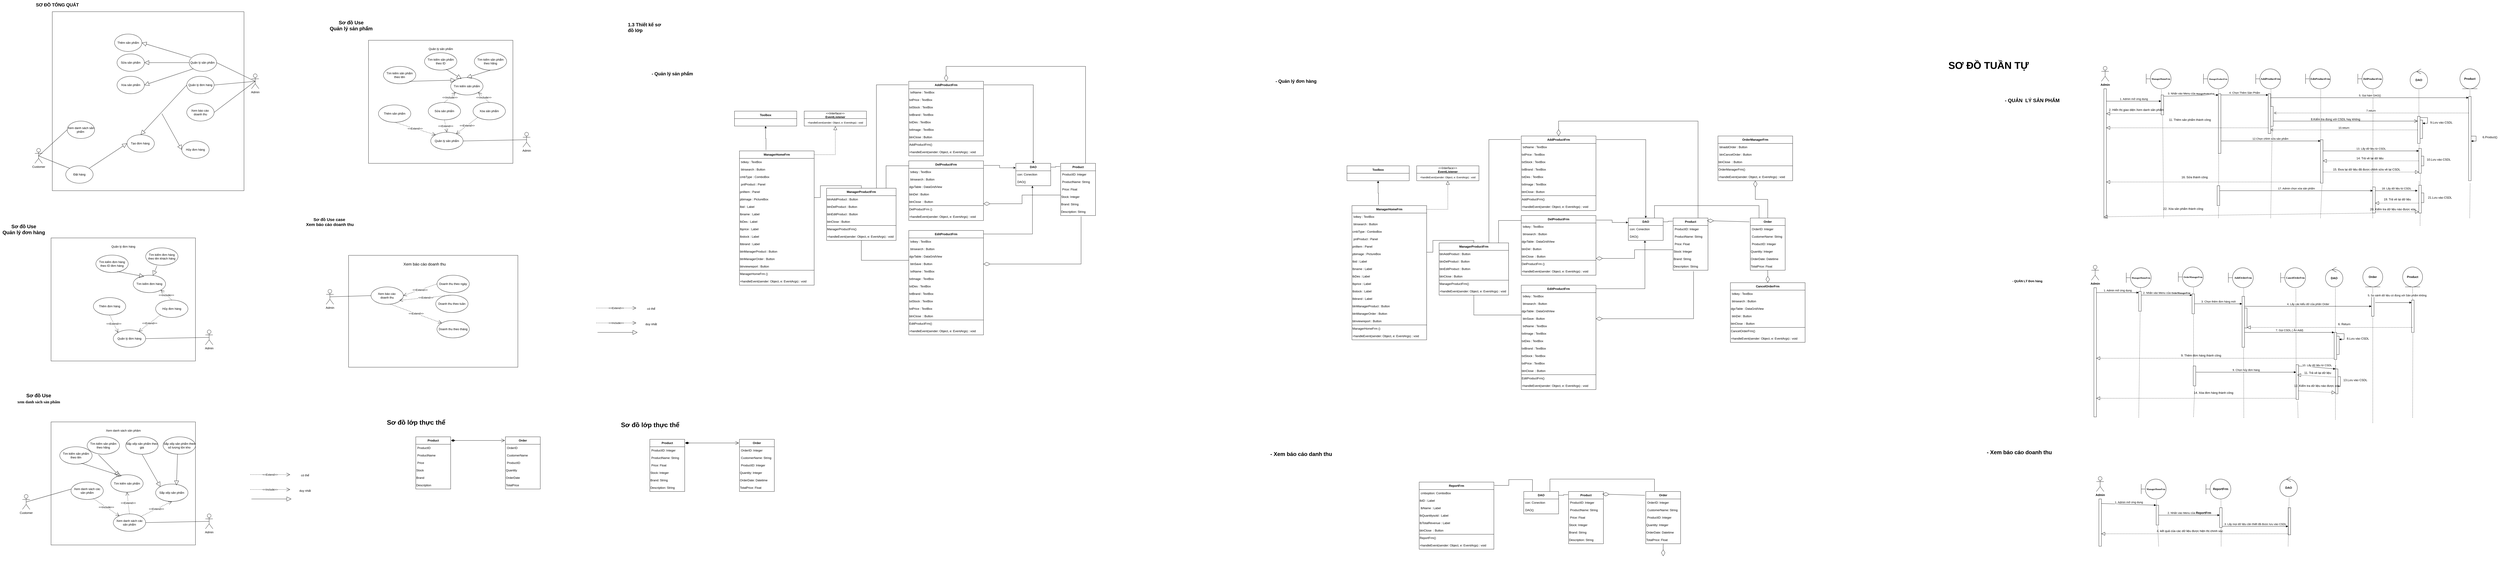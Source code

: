 <mxfile version="24.7.8">
  <diagram name="Trang-1" id="Ou3vZC8liOJOJhTs6qMP">
    <mxGraphModel dx="2156" dy="783" grid="1" gridSize="10" guides="1" tooltips="1" connect="1" arrows="1" fold="1" page="1" pageScale="1" pageWidth="827" pageHeight="1169" math="0" shadow="0">
      <root>
        <mxCell id="0" />
        <mxCell id="1" parent="0" />
        <mxCell id="46JaYJ8eCrx8T8Ea3LTL-1" value="" style="swimlane;startSize=0;" parent="1" vertex="1">
          <mxGeometry x="80" y="50" width="770" height="720" as="geometry" />
        </mxCell>
        <mxCell id="46JaYJ8eCrx8T8Ea3LTL-17" value="Đặt hàng" style="ellipse;whiteSpace=wrap;html=1;" parent="46JaYJ8eCrx8T8Ea3LTL-1" vertex="1">
          <mxGeometry x="54" y="620" width="110" height="70" as="geometry" />
        </mxCell>
        <mxCell id="46JaYJ8eCrx8T8Ea3LTL-16" value="Xem danh sách sản phẩm&amp;nbsp;" style="ellipse;whiteSpace=wrap;html=1;" parent="46JaYJ8eCrx8T8Ea3LTL-1" vertex="1">
          <mxGeometry x="60" y="440" width="110" height="70" as="geometry" />
        </mxCell>
        <mxCell id="46JaYJ8eCrx8T8Ea3LTL-10" value="Tạo đơn hàng&amp;nbsp;" style="ellipse;whiteSpace=wrap;html=1;" parent="46JaYJ8eCrx8T8Ea3LTL-1" vertex="1">
          <mxGeometry x="300" y="495" width="110" height="70" as="geometry" />
        </mxCell>
        <mxCell id="46JaYJ8eCrx8T8Ea3LTL-15" value="Hủy đơn hàng" style="ellipse;whiteSpace=wrap;html=1;" parent="46JaYJ8eCrx8T8Ea3LTL-1" vertex="1">
          <mxGeometry x="520" y="520" width="110" height="70" as="geometry" />
        </mxCell>
        <mxCell id="46JaYJ8eCrx8T8Ea3LTL-30" value="" style="endArrow=block;endSize=16;endFill=0;html=1;rounded=0;entryX=0;entryY=0.5;entryDx=0;entryDy=0;" parent="46JaYJ8eCrx8T8Ea3LTL-1" target="46JaYJ8eCrx8T8Ea3LTL-15" edge="1">
          <mxGeometry width="160" relative="1" as="geometry">
            <mxPoint x="440" y="410" as="sourcePoint" />
            <mxPoint x="600" y="910" as="targetPoint" />
          </mxGeometry>
        </mxCell>
        <mxCell id="46JaYJ8eCrx8T8Ea3LTL-31" value="" style="endArrow=block;endSize=16;endFill=0;html=1;rounded=0;exitX=1;exitY=0;exitDx=0;exitDy=0;entryX=0;entryY=0.5;entryDx=0;entryDy=0;" parent="46JaYJ8eCrx8T8Ea3LTL-1" source="46JaYJ8eCrx8T8Ea3LTL-17" target="46JaYJ8eCrx8T8Ea3LTL-10" edge="1">
          <mxGeometry width="160" relative="1" as="geometry">
            <mxPoint x="810" y="890" as="sourcePoint" />
            <mxPoint x="460" y="1075" as="targetPoint" />
          </mxGeometry>
        </mxCell>
        <mxCell id="46JaYJ8eCrx8T8Ea3LTL-7" value="Quản lý sản phẩm&amp;nbsp;" style="ellipse;whiteSpace=wrap;html=1;" parent="46JaYJ8eCrx8T8Ea3LTL-1" vertex="1">
          <mxGeometry x="550" y="170" width="110" height="70" as="geometry" />
        </mxCell>
        <mxCell id="46JaYJ8eCrx8T8Ea3LTL-8" value="Quản lý đơn hàng" style="ellipse;whiteSpace=wrap;html=1;" parent="46JaYJ8eCrx8T8Ea3LTL-1" vertex="1">
          <mxGeometry x="540" y="260" width="110" height="70" as="geometry" />
        </mxCell>
        <mxCell id="46JaYJ8eCrx8T8Ea3LTL-9" value="Xem báo cáo&amp;nbsp; doanh thu" style="ellipse;whiteSpace=wrap;html=1;" parent="46JaYJ8eCrx8T8Ea3LTL-1" vertex="1">
          <mxGeometry x="540" y="370" width="110" height="70" as="geometry" />
        </mxCell>
        <mxCell id="46JaYJ8eCrx8T8Ea3LTL-5" value="Admin" style="shape=umlActor;verticalLabelPosition=bottom;verticalAlign=top;html=1;outlineConnect=0;" parent="46JaYJ8eCrx8T8Ea3LTL-1" vertex="1">
          <mxGeometry x="800" y="250" width="30" height="60" as="geometry" />
        </mxCell>
        <mxCell id="46JaYJ8eCrx8T8Ea3LTL-11" value="" style="endArrow=none;html=1;rounded=0;entryX=0.5;entryY=0.5;entryDx=0;entryDy=0;entryPerimeter=0;exitX=1;exitY=0.5;exitDx=0;exitDy=0;" parent="46JaYJ8eCrx8T8Ea3LTL-1" source="46JaYJ8eCrx8T8Ea3LTL-7" target="46JaYJ8eCrx8T8Ea3LTL-5" edge="1">
          <mxGeometry width="50" height="50" relative="1" as="geometry">
            <mxPoint x="870" y="430" as="sourcePoint" />
            <mxPoint x="920" y="380" as="targetPoint" />
          </mxGeometry>
        </mxCell>
        <mxCell id="46JaYJ8eCrx8T8Ea3LTL-12" value="" style="endArrow=none;html=1;rounded=0;entryX=1;entryY=0.5;entryDx=0;entryDy=0;exitX=0.5;exitY=0.5;exitDx=0;exitDy=0;exitPerimeter=0;" parent="46JaYJ8eCrx8T8Ea3LTL-1" source="46JaYJ8eCrx8T8Ea3LTL-5" target="46JaYJ8eCrx8T8Ea3LTL-8" edge="1">
          <mxGeometry width="50" height="50" relative="1" as="geometry">
            <mxPoint x="870" y="430" as="sourcePoint" />
            <mxPoint x="920" y="380" as="targetPoint" />
          </mxGeometry>
        </mxCell>
        <mxCell id="46JaYJ8eCrx8T8Ea3LTL-13" value="" style="endArrow=none;html=1;rounded=0;entryX=0.5;entryY=0.5;entryDx=0;entryDy=0;entryPerimeter=0;exitX=1;exitY=0.5;exitDx=0;exitDy=0;" parent="46JaYJ8eCrx8T8Ea3LTL-1" source="46JaYJ8eCrx8T8Ea3LTL-9" target="46JaYJ8eCrx8T8Ea3LTL-5" edge="1">
          <mxGeometry width="50" height="50" relative="1" as="geometry">
            <mxPoint x="910" y="410" as="sourcePoint" />
            <mxPoint x="960" y="360" as="targetPoint" />
          </mxGeometry>
        </mxCell>
        <mxCell id="vcDTVCBhhTXehUslaqMZ-1" value="" style="endArrow=block;endSize=16;endFill=0;html=1;rounded=0;entryX=0.5;entryY=0;entryDx=0;entryDy=0;exitX=0;exitY=0.5;exitDx=0;exitDy=0;" parent="46JaYJ8eCrx8T8Ea3LTL-1" source="46JaYJ8eCrx8T8Ea3LTL-8" target="46JaYJ8eCrx8T8Ea3LTL-10" edge="1">
          <mxGeometry width="160" relative="1" as="geometry">
            <mxPoint x="1030" y="460" as="sourcePoint" />
            <mxPoint x="1180" y="555" as="targetPoint" />
          </mxGeometry>
        </mxCell>
        <mxCell id="vcDTVCBhhTXehUslaqMZ-2" value="Thêm sản phẩm" style="ellipse;whiteSpace=wrap;html=1;" parent="46JaYJ8eCrx8T8Ea3LTL-1" vertex="1">
          <mxGeometry x="250" y="90" width="110" height="70" as="geometry" />
        </mxCell>
        <mxCell id="vcDTVCBhhTXehUslaqMZ-4" value="" style="endArrow=block;endSize=16;endFill=0;html=1;rounded=0;entryX=1;entryY=0.5;entryDx=0;entryDy=0;exitX=0.069;exitY=0.206;exitDx=0;exitDy=0;exitPerimeter=0;" parent="46JaYJ8eCrx8T8Ea3LTL-1" source="46JaYJ8eCrx8T8Ea3LTL-7" target="vcDTVCBhhTXehUslaqMZ-2" edge="1">
          <mxGeometry width="160" relative="1" as="geometry">
            <mxPoint x="940" y="100" as="sourcePoint" />
            <mxPoint x="1020" y="245" as="targetPoint" />
          </mxGeometry>
        </mxCell>
        <mxCell id="vcDTVCBhhTXehUslaqMZ-7" value="Sửa sản phẩm" style="ellipse;whiteSpace=wrap;html=1;" parent="46JaYJ8eCrx8T8Ea3LTL-1" vertex="1">
          <mxGeometry x="260" y="170" width="110" height="70" as="geometry" />
        </mxCell>
        <mxCell id="vcDTVCBhhTXehUslaqMZ-8" value="Xóa sản phẩm" style="ellipse;whiteSpace=wrap;html=1;" parent="46JaYJ8eCrx8T8Ea3LTL-1" vertex="1">
          <mxGeometry x="260" y="260" width="110" height="70" as="geometry" />
        </mxCell>
        <mxCell id="vcDTVCBhhTXehUslaqMZ-6" value="" style="endArrow=block;endSize=16;endFill=0;html=1;rounded=0;entryX=1;entryY=0.5;entryDx=0;entryDy=0;exitX=0;exitY=0.5;exitDx=0;exitDy=0;" parent="46JaYJ8eCrx8T8Ea3LTL-1" source="46JaYJ8eCrx8T8Ea3LTL-7" target="vcDTVCBhhTXehUslaqMZ-7" edge="1">
          <mxGeometry width="160" relative="1" as="geometry">
            <mxPoint x="830" y="90" as="sourcePoint" />
            <mxPoint x="910" y="235" as="targetPoint" />
          </mxGeometry>
        </mxCell>
        <mxCell id="vcDTVCBhhTXehUslaqMZ-5" value="" style="endArrow=block;endSize=16;endFill=0;html=1;rounded=0;entryX=1;entryY=0.5;entryDx=0;entryDy=0;exitX=0;exitY=1;exitDx=0;exitDy=0;" parent="46JaYJ8eCrx8T8Ea3LTL-1" source="46JaYJ8eCrx8T8Ea3LTL-7" target="vcDTVCBhhTXehUslaqMZ-8" edge="1">
          <mxGeometry width="160" relative="1" as="geometry">
            <mxPoint x="1010" y="170" as="sourcePoint" />
            <mxPoint x="1090" y="315" as="targetPoint" />
          </mxGeometry>
        </mxCell>
        <mxCell id="46JaYJ8eCrx8T8Ea3LTL-3" value="&lt;b&gt;&lt;font style=&quot;font-size: 18px;&quot;&gt;SƠ ĐỒ TỔNG QUÁT&lt;/font&gt;&lt;/b&gt;" style="text;html=1;align=center;verticalAlign=middle;resizable=0;points=[];autosize=1;strokeColor=none;fillColor=none;" parent="1" vertex="1">
          <mxGeometry y="3" width="200" height="40" as="geometry" />
        </mxCell>
        <mxCell id="46JaYJ8eCrx8T8Ea3LTL-4" value="Customer" style="shape=umlActor;verticalLabelPosition=bottom;verticalAlign=top;html=1;outlineConnect=0;" parent="1" vertex="1">
          <mxGeometry x="10" y="600" width="30" height="60" as="geometry" />
        </mxCell>
        <mxCell id="46JaYJ8eCrx8T8Ea3LTL-22" value="" style="endArrow=none;html=1;rounded=0;entryX=0;entryY=0.5;entryDx=0;entryDy=0;exitX=0.5;exitY=0.5;exitDx=0;exitDy=0;exitPerimeter=0;" parent="1" source="46JaYJ8eCrx8T8Ea3LTL-4" target="46JaYJ8eCrx8T8Ea3LTL-16" edge="1">
          <mxGeometry width="50" height="50" relative="1" as="geometry">
            <mxPoint x="-130" y="780" as="sourcePoint" />
            <mxPoint x="-80" y="730" as="targetPoint" />
          </mxGeometry>
        </mxCell>
        <mxCell id="46JaYJ8eCrx8T8Ea3LTL-23" value="" style="endArrow=none;html=1;rounded=0;entryX=0.5;entryY=0.5;entryDx=0;entryDy=0;entryPerimeter=0;exitX=0;exitY=0;exitDx=0;exitDy=0;" parent="1" source="46JaYJ8eCrx8T8Ea3LTL-17" target="46JaYJ8eCrx8T8Ea3LTL-4" edge="1">
          <mxGeometry width="50" height="50" relative="1" as="geometry">
            <mxPoint x="-270" y="860" as="sourcePoint" />
            <mxPoint x="-220" y="810" as="targetPoint" />
          </mxGeometry>
        </mxCell>
        <mxCell id="U9Tg7G1r1Cn-zwsKUprQ-1" value="&lt;p class=&quot;MsoNormal&quot;&gt;&lt;b style=&quot;font-size: 20px;&quot;&gt;&lt;span style=&quot;line-height: 107%;&quot;&gt;Sơ đồ Use&lt;br&gt;Quản lý sản phẩm&lt;/span&gt;&lt;/b&gt;&lt;/p&gt;" style="text;html=1;align=center;verticalAlign=middle;resizable=0;points=[];autosize=1;strokeColor=none;fillColor=none;" parent="1" vertex="1">
          <mxGeometry x="1180" y="60" width="200" height="90" as="geometry" />
        </mxCell>
        <mxCell id="U9Tg7G1r1Cn-zwsKUprQ-2" value="" style="html=1;points=[[0,0,0,0,5],[0,1,0,0,-5],[1,0,0,0,5],[1,1,0,0,-5]];perimeter=orthogonalPerimeter;outlineConnect=0;targetShapes=umlLifeline;portConstraint=eastwest;newEdgeStyle={&quot;curved&quot;:0,&quot;rounded&quot;:0};" parent="1" vertex="1">
          <mxGeometry x="1350" y="165" width="580" height="495" as="geometry" />
        </mxCell>
        <mxCell id="U9Tg7G1r1Cn-zwsKUprQ-3" value="Quản lý sản phẩm" style="text;html=1;align=center;verticalAlign=middle;resizable=0;points=[];autosize=1;strokeColor=none;fillColor=none;" parent="1" vertex="1">
          <mxGeometry x="1580" y="185" width="120" height="30" as="geometry" />
        </mxCell>
        <mxCell id="U9Tg7G1r1Cn-zwsKUprQ-4" value="Admin" style="shape=umlActor;verticalLabelPosition=bottom;verticalAlign=top;html=1;" parent="1" vertex="1">
          <mxGeometry x="1970" y="535" width="30" height="60" as="geometry" />
        </mxCell>
        <mxCell id="U9Tg7G1r1Cn-zwsKUprQ-5" value="Tìm kiếm sản phẩm theo tên" style="ellipse;whiteSpace=wrap;html=1;" parent="1" vertex="1">
          <mxGeometry x="1410" y="270" width="130" height="70" as="geometry" />
        </mxCell>
        <mxCell id="U9Tg7G1r1Cn-zwsKUprQ-7" value="Tìm kiếm sản phẩm" style="ellipse;whiteSpace=wrap;html=1;" parent="1" vertex="1">
          <mxGeometry x="1680" y="315" width="130" height="70" as="geometry" />
        </mxCell>
        <mxCell id="U9Tg7G1r1Cn-zwsKUprQ-8" value="Thêm sản phẩm" style="ellipse;whiteSpace=wrap;html=1;" parent="1" vertex="1">
          <mxGeometry x="1390" y="425" width="130" height="70" as="geometry" />
        </mxCell>
        <mxCell id="U9Tg7G1r1Cn-zwsKUprQ-9" value="Sửa sản phẩm" style="ellipse;whiteSpace=wrap;html=1;" parent="1" vertex="1">
          <mxGeometry x="1590" y="415" width="130" height="70" as="geometry" />
        </mxCell>
        <mxCell id="U9Tg7G1r1Cn-zwsKUprQ-10" value="Xóa sản phẩm" style="ellipse;whiteSpace=wrap;html=1;" parent="1" vertex="1">
          <mxGeometry x="1770" y="415" width="130" height="70" as="geometry" />
        </mxCell>
        <mxCell id="U9Tg7G1r1Cn-zwsKUprQ-11" value="Quản lý sản phẩm" style="ellipse;whiteSpace=wrap;html=1;" parent="1" vertex="1">
          <mxGeometry x="1600" y="535" width="130" height="70" as="geometry" />
        </mxCell>
        <mxCell id="U9Tg7G1r1Cn-zwsKUprQ-13" value="" style="endArrow=none;html=1;rounded=0;exitX=1;exitY=0.5;exitDx=0;exitDy=0;entryX=0.5;entryY=0.5;entryDx=0;entryDy=0;entryPerimeter=0;" parent="1" source="U9Tg7G1r1Cn-zwsKUprQ-11" target="U9Tg7G1r1Cn-zwsKUprQ-4" edge="1">
          <mxGeometry width="50" height="50" relative="1" as="geometry">
            <mxPoint x="2010" y="475" as="sourcePoint" />
            <mxPoint x="2060" y="425" as="targetPoint" />
          </mxGeometry>
        </mxCell>
        <mxCell id="U9Tg7G1r1Cn-zwsKUprQ-19" value="&amp;lt;&amp;lt;Extend&amp;gt;&amp;gt;" style="endArrow=open;endSize=12;dashed=1;html=1;rounded=0;exitX=0.5;exitY=1;exitDx=0;exitDy=0;entryX=0;entryY=0;entryDx=0;entryDy=0;" parent="1" source="U9Tg7G1r1Cn-zwsKUprQ-8" target="U9Tg7G1r1Cn-zwsKUprQ-11" edge="1">
          <mxGeometry width="160" relative="1" as="geometry">
            <mxPoint x="2120" y="585" as="sourcePoint" />
            <mxPoint x="2280" y="585" as="targetPoint" />
          </mxGeometry>
        </mxCell>
        <mxCell id="U9Tg7G1r1Cn-zwsKUprQ-20" value="&amp;lt;&amp;lt;Extend&amp;gt;&amp;gt;" style="endArrow=open;endSize=12;dashed=1;html=1;rounded=0;exitX=0.5;exitY=1;exitDx=0;exitDy=0;entryX=0.5;entryY=0;entryDx=0;entryDy=0;" parent="1" source="U9Tg7G1r1Cn-zwsKUprQ-9" target="U9Tg7G1r1Cn-zwsKUprQ-11" edge="1">
          <mxGeometry width="160" relative="1" as="geometry">
            <mxPoint x="2070" y="665" as="sourcePoint" />
            <mxPoint x="2230" y="665" as="targetPoint" />
          </mxGeometry>
        </mxCell>
        <mxCell id="U9Tg7G1r1Cn-zwsKUprQ-21" value="&amp;lt;&amp;lt;Extend&amp;gt;&amp;gt;" style="endArrow=open;endSize=12;dashed=1;html=1;rounded=0;exitX=0;exitY=1;exitDx=0;exitDy=0;" parent="1" source="U9Tg7G1r1Cn-zwsKUprQ-10" target="U9Tg7G1r1Cn-zwsKUprQ-11" edge="1">
          <mxGeometry width="160" relative="1" as="geometry">
            <mxPoint x="2080" y="715" as="sourcePoint" />
            <mxPoint x="2240" y="715" as="targetPoint" />
          </mxGeometry>
        </mxCell>
        <mxCell id="U9Tg7G1r1Cn-zwsKUprQ-22" value="&amp;lt;&amp;lt;Include&amp;gt;&amp;gt;" style="endArrow=open;endSize=12;dashed=1;html=1;rounded=0;entryX=0;entryY=1;entryDx=0;entryDy=0;exitX=0.5;exitY=0;exitDx=0;exitDy=0;" parent="1" source="U9Tg7G1r1Cn-zwsKUprQ-9" target="U9Tg7G1r1Cn-zwsKUprQ-7" edge="1">
          <mxGeometry width="160" relative="1" as="geometry">
            <mxPoint x="2110" y="635" as="sourcePoint" />
            <mxPoint x="2270" y="635" as="targetPoint" />
          </mxGeometry>
        </mxCell>
        <mxCell id="U9Tg7G1r1Cn-zwsKUprQ-23" value="&amp;lt;&amp;lt;Include&amp;gt;&amp;gt;" style="endArrow=open;endSize=12;dashed=1;html=1;rounded=0;exitX=0.5;exitY=0;exitDx=0;exitDy=0;entryX=1;entryY=1;entryDx=0;entryDy=0;" parent="1" source="U9Tg7G1r1Cn-zwsKUprQ-10" target="U9Tg7G1r1Cn-zwsKUprQ-7" edge="1">
          <mxGeometry width="160" relative="1" as="geometry">
            <mxPoint x="2080" y="755" as="sourcePoint" />
            <mxPoint x="2240" y="725" as="targetPoint" />
          </mxGeometry>
        </mxCell>
        <mxCell id="U9Tg7G1r1Cn-zwsKUprQ-24" value="" style="endArrow=block;endSize=16;endFill=0;html=1;rounded=0;entryX=0;entryY=0;entryDx=0;entryDy=0;exitX=0.805;exitY=0.858;exitDx=0;exitDy=0;exitPerimeter=0;" parent="1" source="U9Tg7G1r1Cn-zwsKUprQ-5" target="U9Tg7G1r1Cn-zwsKUprQ-7" edge="1">
          <mxGeometry width="160" relative="1" as="geometry">
            <mxPoint x="1030" y="635" as="sourcePoint" />
            <mxPoint x="1190" y="635" as="targetPoint" />
          </mxGeometry>
        </mxCell>
        <mxCell id="U9Tg7G1r1Cn-zwsKUprQ-62" value="&lt;b&gt;&lt;font style=&quot;font-size: 17px;&quot;&gt;Sơ đồ Use case&amp;nbsp;&lt;/font&gt;&lt;/b&gt;&lt;div&gt;&lt;b&gt;&lt;font style=&quot;font-size: 17px;&quot;&gt;Xem báo cáo doanh thu&lt;/font&gt;&lt;/b&gt;&lt;/div&gt;" style="text;whiteSpace=wrap;html=1;align=center;" parent="1" vertex="1">
          <mxGeometry x="1030" y="870" width="330" height="40" as="geometry" />
        </mxCell>
        <mxCell id="U9Tg7G1r1Cn-zwsKUprQ-63" value="" style="html=1;points=[[0,0,0,0,5],[0,1,0,0,-5],[1,0,0,0,5],[1,1,0,0,-5]];perimeter=orthogonalPerimeter;outlineConnect=0;targetShapes=umlLifeline;portConstraint=eastwest;newEdgeStyle={&quot;curved&quot;:0,&quot;rounded&quot;:0};" parent="1" vertex="1">
          <mxGeometry x="1270" y="1030" width="680" height="450" as="geometry" />
        </mxCell>
        <mxCell id="U9Tg7G1r1Cn-zwsKUprQ-64" value="Admin" style="shape=umlActor;verticalLabelPosition=bottom;verticalAlign=top;html=1;" parent="1" vertex="1">
          <mxGeometry x="1180" y="1167" width="30" height="60" as="geometry" />
        </mxCell>
        <mxCell id="U9Tg7G1r1Cn-zwsKUprQ-65" value="&lt;font style=&quot;font-size: 16px;&quot;&gt;Xem báo cáo doanh thu&lt;/font&gt;" style="text;html=1;align=center;verticalAlign=middle;resizable=0;points=[];autosize=1;strokeColor=none;fillColor=none;" parent="1" vertex="1">
          <mxGeometry x="1480" y="1050" width="190" height="30" as="geometry" />
        </mxCell>
        <mxCell id="U9Tg7G1r1Cn-zwsKUprQ-66" value="Xem báo cáo&amp;nbsp;&lt;div&gt;doanh thu&lt;/div&gt;" style="ellipse;whiteSpace=wrap;html=1;" parent="1" vertex="1">
          <mxGeometry x="1360" y="1157" width="130" height="70" as="geometry" />
        </mxCell>
        <mxCell id="U9Tg7G1r1Cn-zwsKUprQ-67" value="Doanh thu theo ngày" style="ellipse;whiteSpace=wrap;html=1;" parent="1" vertex="1">
          <mxGeometry x="1625" y="1110" width="130" height="70" as="geometry" />
        </mxCell>
        <mxCell id="U9Tg7G1r1Cn-zwsKUprQ-68" value="Doanh thu theo tuần" style="ellipse;whiteSpace=wrap;html=1;" parent="1" vertex="1">
          <mxGeometry x="1620" y="1190" width="130" height="70" as="geometry" />
        </mxCell>
        <mxCell id="U9Tg7G1r1Cn-zwsKUprQ-69" value="Doanh thu theo tháng" style="ellipse;whiteSpace=wrap;html=1;" parent="1" vertex="1">
          <mxGeometry x="1625" y="1292" width="130" height="70" as="geometry" />
        </mxCell>
        <mxCell id="U9Tg7G1r1Cn-zwsKUprQ-70" value="" style="endArrow=none;html=1;rounded=0;entryX=0.5;entryY=0.5;entryDx=0;entryDy=0;entryPerimeter=0;exitX=0;exitY=0.5;exitDx=0;exitDy=0;" parent="1" source="U9Tg7G1r1Cn-zwsKUprQ-66" target="U9Tg7G1r1Cn-zwsKUprQ-64" edge="1">
          <mxGeometry width="50" height="50" relative="1" as="geometry">
            <mxPoint x="1110" y="1460" as="sourcePoint" />
            <mxPoint x="1160" y="1410" as="targetPoint" />
          </mxGeometry>
        </mxCell>
        <mxCell id="U9Tg7G1r1Cn-zwsKUprQ-71" value="&amp;lt;&amp;lt;Include&amp;gt;&amp;gt;" style="endArrow=open;endSize=12;dashed=1;html=1;rounded=0;" parent="1" edge="1">
          <mxGeometry width="160" relative="1" as="geometry">
            <mxPoint x="2265" y="1302" as="sourcePoint" />
            <mxPoint x="2425" y="1302" as="targetPoint" />
          </mxGeometry>
        </mxCell>
        <mxCell id="U9Tg7G1r1Cn-zwsKUprQ-72" value="&amp;lt;&amp;lt;Extend&amp;gt;&amp;gt;" style="endArrow=open;endSize=12;dashed=1;html=1;rounded=0;" parent="1" edge="1">
          <mxGeometry width="160" relative="1" as="geometry">
            <mxPoint x="2265" y="1242" as="sourcePoint" />
            <mxPoint x="2425" y="1242" as="targetPoint" />
          </mxGeometry>
        </mxCell>
        <mxCell id="U9Tg7G1r1Cn-zwsKUprQ-73" value="có thể" style="text;html=1;align=center;verticalAlign=middle;resizable=0;points=[];autosize=1;strokeColor=none;fillColor=none;" parent="1" vertex="1">
          <mxGeometry x="2455" y="1230" width="60" height="30" as="geometry" />
        </mxCell>
        <mxCell id="U9Tg7G1r1Cn-zwsKUprQ-74" value="duy nhất" style="text;html=1;align=center;verticalAlign=middle;resizable=0;points=[];autosize=1;strokeColor=none;fillColor=none;" parent="1" vertex="1">
          <mxGeometry x="2450" y="1292" width="70" height="30" as="geometry" />
        </mxCell>
        <mxCell id="U9Tg7G1r1Cn-zwsKUprQ-75" value="" style="endArrow=block;endSize=16;endFill=0;html=1;rounded=0;" parent="1" edge="1">
          <mxGeometry width="160" relative="1" as="geometry">
            <mxPoint x="2270" y="1340" as="sourcePoint" />
            <mxPoint x="2430" y="1340" as="targetPoint" />
          </mxGeometry>
        </mxCell>
        <mxCell id="U9Tg7G1r1Cn-zwsKUprQ-76" value="&amp;lt;&amp;lt;Extend&amp;gt;&amp;gt;" style="endArrow=open;endSize=12;dashed=1;html=1;rounded=0;entryX=1;entryY=0.5;entryDx=0;entryDy=0;exitX=0;exitY=0.5;exitDx=0;exitDy=0;" parent="1" source="U9Tg7G1r1Cn-zwsKUprQ-67" target="U9Tg7G1r1Cn-zwsKUprQ-66" edge="1">
          <mxGeometry width="160" relative="1" as="geometry">
            <mxPoint x="2240" y="1120" as="sourcePoint" />
            <mxPoint x="2400" y="1120" as="targetPoint" />
          </mxGeometry>
        </mxCell>
        <mxCell id="U9Tg7G1r1Cn-zwsKUprQ-77" value="&amp;lt;&amp;lt;Extend&amp;gt;&amp;gt;" style="endArrow=open;endSize=12;dashed=1;html=1;rounded=0;entryX=0;entryY=0;entryDx=0;entryDy=0;exitX=0.604;exitY=0.995;exitDx=0;exitDy=0;exitPerimeter=0;" parent="1" source="U9Tg7G1r1Cn-zwsKUprQ-66" target="U9Tg7G1r1Cn-zwsKUprQ-69" edge="1">
          <mxGeometry width="160" relative="1" as="geometry">
            <mxPoint x="2230" y="1070" as="sourcePoint" />
            <mxPoint x="2390" y="1070" as="targetPoint" />
          </mxGeometry>
        </mxCell>
        <mxCell id="U9Tg7G1r1Cn-zwsKUprQ-78" value="&amp;lt;&amp;lt;Extend&amp;gt;&amp;gt;" style="endArrow=open;endSize=12;dashed=1;html=1;rounded=0;exitX=0.5;exitY=0;exitDx=0;exitDy=0;entryX=0.878;entryY=0.771;entryDx=0;entryDy=0;entryPerimeter=0;" parent="1" source="U9Tg7G1r1Cn-zwsKUprQ-68" target="U9Tg7G1r1Cn-zwsKUprQ-66" edge="1">
          <mxGeometry width="160" relative="1" as="geometry">
            <mxPoint x="2220" y="1140" as="sourcePoint" />
            <mxPoint x="2380" y="1140" as="targetPoint" />
          </mxGeometry>
        </mxCell>
        <mxCell id="U9Tg7G1r1Cn-zwsKUprQ-81" value="Tìm kiếm sản phẩm theo hãng" style="ellipse;whiteSpace=wrap;html=1;" parent="1" vertex="1">
          <mxGeometry x="1775" y="215" width="130" height="70" as="geometry" />
        </mxCell>
        <mxCell id="U9Tg7G1r1Cn-zwsKUprQ-82" value="" style="endArrow=block;endSize=16;endFill=0;html=1;rounded=0;entryX=0.5;entryY=0;entryDx=0;entryDy=0;exitX=0.5;exitY=1;exitDx=0;exitDy=0;" parent="1" source="U9Tg7G1r1Cn-zwsKUprQ-81" target="U9Tg7G1r1Cn-zwsKUprQ-7" edge="1">
          <mxGeometry width="160" relative="1" as="geometry">
            <mxPoint x="2060" y="320" as="sourcePoint" />
            <mxPoint x="2209" y="325" as="targetPoint" />
          </mxGeometry>
        </mxCell>
        <mxCell id="U9Tg7G1r1Cn-zwsKUprQ-83" value="Tìm kiếm sản phẩm theo ID" style="ellipse;whiteSpace=wrap;html=1;" parent="1" vertex="1">
          <mxGeometry x="1575" y="215" width="130" height="70" as="geometry" />
        </mxCell>
        <mxCell id="U9Tg7G1r1Cn-zwsKUprQ-84" value="" style="endArrow=block;endSize=16;endFill=0;html=1;rounded=0;entryX=0.331;entryY=0.071;entryDx=0;entryDy=0;exitX=0.667;exitY=0.946;exitDx=0;exitDy=0;exitPerimeter=0;entryPerimeter=0;" parent="1" source="U9Tg7G1r1Cn-zwsKUprQ-83" target="U9Tg7G1r1Cn-zwsKUprQ-7" edge="1">
          <mxGeometry width="160" relative="1" as="geometry">
            <mxPoint x="2070" y="330" as="sourcePoint" />
            <mxPoint x="2254" y="325" as="targetPoint" />
          </mxGeometry>
        </mxCell>
        <mxCell id="U9Tg7G1r1Cn-zwsKUprQ-88" value="" style="html=1;points=[[0,0,0,0,5],[0,1,0,0,-5],[1,0,0,0,5],[1,1,0,0,-5]];perimeter=orthogonalPerimeter;outlineConnect=0;targetShapes=umlLifeline;portConstraint=eastwest;newEdgeStyle={&quot;curved&quot;:0,&quot;rounded&quot;:0};" parent="1" vertex="1">
          <mxGeometry x="75" y="960" width="580" height="495" as="geometry" />
        </mxCell>
        <mxCell id="U9Tg7G1r1Cn-zwsKUprQ-89" value="Quản lý đơn hàng" style="text;html=1;align=center;verticalAlign=middle;resizable=0;points=[];autosize=1;strokeColor=none;fillColor=none;" parent="1" vertex="1">
          <mxGeometry x="305" y="980" width="120" height="30" as="geometry" />
        </mxCell>
        <mxCell id="U9Tg7G1r1Cn-zwsKUprQ-90" value="Admin" style="shape=umlActor;verticalLabelPosition=bottom;verticalAlign=top;html=1;" parent="1" vertex="1">
          <mxGeometry x="695" y="1330" width="30" height="60" as="geometry" />
        </mxCell>
        <mxCell id="U9Tg7G1r1Cn-zwsKUprQ-92" value="Tìm kiếm đơn hàng" style="ellipse;whiteSpace=wrap;html=1;" parent="1" vertex="1">
          <mxGeometry x="405" y="1110" width="130" height="70" as="geometry" />
        </mxCell>
        <mxCell id="U9Tg7G1r1Cn-zwsKUprQ-93" value="Thêm đơn hàng" style="ellipse;whiteSpace=wrap;html=1;" parent="1" vertex="1">
          <mxGeometry x="245" y="1200" width="130" height="70" as="geometry" />
        </mxCell>
        <mxCell id="U9Tg7G1r1Cn-zwsKUprQ-95" value="Hủy đơn hàng" style="ellipse;whiteSpace=wrap;html=1;" parent="1" vertex="1">
          <mxGeometry x="495" y="1210" width="130" height="70" as="geometry" />
        </mxCell>
        <mxCell id="U9Tg7G1r1Cn-zwsKUprQ-96" value="Quản lý đơn hàng" style="ellipse;whiteSpace=wrap;html=1;" parent="1" vertex="1">
          <mxGeometry x="325" y="1330" width="130" height="70" as="geometry" />
        </mxCell>
        <mxCell id="U9Tg7G1r1Cn-zwsKUprQ-97" value="" style="endArrow=none;html=1;rounded=0;exitX=1;exitY=0.5;exitDx=0;exitDy=0;entryX=0.5;entryY=0.5;entryDx=0;entryDy=0;entryPerimeter=0;" parent="1" source="U9Tg7G1r1Cn-zwsKUprQ-96" target="U9Tg7G1r1Cn-zwsKUprQ-90" edge="1">
          <mxGeometry width="50" height="50" relative="1" as="geometry">
            <mxPoint x="735" y="1270" as="sourcePoint" />
            <mxPoint x="785" y="1220" as="targetPoint" />
          </mxGeometry>
        </mxCell>
        <mxCell id="U9Tg7G1r1Cn-zwsKUprQ-98" value="&amp;lt;&amp;lt;Extend&amp;gt;&amp;gt;" style="endArrow=open;endSize=12;dashed=1;html=1;rounded=0;exitX=0.5;exitY=1;exitDx=0;exitDy=0;entryX=0;entryY=0;entryDx=0;entryDy=0;" parent="1" source="U9Tg7G1r1Cn-zwsKUprQ-93" target="U9Tg7G1r1Cn-zwsKUprQ-96" edge="1">
          <mxGeometry width="160" relative="1" as="geometry">
            <mxPoint x="845" y="1380" as="sourcePoint" />
            <mxPoint x="1005" y="1380" as="targetPoint" />
          </mxGeometry>
        </mxCell>
        <mxCell id="U9Tg7G1r1Cn-zwsKUprQ-100" value="&amp;lt;&amp;lt;Extend&amp;gt;&amp;gt;" style="endArrow=open;endSize=12;dashed=1;html=1;rounded=0;exitX=0;exitY=1;exitDx=0;exitDy=0;" parent="1" source="U9Tg7G1r1Cn-zwsKUprQ-95" target="U9Tg7G1r1Cn-zwsKUprQ-96" edge="1">
          <mxGeometry width="160" relative="1" as="geometry">
            <mxPoint x="805" y="1510" as="sourcePoint" />
            <mxPoint x="965" y="1510" as="targetPoint" />
          </mxGeometry>
        </mxCell>
        <mxCell id="U9Tg7G1r1Cn-zwsKUprQ-102" value="&amp;lt;&amp;lt;Include&amp;gt;&amp;gt;" style="endArrow=open;endSize=12;dashed=1;html=1;rounded=0;exitX=0.5;exitY=0;exitDx=0;exitDy=0;entryX=1;entryY=1;entryDx=0;entryDy=0;" parent="1" source="U9Tg7G1r1Cn-zwsKUprQ-95" target="U9Tg7G1r1Cn-zwsKUprQ-92" edge="1">
          <mxGeometry width="160" relative="1" as="geometry">
            <mxPoint x="805" y="1550" as="sourcePoint" />
            <mxPoint x="965" y="1520" as="targetPoint" />
          </mxGeometry>
        </mxCell>
        <mxCell id="U9Tg7G1r1Cn-zwsKUprQ-106" value="Tìm kiếm đơn hàng theo ID đơn hàng" style="ellipse;whiteSpace=wrap;html=1;" parent="1" vertex="1">
          <mxGeometry x="255" y="1029" width="130" height="70" as="geometry" />
        </mxCell>
        <mxCell id="U9Tg7G1r1Cn-zwsKUprQ-107" value="" style="endArrow=block;endSize=16;endFill=0;html=1;rounded=0;entryX=0.331;entryY=0.071;entryDx=0;entryDy=0;exitX=0.667;exitY=0.946;exitDx=0;exitDy=0;exitPerimeter=0;entryPerimeter=0;" parent="1" source="U9Tg7G1r1Cn-zwsKUprQ-106" target="U9Tg7G1r1Cn-zwsKUprQ-92" edge="1">
          <mxGeometry width="160" relative="1" as="geometry">
            <mxPoint x="795" y="1125" as="sourcePoint" />
            <mxPoint x="979" y="1120" as="targetPoint" />
          </mxGeometry>
        </mxCell>
        <mxCell id="U9Tg7G1r1Cn-zwsKUprQ-108" value="&lt;p class=&quot;MsoNormal&quot;&gt;&lt;b style=&quot;font-size: 20px;&quot;&gt;&lt;span style=&quot;line-height: 107%;&quot;&gt;Sơ đồ Use&lt;br&gt;Quản lý đơn hàng&lt;/span&gt;&lt;/b&gt;&lt;/p&gt;" style="text;html=1;align=center;verticalAlign=middle;resizable=0;points=[];autosize=1;strokeColor=none;fillColor=none;" parent="1" vertex="1">
          <mxGeometry x="-130" y="880" width="190" height="90" as="geometry" />
        </mxCell>
        <mxCell id="U9Tg7G1r1Cn-zwsKUprQ-109" value="Tìm kiếm đơn hàng theo tên khách hàng" style="ellipse;whiteSpace=wrap;html=1;" parent="1" vertex="1">
          <mxGeometry x="455" y="1000" width="130" height="70" as="geometry" />
        </mxCell>
        <mxCell id="U9Tg7G1r1Cn-zwsKUprQ-110" value="" style="endArrow=block;endSize=16;endFill=0;html=1;rounded=0;exitX=0.351;exitY=1.032;exitDx=0;exitDy=0;exitPerimeter=0;" parent="1" source="U9Tg7G1r1Cn-zwsKUprQ-109" target="U9Tg7G1r1Cn-zwsKUprQ-92" edge="1">
          <mxGeometry width="160" relative="1" as="geometry">
            <mxPoint x="805" y="1160" as="sourcePoint" />
            <mxPoint x="911" y="1180" as="targetPoint" />
          </mxGeometry>
        </mxCell>
        <mxCell id="U9Tg7G1r1Cn-zwsKUprQ-112" value="&lt;p class=&quot;MsoNormal&quot;&gt;&lt;b style=&quot;font-size: 20px;&quot;&gt;&lt;span style=&quot;line-height: 107%;&quot;&gt;Sơ đồ Use&lt;br&gt;&lt;/span&gt;&lt;/b&gt;&lt;b&gt;&lt;span style=&quot;font-size:12.0pt;font-family:&amp;quot;Times New Roman&amp;quot;,serif;&lt;br/&gt;mso-fareast-font-family:&amp;quot;Times New Roman&amp;quot;;mso-ansi-language:VI;mso-fareast-language:&lt;br/&gt;EN-US;mso-bidi-language:AR-SA&quot;&gt;xem danh sách sản phẩm&lt;/span&gt;&lt;/b&gt;&lt;b style=&quot;font-size: 20px;&quot;&gt;&lt;span style=&quot;line-height: 107%;&quot;&gt;&lt;br&gt;&lt;/span&gt;&lt;/b&gt;&lt;/p&gt;" style="text;html=1;align=center;verticalAlign=middle;resizable=0;points=[];autosize=1;strokeColor=none;fillColor=none;" parent="1" vertex="1">
          <mxGeometry x="-75" y="1560" width="200" height="90" as="geometry" />
        </mxCell>
        <mxCell id="U9Tg7G1r1Cn-zwsKUprQ-113" value="" style="html=1;points=[[0,0,0,0,5],[0,1,0,0,-5],[1,0,0,0,5],[1,1,0,0,-5]];perimeter=orthogonalPerimeter;outlineConnect=0;targetShapes=umlLifeline;portConstraint=eastwest;newEdgeStyle={&quot;curved&quot;:0,&quot;rounded&quot;:0};" parent="1" vertex="1">
          <mxGeometry x="75" y="1700" width="580" height="495" as="geometry" />
        </mxCell>
        <mxCell id="U9Tg7G1r1Cn-zwsKUprQ-114" value="Xem danh sách sản phầm" style="text;html=1;align=center;verticalAlign=middle;resizable=0;points=[];autosize=1;strokeColor=none;fillColor=none;" parent="1" vertex="1">
          <mxGeometry x="285" y="1720" width="160" height="30" as="geometry" />
        </mxCell>
        <mxCell id="U9Tg7G1r1Cn-zwsKUprQ-115" value="Admin" style="shape=umlActor;verticalLabelPosition=bottom;verticalAlign=top;html=1;" parent="1" vertex="1">
          <mxGeometry x="695" y="2070" width="30" height="60" as="geometry" />
        </mxCell>
        <mxCell id="U9Tg7G1r1Cn-zwsKUprQ-116" value="Tìm kiếm sản phẩm" style="ellipse;whiteSpace=wrap;html=1;" parent="1" vertex="1">
          <mxGeometry x="315" y="1912.5" width="130" height="70" as="geometry" />
        </mxCell>
        <mxCell id="U9Tg7G1r1Cn-zwsKUprQ-117" value="Xem danh sách các sản phẩm" style="ellipse;whiteSpace=wrap;html=1;" parent="1" vertex="1">
          <mxGeometry x="155" y="1942" width="130" height="70" as="geometry" />
        </mxCell>
        <mxCell id="U9Tg7G1r1Cn-zwsKUprQ-118" value="Sắp xếp sản phẩm" style="ellipse;whiteSpace=wrap;html=1;" parent="1" vertex="1">
          <mxGeometry x="495" y="1950" width="130" height="70" as="geometry" />
        </mxCell>
        <mxCell id="U9Tg7G1r1Cn-zwsKUprQ-119" value="Xem danh sách các sản phẩm" style="ellipse;whiteSpace=wrap;html=1;" parent="1" vertex="1">
          <mxGeometry x="325" y="2070" width="130" height="70" as="geometry" />
        </mxCell>
        <mxCell id="U9Tg7G1r1Cn-zwsKUprQ-120" value="" style="endArrow=none;html=1;rounded=0;exitX=1;exitY=0.5;exitDx=0;exitDy=0;entryX=0.5;entryY=0.5;entryDx=0;entryDy=0;entryPerimeter=0;" parent="1" source="U9Tg7G1r1Cn-zwsKUprQ-119" target="U9Tg7G1r1Cn-zwsKUprQ-115" edge="1">
          <mxGeometry width="50" height="50" relative="1" as="geometry">
            <mxPoint x="735" y="2010" as="sourcePoint" />
            <mxPoint x="785" y="1960" as="targetPoint" />
          </mxGeometry>
        </mxCell>
        <mxCell id="U9Tg7G1r1Cn-zwsKUprQ-124" value="Tìm kiếm sản phẩm theo tên" style="ellipse;whiteSpace=wrap;html=1;" parent="1" vertex="1">
          <mxGeometry x="110" y="1800" width="130" height="70" as="geometry" />
        </mxCell>
        <mxCell id="U9Tg7G1r1Cn-zwsKUprQ-125" value="" style="endArrow=block;endSize=16;endFill=0;html=1;rounded=0;entryX=0.331;entryY=0.071;entryDx=0;entryDy=0;exitX=0.667;exitY=0.946;exitDx=0;exitDy=0;exitPerimeter=0;entryPerimeter=0;" parent="1" source="U9Tg7G1r1Cn-zwsKUprQ-124" target="U9Tg7G1r1Cn-zwsKUprQ-116" edge="1">
          <mxGeometry width="160" relative="1" as="geometry">
            <mxPoint x="795" y="1865" as="sourcePoint" />
            <mxPoint x="979" y="1860" as="targetPoint" />
          </mxGeometry>
        </mxCell>
        <mxCell id="U9Tg7G1r1Cn-zwsKUprQ-126" value="Tìm kiếm sản phẩm theo hãng" style="ellipse;whiteSpace=wrap;html=1;" parent="1" vertex="1">
          <mxGeometry x="220" y="1760" width="130" height="70" as="geometry" />
        </mxCell>
        <mxCell id="U9Tg7G1r1Cn-zwsKUprQ-127" value="" style="endArrow=block;endSize=16;endFill=0;html=1;rounded=0;exitX=0.351;exitY=1.032;exitDx=0;exitDy=0;exitPerimeter=0;" parent="1" source="U9Tg7G1r1Cn-zwsKUprQ-126" target="U9Tg7G1r1Cn-zwsKUprQ-116" edge="1">
          <mxGeometry width="160" relative="1" as="geometry">
            <mxPoint x="805" y="1900" as="sourcePoint" />
            <mxPoint x="911" y="1920" as="targetPoint" />
          </mxGeometry>
        </mxCell>
        <mxCell id="U9Tg7G1r1Cn-zwsKUprQ-128" value="Customer" style="shape=umlActor;verticalLabelPosition=bottom;verticalAlign=top;html=1;outlineConnect=0;" parent="1" vertex="1">
          <mxGeometry x="-40" y="1992" width="30" height="60" as="geometry" />
        </mxCell>
        <mxCell id="U9Tg7G1r1Cn-zwsKUprQ-129" value="&amp;lt;&amp;lt;Include&amp;gt;&amp;gt;" style="endArrow=open;endSize=12;dashed=1;html=1;rounded=0;" parent="1" edge="1">
          <mxGeometry width="160" relative="1" as="geometry">
            <mxPoint x="875" y="1972" as="sourcePoint" />
            <mxPoint x="1035" y="1972" as="targetPoint" />
          </mxGeometry>
        </mxCell>
        <mxCell id="U9Tg7G1r1Cn-zwsKUprQ-130" value="&amp;lt;&amp;lt;Extend&amp;gt;&amp;gt;" style="endArrow=open;endSize=12;dashed=1;html=1;rounded=0;" parent="1" edge="1">
          <mxGeometry width="160" relative="1" as="geometry">
            <mxPoint x="875" y="1912" as="sourcePoint" />
            <mxPoint x="1035" y="1912" as="targetPoint" />
          </mxGeometry>
        </mxCell>
        <mxCell id="U9Tg7G1r1Cn-zwsKUprQ-131" value="có thể" style="text;html=1;align=center;verticalAlign=middle;resizable=0;points=[];autosize=1;strokeColor=none;fillColor=none;" parent="1" vertex="1">
          <mxGeometry x="1065" y="1900" width="60" height="30" as="geometry" />
        </mxCell>
        <mxCell id="U9Tg7G1r1Cn-zwsKUprQ-132" value="duy nhất" style="text;html=1;align=center;verticalAlign=middle;resizable=0;points=[];autosize=1;strokeColor=none;fillColor=none;" parent="1" vertex="1">
          <mxGeometry x="1060" y="1962" width="70" height="30" as="geometry" />
        </mxCell>
        <mxCell id="U9Tg7G1r1Cn-zwsKUprQ-133" value="" style="endArrow=block;endSize=16;endFill=0;html=1;rounded=0;" parent="1" edge="1">
          <mxGeometry width="160" relative="1" as="geometry">
            <mxPoint x="880" y="2010" as="sourcePoint" />
            <mxPoint x="1040" y="2010" as="targetPoint" />
          </mxGeometry>
        </mxCell>
        <mxCell id="U9Tg7G1r1Cn-zwsKUprQ-134" value="" style="endArrow=none;html=1;rounded=0;entryX=0.5;entryY=0.5;entryDx=0;entryDy=0;entryPerimeter=0;exitX=0.013;exitY=0.4;exitDx=0;exitDy=0;exitPerimeter=0;" parent="1" source="U9Tg7G1r1Cn-zwsKUprQ-117" target="U9Tg7G1r1Cn-zwsKUprQ-128" edge="1">
          <mxGeometry width="50" height="50" relative="1" as="geometry">
            <mxPoint x="-110" y="2140" as="sourcePoint" />
            <mxPoint x="-60" y="2090" as="targetPoint" />
          </mxGeometry>
        </mxCell>
        <mxCell id="U9Tg7G1r1Cn-zwsKUprQ-135" value="&amp;lt;&amp;lt;Include&amp;gt;&amp;gt;" style="endArrow=open;endSize=12;dashed=1;html=1;rounded=0;exitX=0.693;exitY=0.951;exitDx=0;exitDy=0;exitPerimeter=0;" parent="1" source="U9Tg7G1r1Cn-zwsKUprQ-117" target="U9Tg7G1r1Cn-zwsKUprQ-119" edge="1">
          <mxGeometry width="160" relative="1" as="geometry">
            <mxPoint x="-40" y="2120" as="sourcePoint" />
            <mxPoint x="120" y="2120" as="targetPoint" />
          </mxGeometry>
        </mxCell>
        <mxCell id="U9Tg7G1r1Cn-zwsKUprQ-137" value="Sắp xếp sản phẩm theo giá" style="ellipse;whiteSpace=wrap;html=1;" parent="1" vertex="1">
          <mxGeometry x="375" y="1760" width="130" height="70" as="geometry" />
        </mxCell>
        <mxCell id="U9Tg7G1r1Cn-zwsKUprQ-138" value="Sắp xếp sản phẩm theo số lượng tồn kho" style="ellipse;whiteSpace=wrap;html=1;" parent="1" vertex="1">
          <mxGeometry x="525" y="1760" width="130" height="70" as="geometry" />
        </mxCell>
        <mxCell id="U9Tg7G1r1Cn-zwsKUprQ-139" value="" style="endArrow=block;endSize=16;endFill=0;html=1;rounded=0;exitX=0.5;exitY=1;exitDx=0;exitDy=0;entryX=0;entryY=0;entryDx=0;entryDy=0;" parent="1" source="U9Tg7G1r1Cn-zwsKUprQ-137" target="U9Tg7G1r1Cn-zwsKUprQ-118" edge="1">
          <mxGeometry width="160" relative="1" as="geometry">
            <mxPoint x="700" y="1850" as="sourcePoint" />
            <mxPoint x="860" y="1850" as="targetPoint" />
          </mxGeometry>
        </mxCell>
        <mxCell id="U9Tg7G1r1Cn-zwsKUprQ-140" value="" style="endArrow=block;endSize=16;endFill=0;html=1;rounded=0;exitX=0.446;exitY=1.01;exitDx=0;exitDy=0;exitPerimeter=0;entryX=0.644;entryY=0.07;entryDx=0;entryDy=0;entryPerimeter=0;" parent="1" source="U9Tg7G1r1Cn-zwsKUprQ-138" target="U9Tg7G1r1Cn-zwsKUprQ-118" edge="1">
          <mxGeometry width="160" relative="1" as="geometry">
            <mxPoint x="760" y="1860" as="sourcePoint" />
            <mxPoint x="920" y="1860" as="targetPoint" />
          </mxGeometry>
        </mxCell>
        <mxCell id="U9Tg7G1r1Cn-zwsKUprQ-141" value="&amp;lt;&amp;lt;Extend&amp;gt;&amp;gt;" style="endArrow=open;endSize=12;dashed=1;html=1;rounded=0;exitX=0.5;exitY=0;exitDx=0;exitDy=0;entryX=0.5;entryY=1;entryDx=0;entryDy=0;" parent="1" source="U9Tg7G1r1Cn-zwsKUprQ-119" target="U9Tg7G1r1Cn-zwsKUprQ-116" edge="1">
          <mxGeometry width="160" relative="1" as="geometry">
            <mxPoint x="700" y="1920" as="sourcePoint" />
            <mxPoint x="860" y="1920" as="targetPoint" />
          </mxGeometry>
        </mxCell>
        <mxCell id="U9Tg7G1r1Cn-zwsKUprQ-142" value="&amp;lt;&amp;lt;Extend&amp;gt;&amp;gt;" style="endArrow=open;endSize=12;dashed=1;html=1;rounded=0;exitX=1;exitY=0;exitDx=0;exitDy=0;entryX=0.5;entryY=1;entryDx=0;entryDy=0;" parent="1" source="U9Tg7G1r1Cn-zwsKUprQ-119" target="U9Tg7G1r1Cn-zwsKUprQ-118" edge="1">
          <mxGeometry width="160" relative="1" as="geometry">
            <mxPoint x="740" y="1870" as="sourcePoint" />
            <mxPoint x="900" y="1870" as="targetPoint" />
          </mxGeometry>
        </mxCell>
        <mxCell id="l8N_zDTAthPNKj4ERF7n-4" value="&lt;font style=&quot;&quot;&gt;&lt;font style=&quot;font-size: 26px;&quot;&gt;&lt;b&gt;Sơ đồ lớp thực thể&amp;nbsp;&lt;/b&gt;&lt;/font&gt;&lt;br&gt;&lt;/font&gt;" style="text;whiteSpace=wrap;html=1;align=center;" parent="1" vertex="1">
          <mxGeometry x="1380" y="1680" width="330" height="40" as="geometry" />
        </mxCell>
        <mxCell id="l8N_zDTAthPNKj4ERF7n-5" value="&lt;b&gt; Product &lt;/b&gt;" style="swimlane;fontStyle=0;childLayout=stackLayout;horizontal=1;startSize=30;horizontalStack=0;resizeParent=1;resizeParentMax=0;resizeLast=0;collapsible=1;marginBottom=0;whiteSpace=wrap;html=1;" parent="1" vertex="1">
          <mxGeometry x="1540" y="1760" width="140" height="210" as="geometry" />
        </mxCell>
        <mxCell id="l8N_zDTAthPNKj4ERF7n-6" value="ProductID" style="text;strokeColor=none;fillColor=none;align=left;verticalAlign=middle;spacingLeft=4;spacingRight=4;overflow=hidden;points=[[0,0.5],[1,0.5]];portConstraint=eastwest;rotatable=0;whiteSpace=wrap;html=1;" parent="l8N_zDTAthPNKj4ERF7n-5" vertex="1">
          <mxGeometry y="30" width="140" height="30" as="geometry" />
        </mxCell>
        <mxCell id="l8N_zDTAthPNKj4ERF7n-7" value="ProductName  " style="text;strokeColor=none;fillColor=none;align=left;verticalAlign=middle;spacingLeft=4;spacingRight=4;overflow=hidden;points=[[0,0.5],[1,0.5]];portConstraint=eastwest;rotatable=0;whiteSpace=wrap;html=1;" parent="l8N_zDTAthPNKj4ERF7n-5" vertex="1">
          <mxGeometry y="60" width="140" height="30" as="geometry" />
        </mxCell>
        <mxCell id="l8N_zDTAthPNKj4ERF7n-8" value="Price " style="text;strokeColor=none;fillColor=none;align=left;verticalAlign=middle;spacingLeft=4;spacingRight=4;overflow=hidden;points=[[0,0.5],[1,0.5]];portConstraint=eastwest;rotatable=0;whiteSpace=wrap;html=1;" parent="l8N_zDTAthPNKj4ERF7n-5" vertex="1">
          <mxGeometry y="90" width="140" height="30" as="geometry" />
        </mxCell>
        <mxCell id="l8N_zDTAthPNKj4ERF7n-13" value="Stock  " style="text;html=1;align=left;verticalAlign=middle;whiteSpace=wrap;rounded=0;" parent="l8N_zDTAthPNKj4ERF7n-5" vertex="1">
          <mxGeometry y="120" width="140" height="30" as="geometry" />
        </mxCell>
        <mxCell id="l8N_zDTAthPNKj4ERF7n-14" value="Brand" style="text;html=1;align=left;verticalAlign=middle;whiteSpace=wrap;rounded=0;" parent="l8N_zDTAthPNKj4ERF7n-5" vertex="1">
          <mxGeometry y="150" width="140" height="30" as="geometry" />
        </mxCell>
        <mxCell id="l8N_zDTAthPNKj4ERF7n-15" value="Description " style="text;html=1;align=left;verticalAlign=middle;whiteSpace=wrap;rounded=0;" parent="l8N_zDTAthPNKj4ERF7n-5" vertex="1">
          <mxGeometry y="180" width="140" height="30" as="geometry" />
        </mxCell>
        <mxCell id="l8N_zDTAthPNKj4ERF7n-9" value="&lt;b&gt;   Order&lt;/b&gt;" style="swimlane;fontStyle=0;childLayout=stackLayout;horizontal=1;startSize=30;horizontalStack=0;resizeParent=1;resizeParentMax=0;resizeLast=0;collapsible=1;marginBottom=0;whiteSpace=wrap;html=1;" parent="1" vertex="1">
          <mxGeometry x="1900" y="1760" width="140" height="210" as="geometry" />
        </mxCell>
        <mxCell id="l8N_zDTAthPNKj4ERF7n-10" value="OrderID " style="text;strokeColor=none;fillColor=none;align=left;verticalAlign=middle;spacingLeft=4;spacingRight=4;overflow=hidden;points=[[0,0.5],[1,0.5]];portConstraint=eastwest;rotatable=0;whiteSpace=wrap;html=1;" parent="l8N_zDTAthPNKj4ERF7n-9" vertex="1">
          <mxGeometry y="30" width="140" height="30" as="geometry" />
        </mxCell>
        <mxCell id="l8N_zDTAthPNKj4ERF7n-11" value="CustomerName" style="text;strokeColor=none;fillColor=none;align=left;verticalAlign=middle;spacingLeft=4;spacingRight=4;overflow=hidden;points=[[0,0.5],[1,0.5]];portConstraint=eastwest;rotatable=0;whiteSpace=wrap;html=1;" parent="l8N_zDTAthPNKj4ERF7n-9" vertex="1">
          <mxGeometry y="60" width="140" height="30" as="geometry" />
        </mxCell>
        <mxCell id="l8N_zDTAthPNKj4ERF7n-12" value="ProductID" style="text;strokeColor=none;fillColor=none;align=left;verticalAlign=middle;spacingLeft=4;spacingRight=4;overflow=hidden;points=[[0,0.5],[1,0.5]];portConstraint=eastwest;rotatable=0;whiteSpace=wrap;html=1;" parent="l8N_zDTAthPNKj4ERF7n-9" vertex="1">
          <mxGeometry y="90" width="140" height="30" as="geometry" />
        </mxCell>
        <mxCell id="l8N_zDTAthPNKj4ERF7n-16" value="Quantity" style="text;html=1;align=left;verticalAlign=middle;whiteSpace=wrap;rounded=0;" parent="l8N_zDTAthPNKj4ERF7n-9" vertex="1">
          <mxGeometry y="120" width="140" height="30" as="geometry" />
        </mxCell>
        <mxCell id="l8N_zDTAthPNKj4ERF7n-17" value="OrderDate" style="text;html=1;align=left;verticalAlign=middle;whiteSpace=wrap;rounded=0;" parent="l8N_zDTAthPNKj4ERF7n-9" vertex="1">
          <mxGeometry y="150" width="140" height="30" as="geometry" />
        </mxCell>
        <mxCell id="l8N_zDTAthPNKj4ERF7n-18" value="TotalPrice" style="text;html=1;align=left;verticalAlign=middle;whiteSpace=wrap;rounded=0;" parent="l8N_zDTAthPNKj4ERF7n-9" vertex="1">
          <mxGeometry y="180" width="140" height="30" as="geometry" />
        </mxCell>
        <mxCell id="l8N_zDTAthPNKj4ERF7n-19" value="" style="endArrow=open;html=1;endSize=12;startArrow=diamondThin;startSize=14;startFill=1;align=left;verticalAlign=bottom;rounded=0;exitX=1.01;exitY=0.07;exitDx=0;exitDy=0;exitPerimeter=0;entryX=-0.017;entryY=0.07;entryDx=0;entryDy=0;entryPerimeter=0;" parent="1" source="l8N_zDTAthPNKj4ERF7n-5" target="l8N_zDTAthPNKj4ERF7n-9" edge="1">
          <mxGeometry x="-1" y="3" relative="1" as="geometry">
            <mxPoint x="1710" y="1850" as="sourcePoint" />
            <mxPoint x="1850" y="1851" as="targetPoint" />
          </mxGeometry>
        </mxCell>
        <mxCell id="l8N_zDTAthPNKj4ERF7n-21" value="&lt;font style=&quot;&quot;&gt;&lt;font style=&quot;font-size: 26px;&quot;&gt;&lt;b&gt;Sơ đồ lớp thực thể&amp;nbsp;&lt;/b&gt;&lt;/font&gt;&lt;br&gt;&lt;/font&gt;" style="text;whiteSpace=wrap;html=1;align=center;" parent="1" vertex="1">
          <mxGeometry x="2320" y="1690" width="330" height="40" as="geometry" />
        </mxCell>
        <mxCell id="l8N_zDTAthPNKj4ERF7n-22" value="&lt;b&gt; Product &lt;/b&gt;" style="swimlane;fontStyle=0;childLayout=stackLayout;horizontal=1;startSize=30;horizontalStack=0;resizeParent=1;resizeParentMax=0;resizeLast=0;collapsible=1;marginBottom=0;whiteSpace=wrap;html=1;" parent="1" vertex="1">
          <mxGeometry x="2480" y="1770" width="140" height="210" as="geometry" />
        </mxCell>
        <mxCell id="l8N_zDTAthPNKj4ERF7n-23" value="&lt;span&gt;&lt;span&gt;ProductID: Integer&lt;/span&gt;&lt;/span&gt;" style="text;strokeColor=none;fillColor=none;align=left;verticalAlign=middle;spacingLeft=4;spacingRight=4;overflow=hidden;points=[[0,0.5],[1,0.5]];portConstraint=eastwest;rotatable=0;whiteSpace=wrap;html=1;fontStyle=0" parent="l8N_zDTAthPNKj4ERF7n-22" vertex="1">
          <mxGeometry y="30" width="140" height="30" as="geometry" />
        </mxCell>
        <mxCell id="l8N_zDTAthPNKj4ERF7n-24" value="ProductName: String  " style="text;strokeColor=none;fillColor=none;align=left;verticalAlign=middle;spacingLeft=4;spacingRight=4;overflow=hidden;points=[[0,0.5],[1,0.5]];portConstraint=eastwest;rotatable=0;whiteSpace=wrap;html=1;" parent="l8N_zDTAthPNKj4ERF7n-22" vertex="1">
          <mxGeometry y="60" width="140" height="30" as="geometry" />
        </mxCell>
        <mxCell id="l8N_zDTAthPNKj4ERF7n-25" value="Price: Float " style="text;strokeColor=none;fillColor=none;align=left;verticalAlign=middle;spacingLeft=4;spacingRight=4;overflow=hidden;points=[[0,0.5],[1,0.5]];portConstraint=eastwest;rotatable=0;whiteSpace=wrap;html=1;" parent="l8N_zDTAthPNKj4ERF7n-22" vertex="1">
          <mxGeometry y="90" width="140" height="30" as="geometry" />
        </mxCell>
        <mxCell id="l8N_zDTAthPNKj4ERF7n-26" value="Stock: Integer  " style="text;html=1;align=left;verticalAlign=middle;whiteSpace=wrap;rounded=0;" parent="l8N_zDTAthPNKj4ERF7n-22" vertex="1">
          <mxGeometry y="120" width="140" height="30" as="geometry" />
        </mxCell>
        <mxCell id="l8N_zDTAthPNKj4ERF7n-27" value="Brand: String" style="text;html=1;align=left;verticalAlign=middle;whiteSpace=wrap;rounded=0;" parent="l8N_zDTAthPNKj4ERF7n-22" vertex="1">
          <mxGeometry y="150" width="140" height="30" as="geometry" />
        </mxCell>
        <mxCell id="l8N_zDTAthPNKj4ERF7n-28" value="Description: String " style="text;html=1;align=left;verticalAlign=middle;whiteSpace=wrap;rounded=0;" parent="l8N_zDTAthPNKj4ERF7n-22" vertex="1">
          <mxGeometry y="180" width="140" height="30" as="geometry" />
        </mxCell>
        <mxCell id="l8N_zDTAthPNKj4ERF7n-29" value="&lt;b&gt;   Order&lt;/b&gt;" style="swimlane;fontStyle=0;childLayout=stackLayout;horizontal=1;startSize=30;horizontalStack=0;resizeParent=1;resizeParentMax=0;resizeLast=0;collapsible=1;marginBottom=0;whiteSpace=wrap;html=1;" parent="1" vertex="1">
          <mxGeometry x="2840" y="1770" width="140" height="210" as="geometry" />
        </mxCell>
        <mxCell id="l8N_zDTAthPNKj4ERF7n-30" value="&lt;span&gt;&lt;span&gt;OrderID: Integer  &lt;/span&gt;&lt;/span&gt;" style="text;strokeColor=none;fillColor=none;align=left;verticalAlign=middle;spacingLeft=4;spacingRight=4;overflow=hidden;points=[[0,0.5],[1,0.5]];portConstraint=eastwest;rotatable=0;whiteSpace=wrap;html=1;fontStyle=0" parent="l8N_zDTAthPNKj4ERF7n-29" vertex="1">
          <mxGeometry y="30" width="140" height="30" as="geometry" />
        </mxCell>
        <mxCell id="l8N_zDTAthPNKj4ERF7n-31" value="CustomerName: String" style="text;strokeColor=none;fillColor=none;align=left;verticalAlign=middle;spacingLeft=4;spacingRight=4;overflow=hidden;points=[[0,0.5],[1,0.5]];portConstraint=eastwest;rotatable=0;whiteSpace=wrap;html=1;" parent="l8N_zDTAthPNKj4ERF7n-29" vertex="1">
          <mxGeometry y="60" width="140" height="30" as="geometry" />
        </mxCell>
        <mxCell id="l8N_zDTAthPNKj4ERF7n-32" value="ProductID: Integer" style="text;strokeColor=none;fillColor=none;align=left;verticalAlign=middle;spacingLeft=4;spacingRight=4;overflow=hidden;points=[[0,0.5],[1,0.5]];portConstraint=eastwest;rotatable=0;whiteSpace=wrap;html=1;" parent="l8N_zDTAthPNKj4ERF7n-29" vertex="1">
          <mxGeometry y="90" width="140" height="30" as="geometry" />
        </mxCell>
        <mxCell id="l8N_zDTAthPNKj4ERF7n-33" value="Quantity: Integer" style="text;html=1;align=left;verticalAlign=middle;whiteSpace=wrap;rounded=0;" parent="l8N_zDTAthPNKj4ERF7n-29" vertex="1">
          <mxGeometry y="120" width="140" height="30" as="geometry" />
        </mxCell>
        <mxCell id="l8N_zDTAthPNKj4ERF7n-34" value="OrderDate: Datetime" style="text;html=1;align=left;verticalAlign=middle;whiteSpace=wrap;rounded=0;" parent="l8N_zDTAthPNKj4ERF7n-29" vertex="1">
          <mxGeometry y="150" width="140" height="30" as="geometry" />
        </mxCell>
        <mxCell id="l8N_zDTAthPNKj4ERF7n-35" value="TotalPrice: Float" style="text;html=1;align=left;verticalAlign=middle;whiteSpace=wrap;rounded=0;" parent="l8N_zDTAthPNKj4ERF7n-29" vertex="1">
          <mxGeometry y="180" width="140" height="30" as="geometry" />
        </mxCell>
        <mxCell id="l8N_zDTAthPNKj4ERF7n-36" value="" style="endArrow=open;html=1;endSize=12;startArrow=diamondThin;startSize=14;startFill=1;align=left;verticalAlign=bottom;rounded=0;exitX=1.01;exitY=0.07;exitDx=0;exitDy=0;exitPerimeter=0;entryX=-0.017;entryY=0.07;entryDx=0;entryDy=0;entryPerimeter=0;" parent="1" source="l8N_zDTAthPNKj4ERF7n-22" target="l8N_zDTAthPNKj4ERF7n-29" edge="1">
          <mxGeometry x="-1" y="3" relative="1" as="geometry">
            <mxPoint x="2650" y="1860" as="sourcePoint" />
            <mxPoint x="2790" y="1861" as="targetPoint" />
          </mxGeometry>
        </mxCell>
        <mxCell id="l8N_zDTAthPNKj4ERF7n-37" value="&lt;b&gt;&lt;font style=&quot;font-size: 19px;&quot;&gt;1.3 Thiết kế sơ đồ lớp&lt;/font&gt;&lt;/b&gt;" style="text;whiteSpace=wrap;html=1;" parent="1" vertex="1">
          <mxGeometry x="2390" y="85" width="150" height="40" as="geometry" />
        </mxCell>
        <mxCell id="l8N_zDTAthPNKj4ERF7n-42" value="&lt;b&gt; Product &lt;/b&gt;" style="swimlane;fontStyle=0;childLayout=stackLayout;horizontal=1;startSize=30;horizontalStack=0;resizeParent=1;resizeParentMax=0;resizeLast=0;collapsible=1;marginBottom=0;whiteSpace=wrap;html=1;" parent="1" vertex="1">
          <mxGeometry x="4130" y="660" width="140" height="210" as="geometry" />
        </mxCell>
        <mxCell id="l8N_zDTAthPNKj4ERF7n-43" value="&lt;span&gt;&lt;span&gt;ProductID: Integer&lt;/span&gt;&lt;/span&gt;" style="text;strokeColor=none;fillColor=none;align=left;verticalAlign=middle;spacingLeft=4;spacingRight=4;overflow=hidden;points=[[0,0.5],[1,0.5]];portConstraint=eastwest;rotatable=0;whiteSpace=wrap;html=1;fontStyle=0" parent="l8N_zDTAthPNKj4ERF7n-42" vertex="1">
          <mxGeometry y="30" width="140" height="30" as="geometry" />
        </mxCell>
        <mxCell id="l8N_zDTAthPNKj4ERF7n-44" value="ProductName: String  " style="text;strokeColor=none;fillColor=none;align=left;verticalAlign=middle;spacingLeft=4;spacingRight=4;overflow=hidden;points=[[0,0.5],[1,0.5]];portConstraint=eastwest;rotatable=0;whiteSpace=wrap;html=1;" parent="l8N_zDTAthPNKj4ERF7n-42" vertex="1">
          <mxGeometry y="60" width="140" height="30" as="geometry" />
        </mxCell>
        <mxCell id="l8N_zDTAthPNKj4ERF7n-45" value="Price: Float " style="text;strokeColor=none;fillColor=none;align=left;verticalAlign=middle;spacingLeft=4;spacingRight=4;overflow=hidden;points=[[0,0.5],[1,0.5]];portConstraint=eastwest;rotatable=0;whiteSpace=wrap;html=1;" parent="l8N_zDTAthPNKj4ERF7n-42" vertex="1">
          <mxGeometry y="90" width="140" height="30" as="geometry" />
        </mxCell>
        <mxCell id="l8N_zDTAthPNKj4ERF7n-46" value="Stock: Integer  " style="text;html=1;align=left;verticalAlign=middle;whiteSpace=wrap;rounded=0;" parent="l8N_zDTAthPNKj4ERF7n-42" vertex="1">
          <mxGeometry y="120" width="140" height="30" as="geometry" />
        </mxCell>
        <mxCell id="l8N_zDTAthPNKj4ERF7n-47" value="Brand: String" style="text;html=1;align=left;verticalAlign=middle;whiteSpace=wrap;rounded=0;" parent="l8N_zDTAthPNKj4ERF7n-42" vertex="1">
          <mxGeometry y="150" width="140" height="30" as="geometry" />
        </mxCell>
        <mxCell id="l8N_zDTAthPNKj4ERF7n-48" value="Description: String " style="text;html=1;align=left;verticalAlign=middle;whiteSpace=wrap;rounded=0;" parent="l8N_zDTAthPNKj4ERF7n-42" vertex="1">
          <mxGeometry y="180" width="140" height="30" as="geometry" />
        </mxCell>
        <mxCell id="l8N_zDTAthPNKj4ERF7n-49" value="&lt;b&gt;   Order&lt;/b&gt;" style="swimlane;fontStyle=0;childLayout=stackLayout;horizontal=1;startSize=30;horizontalStack=0;resizeParent=1;resizeParentMax=0;resizeLast=0;collapsible=1;marginBottom=0;whiteSpace=wrap;html=1;" parent="1" vertex="1">
          <mxGeometry x="6900" y="880" width="140" height="210" as="geometry" />
        </mxCell>
        <mxCell id="l8N_zDTAthPNKj4ERF7n-50" value="&lt;span&gt;&lt;span&gt;OrderID: Integer  &lt;/span&gt;&lt;/span&gt;" style="text;strokeColor=none;fillColor=none;align=left;verticalAlign=middle;spacingLeft=4;spacingRight=4;overflow=hidden;points=[[0,0.5],[1,0.5]];portConstraint=eastwest;rotatable=0;whiteSpace=wrap;html=1;fontStyle=0" parent="l8N_zDTAthPNKj4ERF7n-49" vertex="1">
          <mxGeometry y="30" width="140" height="30" as="geometry" />
        </mxCell>
        <mxCell id="l8N_zDTAthPNKj4ERF7n-51" value="CustomerName: String" style="text;strokeColor=none;fillColor=none;align=left;verticalAlign=middle;spacingLeft=4;spacingRight=4;overflow=hidden;points=[[0,0.5],[1,0.5]];portConstraint=eastwest;rotatable=0;whiteSpace=wrap;html=1;" parent="l8N_zDTAthPNKj4ERF7n-49" vertex="1">
          <mxGeometry y="60" width="140" height="30" as="geometry" />
        </mxCell>
        <mxCell id="l8N_zDTAthPNKj4ERF7n-52" value="ProductID: Integer" style="text;strokeColor=none;fillColor=none;align=left;verticalAlign=middle;spacingLeft=4;spacingRight=4;overflow=hidden;points=[[0,0.5],[1,0.5]];portConstraint=eastwest;rotatable=0;whiteSpace=wrap;html=1;" parent="l8N_zDTAthPNKj4ERF7n-49" vertex="1">
          <mxGeometry y="90" width="140" height="30" as="geometry" />
        </mxCell>
        <mxCell id="l8N_zDTAthPNKj4ERF7n-53" value="Quantity: Integer" style="text;html=1;align=left;verticalAlign=middle;whiteSpace=wrap;rounded=0;" parent="l8N_zDTAthPNKj4ERF7n-49" vertex="1">
          <mxGeometry y="120" width="140" height="30" as="geometry" />
        </mxCell>
        <mxCell id="l8N_zDTAthPNKj4ERF7n-54" value="OrderDate: Datetime" style="text;html=1;align=left;verticalAlign=middle;whiteSpace=wrap;rounded=0;" parent="l8N_zDTAthPNKj4ERF7n-49" vertex="1">
          <mxGeometry y="150" width="140" height="30" as="geometry" />
        </mxCell>
        <mxCell id="l8N_zDTAthPNKj4ERF7n-55" value="TotalPrice: Float" style="text;html=1;align=left;verticalAlign=middle;whiteSpace=wrap;rounded=0;" parent="l8N_zDTAthPNKj4ERF7n-49" vertex="1">
          <mxGeometry y="180" width="140" height="30" as="geometry" />
        </mxCell>
        <mxCell id="l8N_zDTAthPNKj4ERF7n-57" value="&lt;b&gt;ManagerHomeFrm&lt;/b&gt;" style="swimlane;fontStyle=0;childLayout=stackLayout;horizontal=1;startSize=30;horizontalStack=0;resizeParent=1;resizeParentMax=0;resizeLast=0;collapsible=1;marginBottom=0;whiteSpace=wrap;html=1;align=center;" parent="1" vertex="1">
          <mxGeometry x="2840" y="610" width="300" height="540" as="geometry" />
        </mxCell>
        <mxCell id="l8N_zDTAthPNKj4ERF7n-58" value="txtkey : TextBox" style="text;strokeColor=none;fillColor=none;align=left;verticalAlign=middle;spacingLeft=4;spacingRight=4;overflow=hidden;points=[[0,0.5],[1,0.5]];portConstraint=eastwest;rotatable=0;whiteSpace=wrap;html=1;fontStyle=0" parent="l8N_zDTAthPNKj4ERF7n-57" vertex="1">
          <mxGeometry y="30" width="300" height="30" as="geometry" />
        </mxCell>
        <mxCell id="l8N_zDTAthPNKj4ERF7n-59" value="btnsearch : Button" style="text;strokeColor=none;fillColor=none;align=left;verticalAlign=middle;spacingLeft=4;spacingRight=4;overflow=hidden;points=[[0,0.5],[1,0.5]];portConstraint=eastwest;rotatable=0;whiteSpace=wrap;html=1;" parent="l8N_zDTAthPNKj4ERF7n-57" vertex="1">
          <mxGeometry y="60" width="300" height="30" as="geometry" />
        </mxCell>
        <mxCell id="1QiznyLZAjwMSB-CTTqH-71" value="cmbType : ComboBox" style="text;html=1;align=left;verticalAlign=middle;whiteSpace=wrap;rounded=0;" parent="l8N_zDTAthPNKj4ERF7n-57" vertex="1">
          <mxGeometry y="90" width="300" height="30" as="geometry" />
        </mxCell>
        <mxCell id="l8N_zDTAthPNKj4ERF7n-60" value="pnlProduct : Panel" style="text;strokeColor=none;fillColor=none;align=left;verticalAlign=middle;spacingLeft=4;spacingRight=4;overflow=hidden;points=[[0,0.5],[1,0.5]];portConstraint=eastwest;rotatable=0;whiteSpace=wrap;html=1;" parent="l8N_zDTAthPNKj4ERF7n-57" vertex="1">
          <mxGeometry y="120" width="300" height="30" as="geometry" />
        </mxCell>
        <mxCell id="1QiznyLZAjwMSB-CTTqH-72" value="pnlItem : Panel" style="text;html=1;align=left;verticalAlign=middle;whiteSpace=wrap;rounded=0;" parent="l8N_zDTAthPNKj4ERF7n-57" vertex="1">
          <mxGeometry y="150" width="300" height="30" as="geometry" />
        </mxCell>
        <mxCell id="PRLVWwg_8wydVTNDR94R-27" value="pbimage : PictureBox" style="text;html=1;align=left;verticalAlign=middle;whiteSpace=wrap;rounded=0;" parent="l8N_zDTAthPNKj4ERF7n-57" vertex="1">
          <mxGeometry y="180" width="300" height="30" as="geometry" />
        </mxCell>
        <mxCell id="PRLVWwg_8wydVTNDR94R-18" value="lbid : Label" style="text;html=1;align=left;verticalAlign=middle;whiteSpace=wrap;rounded=0;" parent="l8N_zDTAthPNKj4ERF7n-57" vertex="1">
          <mxGeometry y="210" width="300" height="30" as="geometry" />
        </mxCell>
        <mxCell id="l8N_zDTAthPNKj4ERF7n-61" value="lbname : Label" style="text;html=1;align=left;verticalAlign=middle;whiteSpace=wrap;rounded=0;" parent="l8N_zDTAthPNKj4ERF7n-57" vertex="1">
          <mxGeometry y="240" width="300" height="30" as="geometry" />
        </mxCell>
        <mxCell id="l8N_zDTAthPNKj4ERF7n-62" value="lbDes : Label" style="text;html=1;align=left;verticalAlign=middle;whiteSpace=wrap;rounded=0;" parent="l8N_zDTAthPNKj4ERF7n-57" vertex="1">
          <mxGeometry y="270" width="300" height="30" as="geometry" />
        </mxCell>
        <mxCell id="l8N_zDTAthPNKj4ERF7n-63" value="lbprice : Label" style="text;html=1;align=left;verticalAlign=middle;whiteSpace=wrap;rounded=0;" parent="l8N_zDTAthPNKj4ERF7n-57" vertex="1">
          <mxGeometry y="300" width="300" height="30" as="geometry" />
        </mxCell>
        <mxCell id="PRLVWwg_8wydVTNDR94R-19" value="lbstock : Label" style="text;html=1;align=left;verticalAlign=middle;whiteSpace=wrap;rounded=0;" parent="l8N_zDTAthPNKj4ERF7n-57" vertex="1">
          <mxGeometry y="330" width="300" height="30" as="geometry" />
        </mxCell>
        <mxCell id="PRLVWwg_8wydVTNDR94R-20" value="lbbrand : Label" style="text;html=1;align=left;verticalAlign=middle;whiteSpace=wrap;rounded=0;" parent="l8N_zDTAthPNKj4ERF7n-57" vertex="1">
          <mxGeometry y="360" width="300" height="30" as="geometry" />
        </mxCell>
        <mxCell id="PRLVWwg_8wydVTNDR94R-21" value="btnManagerProduct : Button" style="text;html=1;align=left;verticalAlign=middle;whiteSpace=wrap;rounded=0;" parent="l8N_zDTAthPNKj4ERF7n-57" vertex="1">
          <mxGeometry y="390" width="300" height="30" as="geometry" />
        </mxCell>
        <mxCell id="PRLVWwg_8wydVTNDR94R-22" value="btnManagerOrder : Button" style="text;html=1;align=left;verticalAlign=middle;whiteSpace=wrap;rounded=0;" parent="l8N_zDTAthPNKj4ERF7n-57" vertex="1">
          <mxGeometry y="420" width="300" height="30" as="geometry" />
        </mxCell>
        <mxCell id="PRLVWwg_8wydVTNDR94R-23" value="btnviewreport : Button" style="text;html=1;align=left;verticalAlign=middle;whiteSpace=wrap;rounded=0;" parent="l8N_zDTAthPNKj4ERF7n-57" vertex="1">
          <mxGeometry y="450" width="300" height="30" as="geometry" />
        </mxCell>
        <mxCell id="PRLVWwg_8wydVTNDR94R-24" value="ManagerHomeFrm ()" style="text;html=1;align=left;verticalAlign=middle;whiteSpace=wrap;rounded=0;" parent="l8N_zDTAthPNKj4ERF7n-57" vertex="1">
          <mxGeometry y="480" width="300" height="30" as="geometry" />
        </mxCell>
        <mxCell id="PRLVWwg_8wydVTNDR94R-25" value="&lt;span style=&quot;text-align: center;&quot;&gt;&lt;font style=&quot;font-size: 12px;&quot;&gt;+handleEvent(sender: Object, e: EventArgs) : void&lt;/font&gt;&lt;/span&gt;" style="text;html=1;align=left;verticalAlign=middle;whiteSpace=wrap;rounded=0;" parent="l8N_zDTAthPNKj4ERF7n-57" vertex="1">
          <mxGeometry y="510" width="300" height="30" as="geometry" />
        </mxCell>
        <mxCell id="PRLVWwg_8wydVTNDR94R-26" value="" style="endArrow=none;html=1;rounded=0;entryX=1;entryY=0;entryDx=0;entryDy=0;exitX=0;exitY=0;exitDx=0;exitDy=0;align=left;" parent="l8N_zDTAthPNKj4ERF7n-57" source="PRLVWwg_8wydVTNDR94R-24" target="PRLVWwg_8wydVTNDR94R-24" edge="1">
          <mxGeometry width="50" height="50" relative="1" as="geometry">
            <mxPoint x="-150" y="400" as="sourcePoint" />
            <mxPoint x="-100" y="350" as="targetPoint" />
          </mxGeometry>
        </mxCell>
        <mxCell id="PRLVWwg_8wydVTNDR94R-1" value="&lt;b&gt;&lt;font style=&quot;font-size: 18px;&quot;&gt;- Quản lý sản phẩm&lt;/font&gt;&lt;/b&gt;" style="text;html=1;align=center;verticalAlign=middle;resizable=0;points=[];autosize=1;strokeColor=none;fillColor=none;" parent="1" vertex="1">
          <mxGeometry x="2475" y="280" width="190" height="40" as="geometry" />
        </mxCell>
        <mxCell id="PRLVWwg_8wydVTNDR94R-6" value="" style="group" parent="1" vertex="1" connectable="0">
          <mxGeometry x="3100" y="450" width="250" height="61" as="geometry" />
        </mxCell>
        <mxCell id="PRLVWwg_8wydVTNDR94R-2" value="" style="rounded=0;whiteSpace=wrap;html=1;" parent="PRLVWwg_8wydVTNDR94R-6" vertex="1">
          <mxGeometry width="250" height="60" as="geometry" />
        </mxCell>
        <mxCell id="PRLVWwg_8wydVTNDR94R-3" value="" style="endArrow=none;html=1;rounded=0;entryX=1;entryY=0.5;entryDx=0;entryDy=0;exitX=0;exitY=0.5;exitDx=0;exitDy=0;" parent="PRLVWwg_8wydVTNDR94R-6" source="PRLVWwg_8wydVTNDR94R-2" target="PRLVWwg_8wydVTNDR94R-2" edge="1">
          <mxGeometry width="50" height="50" relative="1" as="geometry">
            <mxPoint x="-222.222" y="96" as="sourcePoint" />
            <mxPoint x="-152.778" y="46" as="targetPoint" />
          </mxGeometry>
        </mxCell>
        <mxCell id="PRLVWwg_8wydVTNDR94R-4" value="&amp;lt;&amp;lt;Interface&amp;gt;&amp;gt;&lt;div&gt;&lt;b&gt;EventListener&lt;/b&gt;&lt;br&gt;&lt;/div&gt;" style="text;html=1;align=center;verticalAlign=middle;whiteSpace=wrap;rounded=0;" parent="PRLVWwg_8wydVTNDR94R-6" vertex="1">
          <mxGeometry y="1" width="250" height="30" as="geometry" />
        </mxCell>
        <mxCell id="PRLVWwg_8wydVTNDR94R-5" value="&lt;font style=&quot;font-size: 10px;&quot;&gt;+handleEvent(sender: Object, e: EventArgs) : void&lt;/font&gt;" style="text;html=1;align=center;verticalAlign=middle;whiteSpace=wrap;rounded=0;" parent="PRLVWwg_8wydVTNDR94R-6" vertex="1">
          <mxGeometry y="31" width="250" height="30" as="geometry" />
        </mxCell>
        <mxCell id="PRLVWwg_8wydVTNDR94R-14" value="&lt;b&gt;DAO&lt;/b&gt;" style="swimlane;fontStyle=0;childLayout=stackLayout;horizontal=1;startSize=30;horizontalStack=0;resizeParent=1;resizeParentMax=0;resizeLast=0;collapsible=1;marginBottom=0;whiteSpace=wrap;html=1;" parent="1" vertex="1">
          <mxGeometry x="3950" y="660" width="140" height="90" as="geometry" />
        </mxCell>
        <mxCell id="PRLVWwg_8wydVTNDR94R-15" value="con: Conection" style="text;strokeColor=none;fillColor=none;align=left;verticalAlign=middle;spacingLeft=4;spacingRight=4;overflow=hidden;points=[[0,0.5],[1,0.5]];portConstraint=eastwest;rotatable=0;whiteSpace=wrap;html=1;" parent="PRLVWwg_8wydVTNDR94R-14" vertex="1">
          <mxGeometry y="30" width="140" height="30" as="geometry" />
        </mxCell>
        <mxCell id="PRLVWwg_8wydVTNDR94R-17" value="DAO()" style="text;strokeColor=none;fillColor=none;align=left;verticalAlign=middle;spacingLeft=4;spacingRight=4;overflow=hidden;points=[[0,0.5],[1,0.5]];portConstraint=eastwest;rotatable=0;whiteSpace=wrap;html=1;" parent="PRLVWwg_8wydVTNDR94R-14" vertex="1">
          <mxGeometry y="60" width="140" height="30" as="geometry" />
        </mxCell>
        <mxCell id="PRLVWwg_8wydVTNDR94R-28" value="&lt;b&gt;ManagerProductFrm&lt;/b&gt;" style="swimlane;fontStyle=0;childLayout=stackLayout;horizontal=1;startSize=30;horizontalStack=0;resizeParent=1;resizeParentMax=0;resizeLast=0;collapsible=1;marginBottom=0;whiteSpace=wrap;html=1;align=center;" parent="1" vertex="1">
          <mxGeometry x="3190" y="760" width="279" height="210" as="geometry" />
        </mxCell>
        <mxCell id="PRLVWwg_8wydVTNDR94R-37" value="btnAddProduct : Button" style="text;html=1;align=left;verticalAlign=middle;whiteSpace=wrap;rounded=0;" parent="PRLVWwg_8wydVTNDR94R-28" vertex="1">
          <mxGeometry y="30" width="279" height="30" as="geometry" />
        </mxCell>
        <mxCell id="PRLVWwg_8wydVTNDR94R-38" value="btnDelProduct : Button" style="text;html=1;align=left;verticalAlign=middle;whiteSpace=wrap;rounded=0;" parent="PRLVWwg_8wydVTNDR94R-28" vertex="1">
          <mxGeometry y="60" width="279" height="30" as="geometry" />
        </mxCell>
        <mxCell id="PRLVWwg_8wydVTNDR94R-39" value="btnEditProduct : Button" style="text;html=1;align=left;verticalAlign=middle;whiteSpace=wrap;rounded=0;" parent="PRLVWwg_8wydVTNDR94R-28" vertex="1">
          <mxGeometry y="90" width="279" height="30" as="geometry" />
        </mxCell>
        <mxCell id="PRLVWwg_8wydVTNDR94R-40" value="btnClose : Button" style="text;html=1;align=left;verticalAlign=middle;whiteSpace=wrap;rounded=0;" parent="PRLVWwg_8wydVTNDR94R-28" vertex="1">
          <mxGeometry y="120" width="279" height="30" as="geometry" />
        </mxCell>
        <mxCell id="PRLVWwg_8wydVTNDR94R-42" value="&lt;span style=&quot;text-align: center;&quot;&gt;ManagerProductFrm()&lt;/span&gt;" style="text;html=1;align=left;verticalAlign=middle;whiteSpace=wrap;rounded=0;" parent="PRLVWwg_8wydVTNDR94R-28" vertex="1">
          <mxGeometry y="150" width="279" height="30" as="geometry" />
        </mxCell>
        <mxCell id="PRLVWwg_8wydVTNDR94R-43" value="&lt;span style=&quot;text-align: center;&quot;&gt;+handleEvent(sender: Object, e: EventArgs) : void&lt;/span&gt;" style="text;html=1;align=left;verticalAlign=middle;whiteSpace=wrap;rounded=0;" parent="PRLVWwg_8wydVTNDR94R-28" vertex="1">
          <mxGeometry y="180" width="279" height="30" as="geometry" />
        </mxCell>
        <mxCell id="PRLVWwg_8wydVTNDR94R-44" value="" style="endArrow=none;html=1;rounded=0;entryX=1;entryY=0;entryDx=0;entryDy=0;exitX=0;exitY=0;exitDx=0;exitDy=0;align=left;" parent="PRLVWwg_8wydVTNDR94R-28" source="PRLVWwg_8wydVTNDR94R-42" target="PRLVWwg_8wydVTNDR94R-42" edge="1">
          <mxGeometry width="50" height="50" relative="1" as="geometry">
            <mxPoint x="-150" y="400" as="sourcePoint" />
            <mxPoint x="-100" y="350" as="targetPoint" />
          </mxGeometry>
        </mxCell>
        <mxCell id="1QiznyLZAjwMSB-CTTqH-37" value="&lt;b&gt;AddProductFrm&lt;/b&gt;" style="swimlane;fontStyle=0;childLayout=stackLayout;horizontal=1;startSize=30;horizontalStack=0;resizeParent=1;resizeParentMax=0;resizeLast=0;collapsible=1;marginBottom=0;whiteSpace=wrap;html=1;align=center;" parent="1" vertex="1">
          <mxGeometry x="3520" y="330" width="300" height="300" as="geometry" />
        </mxCell>
        <mxCell id="1QiznyLZAjwMSB-CTTqH-40" value="txtName : TextBox" style="text;strokeColor=none;fillColor=none;align=left;verticalAlign=middle;spacingLeft=4;spacingRight=4;overflow=hidden;points=[[0,0.5],[1,0.5]];portConstraint=eastwest;rotatable=0;whiteSpace=wrap;html=1;" parent="1QiznyLZAjwMSB-CTTqH-37" vertex="1">
          <mxGeometry y="30" width="300" height="30" as="geometry" />
        </mxCell>
        <mxCell id="1QiznyLZAjwMSB-CTTqH-41" value="txtPrice : TextBox" style="text;html=1;align=left;verticalAlign=middle;whiteSpace=wrap;rounded=0;" parent="1QiznyLZAjwMSB-CTTqH-37" vertex="1">
          <mxGeometry y="60" width="300" height="30" as="geometry" />
        </mxCell>
        <mxCell id="1QiznyLZAjwMSB-CTTqH-42" value="txtStock : TextBox" style="text;html=1;align=left;verticalAlign=middle;whiteSpace=wrap;rounded=0;" parent="1QiznyLZAjwMSB-CTTqH-37" vertex="1">
          <mxGeometry y="90" width="300" height="30" as="geometry" />
        </mxCell>
        <mxCell id="1QiznyLZAjwMSB-CTTqH-43" value="txtBrand : TextBox" style="text;html=1;align=left;verticalAlign=middle;whiteSpace=wrap;rounded=0;" parent="1QiznyLZAjwMSB-CTTqH-37" vertex="1">
          <mxGeometry y="120" width="300" height="30" as="geometry" />
        </mxCell>
        <mxCell id="1QiznyLZAjwMSB-CTTqH-44" value="txtDes : TextBox" style="text;html=1;align=left;verticalAlign=middle;whiteSpace=wrap;rounded=0;" parent="1QiznyLZAjwMSB-CTTqH-37" vertex="1">
          <mxGeometry y="150" width="300" height="30" as="geometry" />
        </mxCell>
        <mxCell id="1QiznyLZAjwMSB-CTTqH-45" value="txtImage : TextBox" style="text;html=1;align=left;verticalAlign=middle;whiteSpace=wrap;rounded=0;" parent="1QiznyLZAjwMSB-CTTqH-37" vertex="1">
          <mxGeometry y="180" width="300" height="30" as="geometry" />
        </mxCell>
        <mxCell id="1QiznyLZAjwMSB-CTTqH-46" value="btnClose : Button" style="text;html=1;align=left;verticalAlign=middle;whiteSpace=wrap;rounded=0;" parent="1QiznyLZAjwMSB-CTTqH-37" vertex="1">
          <mxGeometry y="210" width="300" height="30" as="geometry" />
        </mxCell>
        <mxCell id="1QiznyLZAjwMSB-CTTqH-51" value="&lt;span style=&quot;text-align: center;&quot;&gt;AddProductFrm()&lt;/span&gt;" style="text;html=1;align=left;verticalAlign=middle;whiteSpace=wrap;rounded=0;" parent="1QiznyLZAjwMSB-CTTqH-37" vertex="1">
          <mxGeometry y="240" width="300" height="30" as="geometry" />
        </mxCell>
        <mxCell id="1QiznyLZAjwMSB-CTTqH-52" value="&lt;span style=&quot;text-align: center;&quot;&gt;&lt;font style=&quot;font-size: 12px;&quot;&gt;+handleEvent(sender: Object, e: EventArgs) : void&lt;/font&gt;&lt;/span&gt;" style="text;html=1;align=left;verticalAlign=middle;whiteSpace=wrap;rounded=0;" parent="1QiznyLZAjwMSB-CTTqH-37" vertex="1">
          <mxGeometry y="270" width="300" height="30" as="geometry" />
        </mxCell>
        <mxCell id="1QiznyLZAjwMSB-CTTqH-53" value="" style="endArrow=none;html=1;rounded=0;entryX=1;entryY=0;entryDx=0;entryDy=0;exitX=0;exitY=0;exitDx=0;exitDy=0;align=left;" parent="1QiznyLZAjwMSB-CTTqH-37" source="1QiznyLZAjwMSB-CTTqH-51" target="1QiznyLZAjwMSB-CTTqH-51" edge="1">
          <mxGeometry width="50" height="50" relative="1" as="geometry">
            <mxPoint x="-150" y="400" as="sourcePoint" />
            <mxPoint x="-100" y="350" as="targetPoint" />
          </mxGeometry>
        </mxCell>
        <mxCell id="1QiznyLZAjwMSB-CTTqH-54" value="&lt;b&gt;DelProductFrm&lt;/b&gt;" style="swimlane;fontStyle=0;childLayout=stackLayout;horizontal=1;startSize=30;horizontalStack=0;resizeParent=1;resizeParentMax=0;resizeLast=0;collapsible=1;marginBottom=0;whiteSpace=wrap;html=1;align=center;" parent="1" vertex="1">
          <mxGeometry x="3520" y="650" width="300" height="240" as="geometry" />
        </mxCell>
        <mxCell id="1QiznyLZAjwMSB-CTTqH-55" value="txtkey : TextBox" style="text;strokeColor=none;fillColor=none;align=left;verticalAlign=middle;spacingLeft=4;spacingRight=4;overflow=hidden;points=[[0,0.5],[1,0.5]];portConstraint=eastwest;rotatable=0;whiteSpace=wrap;html=1;fontStyle=0" parent="1QiznyLZAjwMSB-CTTqH-54" vertex="1">
          <mxGeometry y="30" width="300" height="30" as="geometry" />
        </mxCell>
        <mxCell id="1QiznyLZAjwMSB-CTTqH-56" value="btnsearch : Button" style="text;strokeColor=none;fillColor=none;align=left;verticalAlign=middle;spacingLeft=4;spacingRight=4;overflow=hidden;points=[[0,0.5],[1,0.5]];portConstraint=eastwest;rotatable=0;whiteSpace=wrap;html=1;" parent="1QiznyLZAjwMSB-CTTqH-54" vertex="1">
          <mxGeometry y="60" width="300" height="30" as="geometry" />
        </mxCell>
        <mxCell id="1QiznyLZAjwMSB-CTTqH-65" value="dgvTable : DataGridView" style="text;html=1;align=left;verticalAlign=middle;whiteSpace=wrap;rounded=0;" parent="1QiznyLZAjwMSB-CTTqH-54" vertex="1">
          <mxGeometry y="90" width="300" height="30" as="geometry" />
        </mxCell>
        <mxCell id="1QiznyLZAjwMSB-CTTqH-66" value="btnDel : Button" style="text;html=1;align=left;verticalAlign=middle;whiteSpace=wrap;rounded=0;" parent="1QiznyLZAjwMSB-CTTqH-54" vertex="1">
          <mxGeometry y="120" width="300" height="30" as="geometry" />
        </mxCell>
        <mxCell id="1QiznyLZAjwMSB-CTTqH-67" value="btnClose&amp;nbsp; : Button" style="text;html=1;align=left;verticalAlign=middle;whiteSpace=wrap;rounded=0;" parent="1QiznyLZAjwMSB-CTTqH-54" vertex="1">
          <mxGeometry y="150" width="300" height="30" as="geometry" />
        </mxCell>
        <mxCell id="1QiznyLZAjwMSB-CTTqH-68" value="&lt;span style=&quot;text-align: center;&quot;&gt;DelProductFrm ()&lt;/span&gt;" style="text;html=1;align=left;verticalAlign=middle;whiteSpace=wrap;rounded=0;" parent="1QiznyLZAjwMSB-CTTqH-54" vertex="1">
          <mxGeometry y="180" width="300" height="30" as="geometry" />
        </mxCell>
        <mxCell id="1QiznyLZAjwMSB-CTTqH-69" value="&lt;span style=&quot;text-align: center;&quot;&gt;&lt;font style=&quot;font-size: 12px;&quot;&gt;+handleEvent(sender: Object, e: EventArgs) : void&lt;/font&gt;&lt;/span&gt;" style="text;html=1;align=left;verticalAlign=middle;whiteSpace=wrap;rounded=0;" parent="1QiznyLZAjwMSB-CTTqH-54" vertex="1">
          <mxGeometry y="210" width="300" height="30" as="geometry" />
        </mxCell>
        <mxCell id="1QiznyLZAjwMSB-CTTqH-70" value="" style="endArrow=none;html=1;rounded=0;entryX=1;entryY=0;entryDx=0;entryDy=0;exitX=0;exitY=0;exitDx=0;exitDy=0;align=left;" parent="1QiznyLZAjwMSB-CTTqH-54" source="1QiznyLZAjwMSB-CTTqH-68" target="1QiznyLZAjwMSB-CTTqH-68" edge="1">
          <mxGeometry width="50" height="50" relative="1" as="geometry">
            <mxPoint x="-150" y="400" as="sourcePoint" />
            <mxPoint x="-100" y="350" as="targetPoint" />
          </mxGeometry>
        </mxCell>
        <mxCell id="1QiznyLZAjwMSB-CTTqH-73" value="&lt;b&gt;EditProductFrm&lt;/b&gt;" style="swimlane;fontStyle=0;childLayout=stackLayout;horizontal=1;startSize=30;horizontalStack=0;resizeParent=1;resizeParentMax=0;resizeLast=0;collapsible=1;marginBottom=0;whiteSpace=wrap;html=1;align=center;" parent="1" vertex="1">
          <mxGeometry x="3520" y="930" width="300" height="420" as="geometry" />
        </mxCell>
        <mxCell id="1QiznyLZAjwMSB-CTTqH-74" value="txtkey : TextBox" style="text;strokeColor=none;fillColor=none;align=left;verticalAlign=middle;spacingLeft=4;spacingRight=4;overflow=hidden;points=[[0,0.5],[1,0.5]];portConstraint=eastwest;rotatable=0;whiteSpace=wrap;html=1;fontStyle=0" parent="1QiznyLZAjwMSB-CTTqH-73" vertex="1">
          <mxGeometry y="30" width="300" height="30" as="geometry" />
        </mxCell>
        <mxCell id="1QiznyLZAjwMSB-CTTqH-75" value="btnsearch : Button" style="text;strokeColor=none;fillColor=none;align=left;verticalAlign=middle;spacingLeft=4;spacingRight=4;overflow=hidden;points=[[0,0.5],[1,0.5]];portConstraint=eastwest;rotatable=0;whiteSpace=wrap;html=1;" parent="1QiznyLZAjwMSB-CTTqH-73" vertex="1">
          <mxGeometry y="60" width="300" height="30" as="geometry" />
        </mxCell>
        <mxCell id="1QiznyLZAjwMSB-CTTqH-76" value="dgvTable : DataGridView" style="text;html=1;align=left;verticalAlign=middle;whiteSpace=wrap;rounded=0;" parent="1QiznyLZAjwMSB-CTTqH-73" vertex="1">
          <mxGeometry y="90" width="300" height="30" as="geometry" />
        </mxCell>
        <mxCell id="1QiznyLZAjwMSB-CTTqH-77" value="btnSave : Button" style="text;strokeColor=none;fillColor=none;align=left;verticalAlign=middle;spacingLeft=4;spacingRight=4;overflow=hidden;points=[[0,0.5],[1,0.5]];portConstraint=eastwest;rotatable=0;whiteSpace=wrap;html=1;" parent="1QiznyLZAjwMSB-CTTqH-73" vertex="1">
          <mxGeometry y="120" width="300" height="30" as="geometry" />
        </mxCell>
        <mxCell id="1QiznyLZAjwMSB-CTTqH-93" value="txtName : TextBox" style="text;strokeColor=none;fillColor=none;align=left;verticalAlign=middle;spacingLeft=4;spacingRight=4;overflow=hidden;points=[[0,0.5],[1,0.5]];portConstraint=eastwest;rotatable=0;whiteSpace=wrap;html=1;" parent="1QiznyLZAjwMSB-CTTqH-73" vertex="1">
          <mxGeometry y="150" width="300" height="30" as="geometry" />
        </mxCell>
        <mxCell id="1QiznyLZAjwMSB-CTTqH-98" value="txtImage : TextBox" style="text;html=1;align=left;verticalAlign=middle;whiteSpace=wrap;rounded=0;" parent="1QiznyLZAjwMSB-CTTqH-73" vertex="1">
          <mxGeometry y="180" width="300" height="30" as="geometry" />
        </mxCell>
        <mxCell id="1QiznyLZAjwMSB-CTTqH-97" value="txtDes : TextBox" style="text;html=1;align=left;verticalAlign=middle;whiteSpace=wrap;rounded=0;" parent="1QiznyLZAjwMSB-CTTqH-73" vertex="1">
          <mxGeometry y="210" width="300" height="30" as="geometry" />
        </mxCell>
        <mxCell id="1QiznyLZAjwMSB-CTTqH-96" value="txtBrand : TextBox" style="text;html=1;align=left;verticalAlign=middle;whiteSpace=wrap;rounded=0;" parent="1QiznyLZAjwMSB-CTTqH-73" vertex="1">
          <mxGeometry y="240" width="300" height="30" as="geometry" />
        </mxCell>
        <mxCell id="1QiznyLZAjwMSB-CTTqH-95" value="txtStock : TextBox" style="text;html=1;align=left;verticalAlign=middle;whiteSpace=wrap;rounded=0;" parent="1QiznyLZAjwMSB-CTTqH-73" vertex="1">
          <mxGeometry y="270" width="300" height="30" as="geometry" />
        </mxCell>
        <mxCell id="1QiznyLZAjwMSB-CTTqH-94" value="txtPrice : TextBox" style="text;html=1;align=left;verticalAlign=middle;whiteSpace=wrap;rounded=0;" parent="1QiznyLZAjwMSB-CTTqH-73" vertex="1">
          <mxGeometry y="300" width="300" height="30" as="geometry" />
        </mxCell>
        <mxCell id="1QiznyLZAjwMSB-CTTqH-78" value="btnClose&amp;nbsp; : Button" style="text;html=1;align=left;verticalAlign=middle;whiteSpace=wrap;rounded=0;" parent="1QiznyLZAjwMSB-CTTqH-73" vertex="1">
          <mxGeometry y="330" width="300" height="30" as="geometry" />
        </mxCell>
        <mxCell id="1QiznyLZAjwMSB-CTTqH-89" value="&lt;span style=&quot;text-align: center;&quot;&gt;EditProductFrm()&lt;/span&gt;" style="text;html=1;align=left;verticalAlign=middle;whiteSpace=wrap;rounded=0;" parent="1QiznyLZAjwMSB-CTTqH-73" vertex="1">
          <mxGeometry y="360" width="300" height="30" as="geometry" />
        </mxCell>
        <mxCell id="1QiznyLZAjwMSB-CTTqH-90" value="&lt;span style=&quot;text-align: center;&quot;&gt;&lt;font style=&quot;font-size: 12px;&quot;&gt;+handleEvent(sender: Object, e: EventArgs) : void&lt;/font&gt;&lt;/span&gt;" style="text;html=1;align=left;verticalAlign=middle;whiteSpace=wrap;rounded=0;" parent="1QiznyLZAjwMSB-CTTqH-73" vertex="1">
          <mxGeometry y="390" width="300" height="30" as="geometry" />
        </mxCell>
        <mxCell id="1QiznyLZAjwMSB-CTTqH-91" value="" style="endArrow=none;html=1;rounded=0;entryX=1;entryY=0;entryDx=0;entryDy=0;exitX=0;exitY=0;exitDx=0;exitDy=0;align=left;" parent="1QiznyLZAjwMSB-CTTqH-73" source="1QiznyLZAjwMSB-CTTqH-89" target="1QiznyLZAjwMSB-CTTqH-89" edge="1">
          <mxGeometry width="50" height="50" relative="1" as="geometry">
            <mxPoint x="-150" y="400" as="sourcePoint" />
            <mxPoint x="-100" y="350" as="targetPoint" />
          </mxGeometry>
        </mxCell>
        <mxCell id="1QiznyLZAjwMSB-CTTqH-99" value="" style="group" parent="1" vertex="1" connectable="0">
          <mxGeometry x="2820" y="450" width="250" height="61" as="geometry" />
        </mxCell>
        <mxCell id="1QiznyLZAjwMSB-CTTqH-100" value="" style="rounded=0;whiteSpace=wrap;html=1;" parent="1QiznyLZAjwMSB-CTTqH-99" vertex="1">
          <mxGeometry width="250" height="60" as="geometry" />
        </mxCell>
        <mxCell id="1QiznyLZAjwMSB-CTTqH-101" value="" style="endArrow=none;html=1;rounded=0;entryX=1;entryY=0.5;entryDx=0;entryDy=0;exitX=0;exitY=0.5;exitDx=0;exitDy=0;" parent="1QiznyLZAjwMSB-CTTqH-99" source="1QiznyLZAjwMSB-CTTqH-100" target="1QiznyLZAjwMSB-CTTqH-100" edge="1">
          <mxGeometry width="50" height="50" relative="1" as="geometry">
            <mxPoint x="-222.222" y="96" as="sourcePoint" />
            <mxPoint x="-152.778" y="46" as="targetPoint" />
          </mxGeometry>
        </mxCell>
        <mxCell id="1QiznyLZAjwMSB-CTTqH-102" value="&lt;div&gt;&lt;b&gt;Toolbox&lt;/b&gt;&lt;/div&gt;" style="text;html=1;align=center;verticalAlign=middle;whiteSpace=wrap;rounded=0;" parent="1QiznyLZAjwMSB-CTTqH-99" vertex="1">
          <mxGeometry y="1" width="250" height="30" as="geometry" />
        </mxCell>
        <mxCell id="1QiznyLZAjwMSB-CTTqH-105" value="" style="endArrow=block;dashed=1;endFill=0;endSize=12;html=1;rounded=0;entryX=0.5;entryY=1;entryDx=0;entryDy=0;exitX=0.998;exitY=0.028;exitDx=0;exitDy=0;exitPerimeter=0;edgeStyle=orthogonalEdgeStyle;" parent="1" source="l8N_zDTAthPNKj4ERF7n-57" target="PRLVWwg_8wydVTNDR94R-5" edge="1">
          <mxGeometry width="160" relative="1" as="geometry">
            <mxPoint x="3190" y="620" as="sourcePoint" />
            <mxPoint x="3350" y="620" as="targetPoint" />
          </mxGeometry>
        </mxCell>
        <mxCell id="1QiznyLZAjwMSB-CTTqH-106" value="" style="endArrow=block;endFill=1;html=1;edgeStyle=orthogonalEdgeStyle;align=left;verticalAlign=top;rounded=0;exitX=0.355;exitY=-0.006;exitDx=0;exitDy=0;exitPerimeter=0;entryX=0.5;entryY=1;entryDx=0;entryDy=0;" parent="1" source="l8N_zDTAthPNKj4ERF7n-57" target="1QiznyLZAjwMSB-CTTqH-100" edge="1">
          <mxGeometry x="-1" relative="1" as="geometry">
            <mxPoint x="3100" y="760" as="sourcePoint" />
            <mxPoint x="2830" y="390" as="targetPoint" />
          </mxGeometry>
        </mxCell>
        <mxCell id="1QiznyLZAjwMSB-CTTqH-108" value="" style="endArrow=none;html=1;rounded=0;entryX=0.5;entryY=0;entryDx=0;entryDy=0;exitX=1;exitY=0.25;exitDx=0;exitDy=0;edgeStyle=orthogonalEdgeStyle;" parent="1" source="PRLVWwg_8wydVTNDR94R-27" target="PRLVWwg_8wydVTNDR94R-28" edge="1">
          <mxGeometry width="50" height="50" relative="1" as="geometry">
            <mxPoint x="3090" y="1170" as="sourcePoint" />
            <mxPoint x="3140" y="1120" as="targetPoint" />
          </mxGeometry>
        </mxCell>
        <mxCell id="1QiznyLZAjwMSB-CTTqH-109" value="" style="endArrow=classic;html=1;rounded=0;entryX=0.5;entryY=0;entryDx=0;entryDy=0;exitX=1.006;exitY=0.048;exitDx=0;exitDy=0;exitPerimeter=0;edgeStyle=orthogonalEdgeStyle;" parent="1" source="1QiznyLZAjwMSB-CTTqH-37" target="PRLVWwg_8wydVTNDR94R-14" edge="1">
          <mxGeometry width="50" height="50" relative="1" as="geometry">
            <mxPoint x="3200" y="1250" as="sourcePoint" />
            <mxPoint x="3250" y="1200" as="targetPoint" />
          </mxGeometry>
        </mxCell>
        <mxCell id="1QiznyLZAjwMSB-CTTqH-110" value="" style="endArrow=classic;html=1;rounded=0;entryX=-0.005;entryY=0.198;entryDx=0;entryDy=0;entryPerimeter=0;exitX=1.006;exitY=0.076;exitDx=0;exitDy=0;exitPerimeter=0;edgeStyle=orthogonalEdgeStyle;" parent="1" source="1QiznyLZAjwMSB-CTTqH-54" target="PRLVWwg_8wydVTNDR94R-14" edge="1">
          <mxGeometry width="50" height="50" relative="1" as="geometry">
            <mxPoint x="3840" y="770" as="sourcePoint" />
            <mxPoint x="3890" y="720" as="targetPoint" />
          </mxGeometry>
        </mxCell>
        <mxCell id="1QiznyLZAjwMSB-CTTqH-111" value="" style="endArrow=classic;html=1;rounded=0;entryX=0.476;entryY=1.014;entryDx=0;entryDy=0;entryPerimeter=0;exitX=1.001;exitY=0.034;exitDx=0;exitDy=0;exitPerimeter=0;edgeStyle=orthogonalEdgeStyle;" parent="1" source="1QiznyLZAjwMSB-CTTqH-73" target="PRLVWwg_8wydVTNDR94R-17" edge="1">
          <mxGeometry width="50" height="50" relative="1" as="geometry">
            <mxPoint x="3900" y="880" as="sourcePoint" />
            <mxPoint x="3950" y="830" as="targetPoint" />
          </mxGeometry>
        </mxCell>
        <mxCell id="1QiznyLZAjwMSB-CTTqH-112" value="" style="endArrow=none;html=1;rounded=0;entryX=-0.014;entryY=0.061;entryDx=0;entryDy=0;entryPerimeter=0;exitX=1.004;exitY=0.169;exitDx=0;exitDy=0;exitPerimeter=0;edgeStyle=orthogonalEdgeStyle;" parent="1" source="PRLVWwg_8wydVTNDR94R-14" target="l8N_zDTAthPNKj4ERF7n-42" edge="1">
          <mxGeometry width="50" height="50" relative="1" as="geometry">
            <mxPoint x="4070" y="990" as="sourcePoint" />
            <mxPoint x="4120" y="940" as="targetPoint" />
          </mxGeometry>
        </mxCell>
        <mxCell id="1QiznyLZAjwMSB-CTTqH-113" value="" style="endArrow=diamondThin;endFill=0;endSize=24;html=1;rounded=0;entryX=0.5;entryY=0;entryDx=0;entryDy=0;exitX=0.5;exitY=0;exitDx=0;exitDy=0;edgeStyle=orthogonalEdgeStyle;" parent="1" source="l8N_zDTAthPNKj4ERF7n-42" target="1QiznyLZAjwMSB-CTTqH-37" edge="1">
          <mxGeometry width="160" relative="1" as="geometry">
            <mxPoint x="4230" y="660" as="sourcePoint" />
            <mxPoint x="4320" y="480" as="targetPoint" />
            <Array as="points">
              <mxPoint x="4230" y="270" />
              <mxPoint x="3670" y="270" />
            </Array>
          </mxGeometry>
        </mxCell>
        <mxCell id="1QiznyLZAjwMSB-CTTqH-114" value="" style="endArrow=diamondThin;endFill=0;endSize=24;html=1;rounded=0;entryX=1;entryY=0.75;entryDx=0;entryDy=0;exitX=0;exitY=0.25;exitDx=0;exitDy=0;edgeStyle=orthogonalEdgeStyle;" parent="1" source="l8N_zDTAthPNKj4ERF7n-46" target="1QiznyLZAjwMSB-CTTqH-67" edge="1">
          <mxGeometry width="160" relative="1" as="geometry">
            <mxPoint x="4060" y="900" as="sourcePoint" />
            <mxPoint x="4220" y="900" as="targetPoint" />
          </mxGeometry>
        </mxCell>
        <mxCell id="1QiznyLZAjwMSB-CTTqH-115" value="" style="endArrow=diamondThin;endFill=0;endSize=24;html=1;rounded=0;entryX=1;entryY=0.5;entryDx=0;entryDy=0;exitX=0.586;exitY=1.121;exitDx=0;exitDy=0;exitPerimeter=0;edgeStyle=orthogonalEdgeStyle;" parent="1" source="l8N_zDTAthPNKj4ERF7n-48" target="1QiznyLZAjwMSB-CTTqH-77" edge="1">
          <mxGeometry width="160" relative="1" as="geometry">
            <mxPoint x="4120" y="1040" as="sourcePoint" />
            <mxPoint x="4280" y="1040" as="targetPoint" />
          </mxGeometry>
        </mxCell>
        <mxCell id="1QiznyLZAjwMSB-CTTqH-116" value="" style="endArrow=none;html=1;rounded=0;entryX=-0.012;entryY=0.047;entryDx=0;entryDy=0;entryPerimeter=0;edgeStyle=orthogonalEdgeStyle;" parent="1" target="1QiznyLZAjwMSB-CTTqH-37" edge="1">
          <mxGeometry width="50" height="50" relative="1" as="geometry">
            <mxPoint x="3390" y="760" as="sourcePoint" />
            <mxPoint x="3300" y="650" as="targetPoint" />
            <Array as="points">
              <mxPoint x="3390" y="344" />
            </Array>
          </mxGeometry>
        </mxCell>
        <mxCell id="1QiznyLZAjwMSB-CTTqH-117" value="" style="endArrow=none;html=1;rounded=0;entryX=0;entryY=0.083;entryDx=0;entryDy=0;entryPerimeter=0;exitX=0.856;exitY=0.002;exitDx=0;exitDy=0;exitPerimeter=0;edgeStyle=orthogonalEdgeStyle;" parent="1" source="PRLVWwg_8wydVTNDR94R-28" target="1QiznyLZAjwMSB-CTTqH-54" edge="1">
          <mxGeometry width="50" height="50" relative="1" as="geometry">
            <mxPoint x="3460" y="580" as="sourcePoint" />
            <mxPoint x="3510" y="530" as="targetPoint" />
          </mxGeometry>
        </mxCell>
        <mxCell id="1QiznyLZAjwMSB-CTTqH-118" value="" style="endArrow=none;html=1;rounded=0;entryX=0;entryY=0;entryDx=0;entryDy=0;entryPerimeter=0;exitX=0.5;exitY=1;exitDx=0;exitDy=0;edgeStyle=orthogonalEdgeStyle;" parent="1" source="PRLVWwg_8wydVTNDR94R-28" target="1QiznyLZAjwMSB-CTTqH-77" edge="1">
          <mxGeometry width="50" height="50" relative="1" as="geometry">
            <mxPoint x="3430" y="1050" as="sourcePoint" />
            <mxPoint x="3480" y="1000" as="targetPoint" />
            <Array as="points">
              <mxPoint x="3329" y="1050" />
            </Array>
          </mxGeometry>
        </mxCell>
        <mxCell id="wSkTlESpltI_MRsZthTM-1" value="&lt;b&gt; Product &lt;/b&gt;" style="swimlane;fontStyle=0;childLayout=stackLayout;horizontal=1;startSize=30;horizontalStack=0;resizeParent=1;resizeParentMax=0;resizeLast=0;collapsible=1;marginBottom=0;whiteSpace=wrap;html=1;" vertex="1" parent="1">
          <mxGeometry x="6590" y="880" width="140" height="210" as="geometry" />
        </mxCell>
        <mxCell id="wSkTlESpltI_MRsZthTM-2" value="&lt;span&gt;&lt;span&gt;ProductID: Integer&lt;/span&gt;&lt;/span&gt;" style="text;strokeColor=none;fillColor=none;align=left;verticalAlign=middle;spacingLeft=4;spacingRight=4;overflow=hidden;points=[[0,0.5],[1,0.5]];portConstraint=eastwest;rotatable=0;whiteSpace=wrap;html=1;fontStyle=0" vertex="1" parent="wSkTlESpltI_MRsZthTM-1">
          <mxGeometry y="30" width="140" height="30" as="geometry" />
        </mxCell>
        <mxCell id="wSkTlESpltI_MRsZthTM-3" value="ProductName: String  " style="text;strokeColor=none;fillColor=none;align=left;verticalAlign=middle;spacingLeft=4;spacingRight=4;overflow=hidden;points=[[0,0.5],[1,0.5]];portConstraint=eastwest;rotatable=0;whiteSpace=wrap;html=1;" vertex="1" parent="wSkTlESpltI_MRsZthTM-1">
          <mxGeometry y="60" width="140" height="30" as="geometry" />
        </mxCell>
        <mxCell id="wSkTlESpltI_MRsZthTM-4" value="Price: Float " style="text;strokeColor=none;fillColor=none;align=left;verticalAlign=middle;spacingLeft=4;spacingRight=4;overflow=hidden;points=[[0,0.5],[1,0.5]];portConstraint=eastwest;rotatable=0;whiteSpace=wrap;html=1;" vertex="1" parent="wSkTlESpltI_MRsZthTM-1">
          <mxGeometry y="90" width="140" height="30" as="geometry" />
        </mxCell>
        <mxCell id="wSkTlESpltI_MRsZthTM-5" value="Stock: Integer  " style="text;html=1;align=left;verticalAlign=middle;whiteSpace=wrap;rounded=0;" vertex="1" parent="wSkTlESpltI_MRsZthTM-1">
          <mxGeometry y="120" width="140" height="30" as="geometry" />
        </mxCell>
        <mxCell id="wSkTlESpltI_MRsZthTM-6" value="Brand: String" style="text;html=1;align=left;verticalAlign=middle;whiteSpace=wrap;rounded=0;" vertex="1" parent="wSkTlESpltI_MRsZthTM-1">
          <mxGeometry y="150" width="140" height="30" as="geometry" />
        </mxCell>
        <mxCell id="wSkTlESpltI_MRsZthTM-7" value="Description: String " style="text;html=1;align=left;verticalAlign=middle;whiteSpace=wrap;rounded=0;" vertex="1" parent="wSkTlESpltI_MRsZthTM-1">
          <mxGeometry y="180" width="140" height="30" as="geometry" />
        </mxCell>
        <mxCell id="wSkTlESpltI_MRsZthTM-8" value="&lt;b&gt;ManagerHomeFrm&lt;/b&gt;" style="swimlane;fontStyle=0;childLayout=stackLayout;horizontal=1;startSize=30;horizontalStack=0;resizeParent=1;resizeParentMax=0;resizeLast=0;collapsible=1;marginBottom=0;whiteSpace=wrap;html=1;align=center;" vertex="1" parent="1">
          <mxGeometry x="5300" y="830" width="300" height="540" as="geometry" />
        </mxCell>
        <mxCell id="wSkTlESpltI_MRsZthTM-9" value="txtkey : TextBox" style="text;strokeColor=none;fillColor=none;align=left;verticalAlign=middle;spacingLeft=4;spacingRight=4;overflow=hidden;points=[[0,0.5],[1,0.5]];portConstraint=eastwest;rotatable=0;whiteSpace=wrap;html=1;fontStyle=0" vertex="1" parent="wSkTlESpltI_MRsZthTM-8">
          <mxGeometry y="30" width="300" height="30" as="geometry" />
        </mxCell>
        <mxCell id="wSkTlESpltI_MRsZthTM-10" value="btnsearch : Button" style="text;strokeColor=none;fillColor=none;align=left;verticalAlign=middle;spacingLeft=4;spacingRight=4;overflow=hidden;points=[[0,0.5],[1,0.5]];portConstraint=eastwest;rotatable=0;whiteSpace=wrap;html=1;" vertex="1" parent="wSkTlESpltI_MRsZthTM-8">
          <mxGeometry y="60" width="300" height="30" as="geometry" />
        </mxCell>
        <mxCell id="wSkTlESpltI_MRsZthTM-11" value="cmbType : ComboBox" style="text;html=1;align=left;verticalAlign=middle;whiteSpace=wrap;rounded=0;" vertex="1" parent="wSkTlESpltI_MRsZthTM-8">
          <mxGeometry y="90" width="300" height="30" as="geometry" />
        </mxCell>
        <mxCell id="wSkTlESpltI_MRsZthTM-12" value="pnlProduct : Panel" style="text;strokeColor=none;fillColor=none;align=left;verticalAlign=middle;spacingLeft=4;spacingRight=4;overflow=hidden;points=[[0,0.5],[1,0.5]];portConstraint=eastwest;rotatable=0;whiteSpace=wrap;html=1;" vertex="1" parent="wSkTlESpltI_MRsZthTM-8">
          <mxGeometry y="120" width="300" height="30" as="geometry" />
        </mxCell>
        <mxCell id="wSkTlESpltI_MRsZthTM-13" value="pnlItem : Panel" style="text;html=1;align=left;verticalAlign=middle;whiteSpace=wrap;rounded=0;" vertex="1" parent="wSkTlESpltI_MRsZthTM-8">
          <mxGeometry y="150" width="300" height="30" as="geometry" />
        </mxCell>
        <mxCell id="wSkTlESpltI_MRsZthTM-14" value="pbimage : PictureBox" style="text;html=1;align=left;verticalAlign=middle;whiteSpace=wrap;rounded=0;" vertex="1" parent="wSkTlESpltI_MRsZthTM-8">
          <mxGeometry y="180" width="300" height="30" as="geometry" />
        </mxCell>
        <mxCell id="wSkTlESpltI_MRsZthTM-15" value="lbid : Label" style="text;html=1;align=left;verticalAlign=middle;whiteSpace=wrap;rounded=0;" vertex="1" parent="wSkTlESpltI_MRsZthTM-8">
          <mxGeometry y="210" width="300" height="30" as="geometry" />
        </mxCell>
        <mxCell id="wSkTlESpltI_MRsZthTM-16" value="lbname : Label" style="text;html=1;align=left;verticalAlign=middle;whiteSpace=wrap;rounded=0;" vertex="1" parent="wSkTlESpltI_MRsZthTM-8">
          <mxGeometry y="240" width="300" height="30" as="geometry" />
        </mxCell>
        <mxCell id="wSkTlESpltI_MRsZthTM-17" value="lbDes : Label" style="text;html=1;align=left;verticalAlign=middle;whiteSpace=wrap;rounded=0;" vertex="1" parent="wSkTlESpltI_MRsZthTM-8">
          <mxGeometry y="270" width="300" height="30" as="geometry" />
        </mxCell>
        <mxCell id="wSkTlESpltI_MRsZthTM-18" value="lbprice : Label" style="text;html=1;align=left;verticalAlign=middle;whiteSpace=wrap;rounded=0;" vertex="1" parent="wSkTlESpltI_MRsZthTM-8">
          <mxGeometry y="300" width="300" height="30" as="geometry" />
        </mxCell>
        <mxCell id="wSkTlESpltI_MRsZthTM-19" value="lbstock : Label" style="text;html=1;align=left;verticalAlign=middle;whiteSpace=wrap;rounded=0;" vertex="1" parent="wSkTlESpltI_MRsZthTM-8">
          <mxGeometry y="330" width="300" height="30" as="geometry" />
        </mxCell>
        <mxCell id="wSkTlESpltI_MRsZthTM-20" value="lbbrand : Label" style="text;html=1;align=left;verticalAlign=middle;whiteSpace=wrap;rounded=0;" vertex="1" parent="wSkTlESpltI_MRsZthTM-8">
          <mxGeometry y="360" width="300" height="30" as="geometry" />
        </mxCell>
        <mxCell id="wSkTlESpltI_MRsZthTM-21" value="btnManagerProduct : Button" style="text;html=1;align=left;verticalAlign=middle;whiteSpace=wrap;rounded=0;" vertex="1" parent="wSkTlESpltI_MRsZthTM-8">
          <mxGeometry y="390" width="300" height="30" as="geometry" />
        </mxCell>
        <mxCell id="wSkTlESpltI_MRsZthTM-22" value="btnManagerOrder : Button" style="text;html=1;align=left;verticalAlign=middle;whiteSpace=wrap;rounded=0;" vertex="1" parent="wSkTlESpltI_MRsZthTM-8">
          <mxGeometry y="420" width="300" height="30" as="geometry" />
        </mxCell>
        <mxCell id="wSkTlESpltI_MRsZthTM-23" value="btnviewreport : Button" style="text;html=1;align=left;verticalAlign=middle;whiteSpace=wrap;rounded=0;" vertex="1" parent="wSkTlESpltI_MRsZthTM-8">
          <mxGeometry y="450" width="300" height="30" as="geometry" />
        </mxCell>
        <mxCell id="wSkTlESpltI_MRsZthTM-24" value="ManagerHomeFrm ()" style="text;html=1;align=left;verticalAlign=middle;whiteSpace=wrap;rounded=0;" vertex="1" parent="wSkTlESpltI_MRsZthTM-8">
          <mxGeometry y="480" width="300" height="30" as="geometry" />
        </mxCell>
        <mxCell id="wSkTlESpltI_MRsZthTM-25" value="&lt;span style=&quot;text-align: center;&quot;&gt;&lt;font style=&quot;font-size: 12px;&quot;&gt;+handleEvent(sender: Object, e: EventArgs) : void&lt;/font&gt;&lt;/span&gt;" style="text;html=1;align=left;verticalAlign=middle;whiteSpace=wrap;rounded=0;" vertex="1" parent="wSkTlESpltI_MRsZthTM-8">
          <mxGeometry y="510" width="300" height="30" as="geometry" />
        </mxCell>
        <mxCell id="wSkTlESpltI_MRsZthTM-26" value="" style="endArrow=none;html=1;rounded=0;entryX=1;entryY=0;entryDx=0;entryDy=0;exitX=0;exitY=0;exitDx=0;exitDy=0;align=left;" edge="1" parent="wSkTlESpltI_MRsZthTM-8" source="wSkTlESpltI_MRsZthTM-24" target="wSkTlESpltI_MRsZthTM-24">
          <mxGeometry width="50" height="50" relative="1" as="geometry">
            <mxPoint x="-150" y="400" as="sourcePoint" />
            <mxPoint x="-100" y="350" as="targetPoint" />
          </mxGeometry>
        </mxCell>
        <mxCell id="wSkTlESpltI_MRsZthTM-27" value="" style="group" vertex="1" connectable="0" parent="1">
          <mxGeometry x="5560" y="670" width="250" height="61" as="geometry" />
        </mxCell>
        <mxCell id="wSkTlESpltI_MRsZthTM-28" value="" style="rounded=0;whiteSpace=wrap;html=1;" vertex="1" parent="wSkTlESpltI_MRsZthTM-27">
          <mxGeometry width="250" height="60" as="geometry" />
        </mxCell>
        <mxCell id="wSkTlESpltI_MRsZthTM-29" value="" style="endArrow=none;html=1;rounded=0;entryX=1;entryY=0.5;entryDx=0;entryDy=0;exitX=0;exitY=0.5;exitDx=0;exitDy=0;" edge="1" parent="wSkTlESpltI_MRsZthTM-27" source="wSkTlESpltI_MRsZthTM-28" target="wSkTlESpltI_MRsZthTM-28">
          <mxGeometry width="50" height="50" relative="1" as="geometry">
            <mxPoint x="-222.222" y="96" as="sourcePoint" />
            <mxPoint x="-152.778" y="46" as="targetPoint" />
          </mxGeometry>
        </mxCell>
        <mxCell id="wSkTlESpltI_MRsZthTM-30" value="&amp;lt;&amp;lt;Interface&amp;gt;&amp;gt;&lt;div&gt;&lt;b&gt;EventListener&lt;/b&gt;&lt;br&gt;&lt;/div&gt;" style="text;html=1;align=center;verticalAlign=middle;whiteSpace=wrap;rounded=0;" vertex="1" parent="wSkTlESpltI_MRsZthTM-27">
          <mxGeometry y="1" width="250" height="30" as="geometry" />
        </mxCell>
        <mxCell id="wSkTlESpltI_MRsZthTM-31" value="&lt;font style=&quot;font-size: 10px;&quot;&gt;+handleEvent(sender: Object, e: EventArgs) : void&lt;/font&gt;" style="text;html=1;align=center;verticalAlign=middle;whiteSpace=wrap;rounded=0;" vertex="1" parent="wSkTlESpltI_MRsZthTM-27">
          <mxGeometry y="31" width="250" height="30" as="geometry" />
        </mxCell>
        <mxCell id="wSkTlESpltI_MRsZthTM-32" value="&lt;b&gt;DAO&lt;/b&gt;" style="swimlane;fontStyle=0;childLayout=stackLayout;horizontal=1;startSize=30;horizontalStack=0;resizeParent=1;resizeParentMax=0;resizeLast=0;collapsible=1;marginBottom=0;whiteSpace=wrap;html=1;" vertex="1" parent="1">
          <mxGeometry x="6410" y="880" width="140" height="90" as="geometry" />
        </mxCell>
        <mxCell id="wSkTlESpltI_MRsZthTM-33" value="con: Conection" style="text;strokeColor=none;fillColor=none;align=left;verticalAlign=middle;spacingLeft=4;spacingRight=4;overflow=hidden;points=[[0,0.5],[1,0.5]];portConstraint=eastwest;rotatable=0;whiteSpace=wrap;html=1;" vertex="1" parent="wSkTlESpltI_MRsZthTM-32">
          <mxGeometry y="30" width="140" height="30" as="geometry" />
        </mxCell>
        <mxCell id="wSkTlESpltI_MRsZthTM-34" value="DAO()" style="text;strokeColor=none;fillColor=none;align=left;verticalAlign=middle;spacingLeft=4;spacingRight=4;overflow=hidden;points=[[0,0.5],[1,0.5]];portConstraint=eastwest;rotatable=0;whiteSpace=wrap;html=1;" vertex="1" parent="wSkTlESpltI_MRsZthTM-32">
          <mxGeometry y="60" width="140" height="30" as="geometry" />
        </mxCell>
        <mxCell id="wSkTlESpltI_MRsZthTM-35" value="&lt;b&gt;ManagerProductFrm&lt;/b&gt;" style="swimlane;fontStyle=0;childLayout=stackLayout;horizontal=1;startSize=30;horizontalStack=0;resizeParent=1;resizeParentMax=0;resizeLast=0;collapsible=1;marginBottom=0;whiteSpace=wrap;html=1;align=center;" vertex="1" parent="1">
          <mxGeometry x="5650" y="980" width="279" height="210" as="geometry" />
        </mxCell>
        <mxCell id="wSkTlESpltI_MRsZthTM-36" value="btnAddProduct : Button" style="text;html=1;align=left;verticalAlign=middle;whiteSpace=wrap;rounded=0;" vertex="1" parent="wSkTlESpltI_MRsZthTM-35">
          <mxGeometry y="30" width="279" height="30" as="geometry" />
        </mxCell>
        <mxCell id="wSkTlESpltI_MRsZthTM-37" value="btnDelProduct : Button" style="text;html=1;align=left;verticalAlign=middle;whiteSpace=wrap;rounded=0;" vertex="1" parent="wSkTlESpltI_MRsZthTM-35">
          <mxGeometry y="60" width="279" height="30" as="geometry" />
        </mxCell>
        <mxCell id="wSkTlESpltI_MRsZthTM-38" value="btnEditProduct : Button" style="text;html=1;align=left;verticalAlign=middle;whiteSpace=wrap;rounded=0;" vertex="1" parent="wSkTlESpltI_MRsZthTM-35">
          <mxGeometry y="90" width="279" height="30" as="geometry" />
        </mxCell>
        <mxCell id="wSkTlESpltI_MRsZthTM-39" value="btnClose : Button" style="text;html=1;align=left;verticalAlign=middle;whiteSpace=wrap;rounded=0;" vertex="1" parent="wSkTlESpltI_MRsZthTM-35">
          <mxGeometry y="120" width="279" height="30" as="geometry" />
        </mxCell>
        <mxCell id="wSkTlESpltI_MRsZthTM-40" value="&lt;span style=&quot;text-align: center;&quot;&gt;ManagerProductFrm()&lt;/span&gt;" style="text;html=1;align=left;verticalAlign=middle;whiteSpace=wrap;rounded=0;" vertex="1" parent="wSkTlESpltI_MRsZthTM-35">
          <mxGeometry y="150" width="279" height="30" as="geometry" />
        </mxCell>
        <mxCell id="wSkTlESpltI_MRsZthTM-41" value="&lt;span style=&quot;text-align: center;&quot;&gt;+handleEvent(sender: Object, e: EventArgs) : void&lt;/span&gt;" style="text;html=1;align=left;verticalAlign=middle;whiteSpace=wrap;rounded=0;" vertex="1" parent="wSkTlESpltI_MRsZthTM-35">
          <mxGeometry y="180" width="279" height="30" as="geometry" />
        </mxCell>
        <mxCell id="wSkTlESpltI_MRsZthTM-42" value="" style="endArrow=none;html=1;rounded=0;entryX=1;entryY=0;entryDx=0;entryDy=0;exitX=0;exitY=0;exitDx=0;exitDy=0;align=left;" edge="1" parent="wSkTlESpltI_MRsZthTM-35" source="wSkTlESpltI_MRsZthTM-40" target="wSkTlESpltI_MRsZthTM-40">
          <mxGeometry width="50" height="50" relative="1" as="geometry">
            <mxPoint x="-150" y="400" as="sourcePoint" />
            <mxPoint x="-100" y="350" as="targetPoint" />
          </mxGeometry>
        </mxCell>
        <mxCell id="wSkTlESpltI_MRsZthTM-43" value="&lt;b&gt;AddProductFrm&lt;/b&gt;" style="swimlane;fontStyle=0;childLayout=stackLayout;horizontal=1;startSize=30;horizontalStack=0;resizeParent=1;resizeParentMax=0;resizeLast=0;collapsible=1;marginBottom=0;whiteSpace=wrap;html=1;align=center;" vertex="1" parent="1">
          <mxGeometry x="5980" y="550" width="300" height="300" as="geometry" />
        </mxCell>
        <mxCell id="wSkTlESpltI_MRsZthTM-44" value="txtName : TextBox" style="text;strokeColor=none;fillColor=none;align=left;verticalAlign=middle;spacingLeft=4;spacingRight=4;overflow=hidden;points=[[0,0.5],[1,0.5]];portConstraint=eastwest;rotatable=0;whiteSpace=wrap;html=1;" vertex="1" parent="wSkTlESpltI_MRsZthTM-43">
          <mxGeometry y="30" width="300" height="30" as="geometry" />
        </mxCell>
        <mxCell id="wSkTlESpltI_MRsZthTM-45" value="txtPrice : TextBox" style="text;html=1;align=left;verticalAlign=middle;whiteSpace=wrap;rounded=0;" vertex="1" parent="wSkTlESpltI_MRsZthTM-43">
          <mxGeometry y="60" width="300" height="30" as="geometry" />
        </mxCell>
        <mxCell id="wSkTlESpltI_MRsZthTM-46" value="txtStock : TextBox" style="text;html=1;align=left;verticalAlign=middle;whiteSpace=wrap;rounded=0;" vertex="1" parent="wSkTlESpltI_MRsZthTM-43">
          <mxGeometry y="90" width="300" height="30" as="geometry" />
        </mxCell>
        <mxCell id="wSkTlESpltI_MRsZthTM-47" value="txtBrand : TextBox" style="text;html=1;align=left;verticalAlign=middle;whiteSpace=wrap;rounded=0;" vertex="1" parent="wSkTlESpltI_MRsZthTM-43">
          <mxGeometry y="120" width="300" height="30" as="geometry" />
        </mxCell>
        <mxCell id="wSkTlESpltI_MRsZthTM-48" value="txtDes : TextBox" style="text;html=1;align=left;verticalAlign=middle;whiteSpace=wrap;rounded=0;" vertex="1" parent="wSkTlESpltI_MRsZthTM-43">
          <mxGeometry y="150" width="300" height="30" as="geometry" />
        </mxCell>
        <mxCell id="wSkTlESpltI_MRsZthTM-49" value="txtImage : TextBox" style="text;html=1;align=left;verticalAlign=middle;whiteSpace=wrap;rounded=0;" vertex="1" parent="wSkTlESpltI_MRsZthTM-43">
          <mxGeometry y="180" width="300" height="30" as="geometry" />
        </mxCell>
        <mxCell id="wSkTlESpltI_MRsZthTM-50" value="btnClose : Button" style="text;html=1;align=left;verticalAlign=middle;whiteSpace=wrap;rounded=0;" vertex="1" parent="wSkTlESpltI_MRsZthTM-43">
          <mxGeometry y="210" width="300" height="30" as="geometry" />
        </mxCell>
        <mxCell id="wSkTlESpltI_MRsZthTM-51" value="&lt;span style=&quot;text-align: center;&quot;&gt;AddProductFrm()&lt;/span&gt;" style="text;html=1;align=left;verticalAlign=middle;whiteSpace=wrap;rounded=0;" vertex="1" parent="wSkTlESpltI_MRsZthTM-43">
          <mxGeometry y="240" width="300" height="30" as="geometry" />
        </mxCell>
        <mxCell id="wSkTlESpltI_MRsZthTM-52" value="&lt;span style=&quot;text-align: center;&quot;&gt;&lt;font style=&quot;font-size: 12px;&quot;&gt;+handleEvent(sender: Object, e: EventArgs) : void&lt;/font&gt;&lt;/span&gt;" style="text;html=1;align=left;verticalAlign=middle;whiteSpace=wrap;rounded=0;" vertex="1" parent="wSkTlESpltI_MRsZthTM-43">
          <mxGeometry y="270" width="300" height="30" as="geometry" />
        </mxCell>
        <mxCell id="wSkTlESpltI_MRsZthTM-53" value="" style="endArrow=none;html=1;rounded=0;entryX=1;entryY=0;entryDx=0;entryDy=0;exitX=0;exitY=0;exitDx=0;exitDy=0;align=left;" edge="1" parent="wSkTlESpltI_MRsZthTM-43" source="wSkTlESpltI_MRsZthTM-51" target="wSkTlESpltI_MRsZthTM-51">
          <mxGeometry width="50" height="50" relative="1" as="geometry">
            <mxPoint x="-150" y="400" as="sourcePoint" />
            <mxPoint x="-100" y="350" as="targetPoint" />
          </mxGeometry>
        </mxCell>
        <mxCell id="wSkTlESpltI_MRsZthTM-54" value="&lt;b&gt;DelProductFrm&lt;/b&gt;" style="swimlane;fontStyle=0;childLayout=stackLayout;horizontal=1;startSize=30;horizontalStack=0;resizeParent=1;resizeParentMax=0;resizeLast=0;collapsible=1;marginBottom=0;whiteSpace=wrap;html=1;align=center;" vertex="1" parent="1">
          <mxGeometry x="5980" y="870" width="300" height="240" as="geometry" />
        </mxCell>
        <mxCell id="wSkTlESpltI_MRsZthTM-55" value="txtkey : TextBox" style="text;strokeColor=none;fillColor=none;align=left;verticalAlign=middle;spacingLeft=4;spacingRight=4;overflow=hidden;points=[[0,0.5],[1,0.5]];portConstraint=eastwest;rotatable=0;whiteSpace=wrap;html=1;fontStyle=0" vertex="1" parent="wSkTlESpltI_MRsZthTM-54">
          <mxGeometry y="30" width="300" height="30" as="geometry" />
        </mxCell>
        <mxCell id="wSkTlESpltI_MRsZthTM-56" value="btnsearch : Button" style="text;strokeColor=none;fillColor=none;align=left;verticalAlign=middle;spacingLeft=4;spacingRight=4;overflow=hidden;points=[[0,0.5],[1,0.5]];portConstraint=eastwest;rotatable=0;whiteSpace=wrap;html=1;" vertex="1" parent="wSkTlESpltI_MRsZthTM-54">
          <mxGeometry y="60" width="300" height="30" as="geometry" />
        </mxCell>
        <mxCell id="wSkTlESpltI_MRsZthTM-57" value="dgvTable : DataGridView" style="text;html=1;align=left;verticalAlign=middle;whiteSpace=wrap;rounded=0;" vertex="1" parent="wSkTlESpltI_MRsZthTM-54">
          <mxGeometry y="90" width="300" height="30" as="geometry" />
        </mxCell>
        <mxCell id="wSkTlESpltI_MRsZthTM-58" value="btnDel : Button" style="text;html=1;align=left;verticalAlign=middle;whiteSpace=wrap;rounded=0;" vertex="1" parent="wSkTlESpltI_MRsZthTM-54">
          <mxGeometry y="120" width="300" height="30" as="geometry" />
        </mxCell>
        <mxCell id="wSkTlESpltI_MRsZthTM-59" value="btnClose&amp;nbsp; : Button" style="text;html=1;align=left;verticalAlign=middle;whiteSpace=wrap;rounded=0;" vertex="1" parent="wSkTlESpltI_MRsZthTM-54">
          <mxGeometry y="150" width="300" height="30" as="geometry" />
        </mxCell>
        <mxCell id="wSkTlESpltI_MRsZthTM-60" value="&lt;span style=&quot;text-align: center;&quot;&gt;DelProductFrm ()&lt;/span&gt;" style="text;html=1;align=left;verticalAlign=middle;whiteSpace=wrap;rounded=0;" vertex="1" parent="wSkTlESpltI_MRsZthTM-54">
          <mxGeometry y="180" width="300" height="30" as="geometry" />
        </mxCell>
        <mxCell id="wSkTlESpltI_MRsZthTM-61" value="&lt;span style=&quot;text-align: center;&quot;&gt;&lt;font style=&quot;font-size: 12px;&quot;&gt;+handleEvent(sender: Object, e: EventArgs) : void&lt;/font&gt;&lt;/span&gt;" style="text;html=1;align=left;verticalAlign=middle;whiteSpace=wrap;rounded=0;" vertex="1" parent="wSkTlESpltI_MRsZthTM-54">
          <mxGeometry y="210" width="300" height="30" as="geometry" />
        </mxCell>
        <mxCell id="wSkTlESpltI_MRsZthTM-62" value="" style="endArrow=none;html=1;rounded=0;entryX=1;entryY=0;entryDx=0;entryDy=0;exitX=0;exitY=0;exitDx=0;exitDy=0;align=left;" edge="1" parent="wSkTlESpltI_MRsZthTM-54" source="wSkTlESpltI_MRsZthTM-60" target="wSkTlESpltI_MRsZthTM-60">
          <mxGeometry width="50" height="50" relative="1" as="geometry">
            <mxPoint x="-150" y="400" as="sourcePoint" />
            <mxPoint x="-100" y="350" as="targetPoint" />
          </mxGeometry>
        </mxCell>
        <mxCell id="wSkTlESpltI_MRsZthTM-63" value="&lt;b&gt;EditProductFrm&lt;/b&gt;" style="swimlane;fontStyle=0;childLayout=stackLayout;horizontal=1;startSize=30;horizontalStack=0;resizeParent=1;resizeParentMax=0;resizeLast=0;collapsible=1;marginBottom=0;whiteSpace=wrap;html=1;align=center;" vertex="1" parent="1">
          <mxGeometry x="5980" y="1150" width="300" height="420" as="geometry" />
        </mxCell>
        <mxCell id="wSkTlESpltI_MRsZthTM-64" value="txtkey : TextBox" style="text;strokeColor=none;fillColor=none;align=left;verticalAlign=middle;spacingLeft=4;spacingRight=4;overflow=hidden;points=[[0,0.5],[1,0.5]];portConstraint=eastwest;rotatable=0;whiteSpace=wrap;html=1;fontStyle=0" vertex="1" parent="wSkTlESpltI_MRsZthTM-63">
          <mxGeometry y="30" width="300" height="30" as="geometry" />
        </mxCell>
        <mxCell id="wSkTlESpltI_MRsZthTM-65" value="btnsearch : Button" style="text;strokeColor=none;fillColor=none;align=left;verticalAlign=middle;spacingLeft=4;spacingRight=4;overflow=hidden;points=[[0,0.5],[1,0.5]];portConstraint=eastwest;rotatable=0;whiteSpace=wrap;html=1;" vertex="1" parent="wSkTlESpltI_MRsZthTM-63">
          <mxGeometry y="60" width="300" height="30" as="geometry" />
        </mxCell>
        <mxCell id="wSkTlESpltI_MRsZthTM-66" value="dgvTable : DataGridView" style="text;html=1;align=left;verticalAlign=middle;whiteSpace=wrap;rounded=0;" vertex="1" parent="wSkTlESpltI_MRsZthTM-63">
          <mxGeometry y="90" width="300" height="30" as="geometry" />
        </mxCell>
        <mxCell id="wSkTlESpltI_MRsZthTM-67" value="btnSave : Button" style="text;strokeColor=none;fillColor=none;align=left;verticalAlign=middle;spacingLeft=4;spacingRight=4;overflow=hidden;points=[[0,0.5],[1,0.5]];portConstraint=eastwest;rotatable=0;whiteSpace=wrap;html=1;" vertex="1" parent="wSkTlESpltI_MRsZthTM-63">
          <mxGeometry y="120" width="300" height="30" as="geometry" />
        </mxCell>
        <mxCell id="wSkTlESpltI_MRsZthTM-68" value="txtName : TextBox" style="text;strokeColor=none;fillColor=none;align=left;verticalAlign=middle;spacingLeft=4;spacingRight=4;overflow=hidden;points=[[0,0.5],[1,0.5]];portConstraint=eastwest;rotatable=0;whiteSpace=wrap;html=1;" vertex="1" parent="wSkTlESpltI_MRsZthTM-63">
          <mxGeometry y="150" width="300" height="30" as="geometry" />
        </mxCell>
        <mxCell id="wSkTlESpltI_MRsZthTM-69" value="txtImage : TextBox" style="text;html=1;align=left;verticalAlign=middle;whiteSpace=wrap;rounded=0;" vertex="1" parent="wSkTlESpltI_MRsZthTM-63">
          <mxGeometry y="180" width="300" height="30" as="geometry" />
        </mxCell>
        <mxCell id="wSkTlESpltI_MRsZthTM-70" value="txtDes : TextBox" style="text;html=1;align=left;verticalAlign=middle;whiteSpace=wrap;rounded=0;" vertex="1" parent="wSkTlESpltI_MRsZthTM-63">
          <mxGeometry y="210" width="300" height="30" as="geometry" />
        </mxCell>
        <mxCell id="wSkTlESpltI_MRsZthTM-71" value="txtBrand : TextBox" style="text;html=1;align=left;verticalAlign=middle;whiteSpace=wrap;rounded=0;" vertex="1" parent="wSkTlESpltI_MRsZthTM-63">
          <mxGeometry y="240" width="300" height="30" as="geometry" />
        </mxCell>
        <mxCell id="wSkTlESpltI_MRsZthTM-72" value="txtStock : TextBox" style="text;html=1;align=left;verticalAlign=middle;whiteSpace=wrap;rounded=0;" vertex="1" parent="wSkTlESpltI_MRsZthTM-63">
          <mxGeometry y="270" width="300" height="30" as="geometry" />
        </mxCell>
        <mxCell id="wSkTlESpltI_MRsZthTM-73" value="txtPrice : TextBox" style="text;html=1;align=left;verticalAlign=middle;whiteSpace=wrap;rounded=0;" vertex="1" parent="wSkTlESpltI_MRsZthTM-63">
          <mxGeometry y="300" width="300" height="30" as="geometry" />
        </mxCell>
        <mxCell id="wSkTlESpltI_MRsZthTM-74" value="btnClose&amp;nbsp; : Button" style="text;html=1;align=left;verticalAlign=middle;whiteSpace=wrap;rounded=0;" vertex="1" parent="wSkTlESpltI_MRsZthTM-63">
          <mxGeometry y="330" width="300" height="30" as="geometry" />
        </mxCell>
        <mxCell id="wSkTlESpltI_MRsZthTM-75" value="&lt;span style=&quot;text-align: center;&quot;&gt;EditProductFrm()&lt;/span&gt;" style="text;html=1;align=left;verticalAlign=middle;whiteSpace=wrap;rounded=0;" vertex="1" parent="wSkTlESpltI_MRsZthTM-63">
          <mxGeometry y="360" width="300" height="30" as="geometry" />
        </mxCell>
        <mxCell id="wSkTlESpltI_MRsZthTM-76" value="&lt;span style=&quot;text-align: center;&quot;&gt;&lt;font style=&quot;font-size: 12px;&quot;&gt;+handleEvent(sender: Object, e: EventArgs) : void&lt;/font&gt;&lt;/span&gt;" style="text;html=1;align=left;verticalAlign=middle;whiteSpace=wrap;rounded=0;" vertex="1" parent="wSkTlESpltI_MRsZthTM-63">
          <mxGeometry y="390" width="300" height="30" as="geometry" />
        </mxCell>
        <mxCell id="wSkTlESpltI_MRsZthTM-77" value="" style="endArrow=none;html=1;rounded=0;entryX=1;entryY=0;entryDx=0;entryDy=0;exitX=0;exitY=0;exitDx=0;exitDy=0;align=left;" edge="1" parent="wSkTlESpltI_MRsZthTM-63" source="wSkTlESpltI_MRsZthTM-75" target="wSkTlESpltI_MRsZthTM-75">
          <mxGeometry width="50" height="50" relative="1" as="geometry">
            <mxPoint x="-150" y="400" as="sourcePoint" />
            <mxPoint x="-100" y="350" as="targetPoint" />
          </mxGeometry>
        </mxCell>
        <mxCell id="wSkTlESpltI_MRsZthTM-78" value="" style="group" vertex="1" connectable="0" parent="1">
          <mxGeometry x="5280" y="670" width="250" height="61" as="geometry" />
        </mxCell>
        <mxCell id="wSkTlESpltI_MRsZthTM-79" value="" style="rounded=0;whiteSpace=wrap;html=1;" vertex="1" parent="wSkTlESpltI_MRsZthTM-78">
          <mxGeometry width="250" height="60" as="geometry" />
        </mxCell>
        <mxCell id="wSkTlESpltI_MRsZthTM-80" value="" style="endArrow=none;html=1;rounded=0;entryX=1;entryY=0.5;entryDx=0;entryDy=0;exitX=0;exitY=0.5;exitDx=0;exitDy=0;" edge="1" parent="wSkTlESpltI_MRsZthTM-78" source="wSkTlESpltI_MRsZthTM-79" target="wSkTlESpltI_MRsZthTM-79">
          <mxGeometry width="50" height="50" relative="1" as="geometry">
            <mxPoint x="-222.222" y="96" as="sourcePoint" />
            <mxPoint x="-152.778" y="46" as="targetPoint" />
          </mxGeometry>
        </mxCell>
        <mxCell id="wSkTlESpltI_MRsZthTM-81" value="&lt;div&gt;&lt;b&gt;Toolbox&lt;/b&gt;&lt;/div&gt;" style="text;html=1;align=center;verticalAlign=middle;whiteSpace=wrap;rounded=0;" vertex="1" parent="wSkTlESpltI_MRsZthTM-78">
          <mxGeometry y="1" width="250" height="30" as="geometry" />
        </mxCell>
        <mxCell id="wSkTlESpltI_MRsZthTM-82" value="" style="endArrow=block;dashed=1;endFill=0;endSize=12;html=1;rounded=0;entryX=0.5;entryY=1;entryDx=0;entryDy=0;exitX=0.998;exitY=0.028;exitDx=0;exitDy=0;exitPerimeter=0;edgeStyle=orthogonalEdgeStyle;" edge="1" parent="1" source="wSkTlESpltI_MRsZthTM-8" target="wSkTlESpltI_MRsZthTM-31">
          <mxGeometry width="160" relative="1" as="geometry">
            <mxPoint x="5650" y="840" as="sourcePoint" />
            <mxPoint x="5810" y="840" as="targetPoint" />
          </mxGeometry>
        </mxCell>
        <mxCell id="wSkTlESpltI_MRsZthTM-83" value="" style="endArrow=block;endFill=1;html=1;edgeStyle=orthogonalEdgeStyle;align=left;verticalAlign=top;rounded=0;exitX=0.355;exitY=-0.006;exitDx=0;exitDy=0;exitPerimeter=0;entryX=0.5;entryY=1;entryDx=0;entryDy=0;" edge="1" parent="1" source="wSkTlESpltI_MRsZthTM-8" target="wSkTlESpltI_MRsZthTM-79">
          <mxGeometry x="-1" relative="1" as="geometry">
            <mxPoint x="5560" y="980" as="sourcePoint" />
            <mxPoint x="5290" y="610" as="targetPoint" />
          </mxGeometry>
        </mxCell>
        <mxCell id="wSkTlESpltI_MRsZthTM-84" value="" style="endArrow=none;html=1;rounded=0;entryX=0.5;entryY=0;entryDx=0;entryDy=0;exitX=1;exitY=0.25;exitDx=0;exitDy=0;edgeStyle=orthogonalEdgeStyle;" edge="1" parent="1" source="wSkTlESpltI_MRsZthTM-14" target="wSkTlESpltI_MRsZthTM-35">
          <mxGeometry width="50" height="50" relative="1" as="geometry">
            <mxPoint x="5550" y="1390" as="sourcePoint" />
            <mxPoint x="5600" y="1340" as="targetPoint" />
          </mxGeometry>
        </mxCell>
        <mxCell id="wSkTlESpltI_MRsZthTM-85" value="" style="endArrow=classic;html=1;rounded=0;entryX=0.5;entryY=0;entryDx=0;entryDy=0;exitX=1.006;exitY=0.048;exitDx=0;exitDy=0;exitPerimeter=0;edgeStyle=orthogonalEdgeStyle;" edge="1" parent="1" source="wSkTlESpltI_MRsZthTM-43" target="wSkTlESpltI_MRsZthTM-32">
          <mxGeometry width="50" height="50" relative="1" as="geometry">
            <mxPoint x="5660" y="1470" as="sourcePoint" />
            <mxPoint x="5710" y="1420" as="targetPoint" />
          </mxGeometry>
        </mxCell>
        <mxCell id="wSkTlESpltI_MRsZthTM-86" value="" style="endArrow=classic;html=1;rounded=0;entryX=-0.005;entryY=0.198;entryDx=0;entryDy=0;entryPerimeter=0;exitX=1.006;exitY=0.076;exitDx=0;exitDy=0;exitPerimeter=0;edgeStyle=orthogonalEdgeStyle;" edge="1" parent="1" source="wSkTlESpltI_MRsZthTM-54" target="wSkTlESpltI_MRsZthTM-32">
          <mxGeometry width="50" height="50" relative="1" as="geometry">
            <mxPoint x="6300" y="990" as="sourcePoint" />
            <mxPoint x="6350" y="940" as="targetPoint" />
          </mxGeometry>
        </mxCell>
        <mxCell id="wSkTlESpltI_MRsZthTM-87" value="" style="endArrow=classic;html=1;rounded=0;entryX=0.476;entryY=1.014;entryDx=0;entryDy=0;entryPerimeter=0;exitX=1.001;exitY=0.034;exitDx=0;exitDy=0;exitPerimeter=0;edgeStyle=orthogonalEdgeStyle;" edge="1" parent="1" source="wSkTlESpltI_MRsZthTM-63" target="wSkTlESpltI_MRsZthTM-34">
          <mxGeometry width="50" height="50" relative="1" as="geometry">
            <mxPoint x="6360" y="1100" as="sourcePoint" />
            <mxPoint x="6410" y="1050" as="targetPoint" />
          </mxGeometry>
        </mxCell>
        <mxCell id="wSkTlESpltI_MRsZthTM-88" value="" style="endArrow=none;html=1;rounded=0;entryX=-0.014;entryY=0.061;entryDx=0;entryDy=0;entryPerimeter=0;exitX=1.004;exitY=0.169;exitDx=0;exitDy=0;exitPerimeter=0;edgeStyle=orthogonalEdgeStyle;" edge="1" parent="1" source="wSkTlESpltI_MRsZthTM-32" target="wSkTlESpltI_MRsZthTM-1">
          <mxGeometry width="50" height="50" relative="1" as="geometry">
            <mxPoint x="6530" y="1210" as="sourcePoint" />
            <mxPoint x="6580" y="1160" as="targetPoint" />
          </mxGeometry>
        </mxCell>
        <mxCell id="wSkTlESpltI_MRsZthTM-89" value="" style="endArrow=diamondThin;endFill=0;endSize=24;html=1;rounded=0;entryX=0.5;entryY=0;entryDx=0;entryDy=0;exitX=0.5;exitY=0;exitDx=0;exitDy=0;edgeStyle=orthogonalEdgeStyle;" edge="1" parent="1" source="wSkTlESpltI_MRsZthTM-1" target="wSkTlESpltI_MRsZthTM-43">
          <mxGeometry width="160" relative="1" as="geometry">
            <mxPoint x="6690" y="880" as="sourcePoint" />
            <mxPoint x="6780" y="700" as="targetPoint" />
            <Array as="points">
              <mxPoint x="6690" y="490" />
              <mxPoint x="6130" y="490" />
            </Array>
          </mxGeometry>
        </mxCell>
        <mxCell id="wSkTlESpltI_MRsZthTM-90" value="" style="endArrow=diamondThin;endFill=0;endSize=24;html=1;rounded=0;entryX=1;entryY=0.75;entryDx=0;entryDy=0;exitX=0;exitY=0.25;exitDx=0;exitDy=0;edgeStyle=orthogonalEdgeStyle;" edge="1" parent="1" source="wSkTlESpltI_MRsZthTM-5" target="wSkTlESpltI_MRsZthTM-59">
          <mxGeometry width="160" relative="1" as="geometry">
            <mxPoint x="6520" y="1120" as="sourcePoint" />
            <mxPoint x="6680" y="1120" as="targetPoint" />
          </mxGeometry>
        </mxCell>
        <mxCell id="wSkTlESpltI_MRsZthTM-91" value="" style="endArrow=diamondThin;endFill=0;endSize=24;html=1;rounded=0;entryX=1;entryY=0.5;entryDx=0;entryDy=0;exitX=0.586;exitY=1.121;exitDx=0;exitDy=0;exitPerimeter=0;edgeStyle=orthogonalEdgeStyle;" edge="1" parent="1" source="wSkTlESpltI_MRsZthTM-7" target="wSkTlESpltI_MRsZthTM-67">
          <mxGeometry width="160" relative="1" as="geometry">
            <mxPoint x="6580" y="1260" as="sourcePoint" />
            <mxPoint x="6740" y="1260" as="targetPoint" />
          </mxGeometry>
        </mxCell>
        <mxCell id="wSkTlESpltI_MRsZthTM-92" value="" style="endArrow=none;html=1;rounded=0;entryX=-0.012;entryY=0.047;entryDx=0;entryDy=0;entryPerimeter=0;edgeStyle=orthogonalEdgeStyle;" edge="1" parent="1" target="wSkTlESpltI_MRsZthTM-43">
          <mxGeometry width="50" height="50" relative="1" as="geometry">
            <mxPoint x="5850" y="980" as="sourcePoint" />
            <mxPoint x="5760" y="870" as="targetPoint" />
            <Array as="points">
              <mxPoint x="5850" y="564" />
            </Array>
          </mxGeometry>
        </mxCell>
        <mxCell id="wSkTlESpltI_MRsZthTM-93" value="" style="endArrow=none;html=1;rounded=0;entryX=0;entryY=0.083;entryDx=0;entryDy=0;entryPerimeter=0;exitX=0.856;exitY=0.002;exitDx=0;exitDy=0;exitPerimeter=0;edgeStyle=orthogonalEdgeStyle;" edge="1" parent="1" source="wSkTlESpltI_MRsZthTM-35" target="wSkTlESpltI_MRsZthTM-54">
          <mxGeometry width="50" height="50" relative="1" as="geometry">
            <mxPoint x="5920" y="800" as="sourcePoint" />
            <mxPoint x="5970" y="750" as="targetPoint" />
          </mxGeometry>
        </mxCell>
        <mxCell id="wSkTlESpltI_MRsZthTM-94" value="" style="endArrow=none;html=1;rounded=0;entryX=0;entryY=0;entryDx=0;entryDy=0;entryPerimeter=0;exitX=0.5;exitY=1;exitDx=0;exitDy=0;edgeStyle=orthogonalEdgeStyle;" edge="1" parent="1" source="wSkTlESpltI_MRsZthTM-35" target="wSkTlESpltI_MRsZthTM-67">
          <mxGeometry width="50" height="50" relative="1" as="geometry">
            <mxPoint x="5890" y="1270" as="sourcePoint" />
            <mxPoint x="5940" y="1220" as="targetPoint" />
            <Array as="points">
              <mxPoint x="5789" y="1270" />
            </Array>
          </mxGeometry>
        </mxCell>
        <mxCell id="wSkTlESpltI_MRsZthTM-95" value="&lt;b&gt;OrderManagerFrm&lt;/b&gt;" style="swimlane;fontStyle=0;childLayout=stackLayout;horizontal=1;startSize=30;horizontalStack=0;resizeParent=1;resizeParentMax=0;resizeLast=0;collapsible=1;marginBottom=0;whiteSpace=wrap;html=1;align=center;" vertex="1" parent="1">
          <mxGeometry x="6770" y="550" width="300" height="180" as="geometry" />
        </mxCell>
        <mxCell id="wSkTlESpltI_MRsZthTM-97" value="btnaddOrder : Button" style="text;strokeColor=none;fillColor=none;align=left;verticalAlign=middle;spacingLeft=4;spacingRight=4;overflow=hidden;points=[[0,0.5],[1,0.5]];portConstraint=eastwest;rotatable=0;whiteSpace=wrap;html=1;" vertex="1" parent="wSkTlESpltI_MRsZthTM-95">
          <mxGeometry y="30" width="300" height="30" as="geometry" />
        </mxCell>
        <mxCell id="wSkTlESpltI_MRsZthTM-99" value="btnCancelOrder : Button" style="text;strokeColor=none;fillColor=none;align=left;verticalAlign=middle;spacingLeft=4;spacingRight=4;overflow=hidden;points=[[0,0.5],[1,0.5]];portConstraint=eastwest;rotatable=0;whiteSpace=wrap;html=1;" vertex="1" parent="wSkTlESpltI_MRsZthTM-95">
          <mxGeometry y="60" width="300" height="30" as="geometry" />
        </mxCell>
        <mxCell id="wSkTlESpltI_MRsZthTM-106" value="btnClose&amp;nbsp; : Button" style="text;html=1;align=left;verticalAlign=middle;whiteSpace=wrap;rounded=0;" vertex="1" parent="wSkTlESpltI_MRsZthTM-95">
          <mxGeometry y="90" width="300" height="30" as="geometry" />
        </mxCell>
        <mxCell id="wSkTlESpltI_MRsZthTM-107" value="&lt;span style=&quot;text-align: center;&quot;&gt;OrderManagerFrm()&lt;/span&gt;" style="text;html=1;align=left;verticalAlign=middle;whiteSpace=wrap;rounded=0;" vertex="1" parent="wSkTlESpltI_MRsZthTM-95">
          <mxGeometry y="120" width="300" height="30" as="geometry" />
        </mxCell>
        <mxCell id="wSkTlESpltI_MRsZthTM-108" value="&lt;span style=&quot;text-align: center;&quot;&gt;&lt;font style=&quot;font-size: 12px;&quot;&gt;+handleEvent(sender: Object, e: EventArgs) : void&lt;/font&gt;&lt;/span&gt;" style="text;html=1;align=left;verticalAlign=middle;whiteSpace=wrap;rounded=0;" vertex="1" parent="wSkTlESpltI_MRsZthTM-95">
          <mxGeometry y="150" width="300" height="30" as="geometry" />
        </mxCell>
        <mxCell id="wSkTlESpltI_MRsZthTM-109" value="" style="endArrow=none;html=1;rounded=0;entryX=1;entryY=0;entryDx=0;entryDy=0;exitX=0;exitY=0;exitDx=0;exitDy=0;align=left;" edge="1" parent="wSkTlESpltI_MRsZthTM-95" source="wSkTlESpltI_MRsZthTM-107" target="wSkTlESpltI_MRsZthTM-107">
          <mxGeometry width="50" height="50" relative="1" as="geometry">
            <mxPoint x="-150" y="400" as="sourcePoint" />
            <mxPoint x="-100" y="350" as="targetPoint" />
          </mxGeometry>
        </mxCell>
        <mxCell id="wSkTlESpltI_MRsZthTM-110" value="&lt;b&gt;CancelOrderFrm&lt;/b&gt;" style="swimlane;fontStyle=0;childLayout=stackLayout;horizontal=1;startSize=30;horizontalStack=0;resizeParent=1;resizeParentMax=0;resizeLast=0;collapsible=1;marginBottom=0;whiteSpace=wrap;html=1;align=center;" vertex="1" parent="1">
          <mxGeometry x="6820" y="1140" width="300" height="240" as="geometry" />
        </mxCell>
        <mxCell id="wSkTlESpltI_MRsZthTM-111" value="txtkey : TextBox" style="text;strokeColor=none;fillColor=none;align=left;verticalAlign=middle;spacingLeft=4;spacingRight=4;overflow=hidden;points=[[0,0.5],[1,0.5]];portConstraint=eastwest;rotatable=0;whiteSpace=wrap;html=1;fontStyle=0" vertex="1" parent="wSkTlESpltI_MRsZthTM-110">
          <mxGeometry y="30" width="300" height="30" as="geometry" />
        </mxCell>
        <mxCell id="wSkTlESpltI_MRsZthTM-112" value="btnsearch : Button" style="text;strokeColor=none;fillColor=none;align=left;verticalAlign=middle;spacingLeft=4;spacingRight=4;overflow=hidden;points=[[0,0.5],[1,0.5]];portConstraint=eastwest;rotatable=0;whiteSpace=wrap;html=1;" vertex="1" parent="wSkTlESpltI_MRsZthTM-110">
          <mxGeometry y="60" width="300" height="30" as="geometry" />
        </mxCell>
        <mxCell id="wSkTlESpltI_MRsZthTM-113" value="dgvTable : DataGridView" style="text;html=1;align=left;verticalAlign=middle;whiteSpace=wrap;rounded=0;" vertex="1" parent="wSkTlESpltI_MRsZthTM-110">
          <mxGeometry y="90" width="300" height="30" as="geometry" />
        </mxCell>
        <mxCell id="wSkTlESpltI_MRsZthTM-114" value="btnDel : Button" style="text;strokeColor=none;fillColor=none;align=left;verticalAlign=middle;spacingLeft=4;spacingRight=4;overflow=hidden;points=[[0,0.5],[1,0.5]];portConstraint=eastwest;rotatable=0;whiteSpace=wrap;html=1;" vertex="1" parent="wSkTlESpltI_MRsZthTM-110">
          <mxGeometry y="120" width="300" height="30" as="geometry" />
        </mxCell>
        <mxCell id="wSkTlESpltI_MRsZthTM-121" value="btnClose&amp;nbsp; : Button" style="text;html=1;align=left;verticalAlign=middle;whiteSpace=wrap;rounded=0;" vertex="1" parent="wSkTlESpltI_MRsZthTM-110">
          <mxGeometry y="150" width="300" height="30" as="geometry" />
        </mxCell>
        <mxCell id="wSkTlESpltI_MRsZthTM-122" value="&lt;span style=&quot;text-align: center;&quot;&gt;CancelOrderFrm()&lt;/span&gt;" style="text;html=1;align=left;verticalAlign=middle;whiteSpace=wrap;rounded=0;" vertex="1" parent="wSkTlESpltI_MRsZthTM-110">
          <mxGeometry y="180" width="300" height="30" as="geometry" />
        </mxCell>
        <mxCell id="wSkTlESpltI_MRsZthTM-123" value="&lt;span style=&quot;text-align: center;&quot;&gt;&lt;font style=&quot;font-size: 12px;&quot;&gt;+handleEvent(sender: Object, e: EventArgs) : void&lt;/font&gt;&lt;/span&gt;" style="text;html=1;align=left;verticalAlign=middle;whiteSpace=wrap;rounded=0;" vertex="1" parent="wSkTlESpltI_MRsZthTM-110">
          <mxGeometry y="210" width="300" height="30" as="geometry" />
        </mxCell>
        <mxCell id="wSkTlESpltI_MRsZthTM-124" value="" style="endArrow=none;html=1;rounded=0;entryX=1;entryY=0;entryDx=0;entryDy=0;exitX=0;exitY=0;exitDx=0;exitDy=0;align=left;" edge="1" parent="wSkTlESpltI_MRsZthTM-110" source="wSkTlESpltI_MRsZthTM-122" target="wSkTlESpltI_MRsZthTM-122">
          <mxGeometry width="50" height="50" relative="1" as="geometry">
            <mxPoint x="-150" y="400" as="sourcePoint" />
            <mxPoint x="-100" y="350" as="targetPoint" />
          </mxGeometry>
        </mxCell>
        <mxCell id="wSkTlESpltI_MRsZthTM-125" value="&lt;b&gt;&lt;font style=&quot;font-size: 18px;&quot;&gt;- Quản lý đơn hàng&lt;/font&gt;&lt;/b&gt;" style="text;html=1;align=center;verticalAlign=middle;resizable=0;points=[];autosize=1;strokeColor=none;fillColor=none;" vertex="1" parent="1">
          <mxGeometry x="4980" y="310" width="190" height="40" as="geometry" />
        </mxCell>
        <mxCell id="wSkTlESpltI_MRsZthTM-126" value="" style="endArrow=diamondThin;endFill=0;endSize=24;html=1;rounded=0;entryX=0.974;entryY=0.05;entryDx=0;entryDy=0;entryPerimeter=0;exitX=-0.026;exitY=0.073;exitDx=0;exitDy=0;exitPerimeter=0;" edge="1" parent="1" source="l8N_zDTAthPNKj4ERF7n-49" target="wSkTlESpltI_MRsZthTM-1">
          <mxGeometry width="160" relative="1" as="geometry">
            <mxPoint x="6790" y="1210" as="sourcePoint" />
            <mxPoint x="6950" y="1210" as="targetPoint" />
          </mxGeometry>
        </mxCell>
        <mxCell id="wSkTlESpltI_MRsZthTM-128" value="" style="endArrow=diamondThin;endFill=0;endSize=24;html=1;rounded=0;entryX=0.5;entryY=1;entryDx=0;entryDy=0;exitX=0.5;exitY=0;exitDx=0;exitDy=0;edgeStyle=orthogonalEdgeStyle;" edge="1" parent="1" source="l8N_zDTAthPNKj4ERF7n-49" target="wSkTlESpltI_MRsZthTM-108">
          <mxGeometry width="160" relative="1" as="geometry">
            <mxPoint x="6760" y="810" as="sourcePoint" />
            <mxPoint x="6920" y="810" as="targetPoint" />
          </mxGeometry>
        </mxCell>
        <mxCell id="wSkTlESpltI_MRsZthTM-129" value="" style="endArrow=diamondThin;endFill=0;endSize=24;html=1;rounded=0;entryX=0.5;entryY=0;entryDx=0;entryDy=0;exitX=0.5;exitY=1;exitDx=0;exitDy=0;" edge="1" parent="1" source="l8N_zDTAthPNKj4ERF7n-55" target="wSkTlESpltI_MRsZthTM-110">
          <mxGeometry width="160" relative="1" as="geometry">
            <mxPoint x="7180" y="1110" as="sourcePoint" />
            <mxPoint x="7340" y="1110" as="targetPoint" />
          </mxGeometry>
        </mxCell>
        <mxCell id="wSkTlESpltI_MRsZthTM-130" value="" style="endArrow=none;html=1;rounded=0;entryX=0.75;entryY=0;entryDx=0;entryDy=0;exitX=0.25;exitY=0;exitDx=0;exitDy=0;edgeStyle=orthogonalEdgeStyle;" edge="1" parent="1" source="l8N_zDTAthPNKj4ERF7n-49" target="wSkTlESpltI_MRsZthTM-32">
          <mxGeometry width="50" height="50" relative="1" as="geometry">
            <mxPoint x="7060" y="870" as="sourcePoint" />
            <mxPoint x="7110" y="820" as="targetPoint" />
            <Array as="points">
              <mxPoint x="6935" y="830" />
              <mxPoint x="6515" y="830" />
            </Array>
          </mxGeometry>
        </mxCell>
        <mxCell id="wSkTlESpltI_MRsZthTM-131" value="&lt;b&gt;&lt;font style=&quot;font-size: 22px;&quot;&gt;- Xem báo cáo danh thu&lt;/font&gt;&lt;/b&gt;" style="text;whiteSpace=wrap;html=1;" vertex="1" parent="1">
          <mxGeometry x="4970" y="1810" width="310" height="40" as="geometry" />
        </mxCell>
        <mxCell id="wSkTlESpltI_MRsZthTM-253" value="&lt;b&gt;ReportFrm&lt;/b&gt;" style="swimlane;fontStyle=0;childLayout=stackLayout;horizontal=1;startSize=30;horizontalStack=0;resizeParent=1;resizeParentMax=0;resizeLast=0;collapsible=1;marginBottom=0;whiteSpace=wrap;html=1;align=center;" vertex="1" parent="1">
          <mxGeometry x="5570" y="1942" width="300" height="270" as="geometry" />
        </mxCell>
        <mxCell id="wSkTlESpltI_MRsZthTM-257" value="cmboption: ComboBox" style="text;strokeColor=none;fillColor=none;align=left;verticalAlign=middle;spacingLeft=4;spacingRight=4;overflow=hidden;points=[[0,0.5],[1,0.5]];portConstraint=eastwest;rotatable=0;whiteSpace=wrap;html=1;" vertex="1" parent="wSkTlESpltI_MRsZthTM-253">
          <mxGeometry y="30" width="300" height="30" as="geometry" />
        </mxCell>
        <mxCell id="wSkTlESpltI_MRsZthTM-261" value="lbID : Label" style="text;html=1;align=left;verticalAlign=middle;whiteSpace=wrap;rounded=0;" vertex="1" parent="wSkTlESpltI_MRsZthTM-253">
          <mxGeometry y="60" width="300" height="30" as="geometry" />
        </mxCell>
        <mxCell id="wSkTlESpltI_MRsZthTM-258" value="lbName : Label" style="text;strokeColor=none;fillColor=none;align=left;verticalAlign=middle;spacingLeft=4;spacingRight=4;overflow=hidden;points=[[0,0.5],[1,0.5]];portConstraint=eastwest;rotatable=0;whiteSpace=wrap;html=1;" vertex="1" parent="wSkTlESpltI_MRsZthTM-253">
          <mxGeometry y="90" width="300" height="30" as="geometry" />
        </mxCell>
        <mxCell id="wSkTlESpltI_MRsZthTM-260" value="lbQuantitysold : Label" style="text;html=1;align=left;verticalAlign=middle;whiteSpace=wrap;rounded=0;" vertex="1" parent="wSkTlESpltI_MRsZthTM-253">
          <mxGeometry y="120" width="300" height="30" as="geometry" />
        </mxCell>
        <mxCell id="wSkTlESpltI_MRsZthTM-262" value="lbTotalRevenue : Label" style="text;html=1;align=left;verticalAlign=middle;whiteSpace=wrap;rounded=0;" vertex="1" parent="wSkTlESpltI_MRsZthTM-253">
          <mxGeometry y="150" width="300" height="30" as="geometry" />
        </mxCell>
        <mxCell id="wSkTlESpltI_MRsZthTM-264" value="btnClose&amp;nbsp; : Button" style="text;html=1;align=left;verticalAlign=middle;whiteSpace=wrap;rounded=0;" vertex="1" parent="wSkTlESpltI_MRsZthTM-253">
          <mxGeometry y="180" width="300" height="30" as="geometry" />
        </mxCell>
        <mxCell id="wSkTlESpltI_MRsZthTM-265" value="&lt;div style=&quot;text-align: center;&quot;&gt;&lt;span style=&quot;background-color: initial;&quot;&gt;ReportFrm()&lt;/span&gt;&lt;/div&gt;" style="text;html=1;align=left;verticalAlign=middle;whiteSpace=wrap;rounded=0;" vertex="1" parent="wSkTlESpltI_MRsZthTM-253">
          <mxGeometry y="210" width="300" height="30" as="geometry" />
        </mxCell>
        <mxCell id="wSkTlESpltI_MRsZthTM-266" value="&lt;span style=&quot;text-align: center;&quot;&gt;&lt;font style=&quot;font-size: 12px;&quot;&gt;+handleEvent(sender: Object, e: EventArgs) : void&lt;/font&gt;&lt;/span&gt;" style="text;html=1;align=left;verticalAlign=middle;whiteSpace=wrap;rounded=0;" vertex="1" parent="wSkTlESpltI_MRsZthTM-253">
          <mxGeometry y="240" width="300" height="30" as="geometry" />
        </mxCell>
        <mxCell id="wSkTlESpltI_MRsZthTM-267" value="" style="endArrow=none;html=1;rounded=0;entryX=1;entryY=0;entryDx=0;entryDy=0;exitX=0;exitY=0;exitDx=0;exitDy=0;align=left;" edge="1" parent="wSkTlESpltI_MRsZthTM-253" source="wSkTlESpltI_MRsZthTM-265" target="wSkTlESpltI_MRsZthTM-265">
          <mxGeometry width="50" height="50" relative="1" as="geometry">
            <mxPoint x="-150" y="400" as="sourcePoint" />
            <mxPoint x="-100" y="350" as="targetPoint" />
          </mxGeometry>
        </mxCell>
        <mxCell id="wSkTlESpltI_MRsZthTM-268" value="&lt;b&gt;   Order&lt;/b&gt;" style="swimlane;fontStyle=0;childLayout=stackLayout;horizontal=1;startSize=30;horizontalStack=0;resizeParent=1;resizeParentMax=0;resizeLast=0;collapsible=1;marginBottom=0;whiteSpace=wrap;html=1;" vertex="1" parent="1">
          <mxGeometry x="6480" y="1980" width="140" height="210" as="geometry" />
        </mxCell>
        <mxCell id="wSkTlESpltI_MRsZthTM-269" value="&lt;span&gt;&lt;span&gt;OrderID: Integer  &lt;/span&gt;&lt;/span&gt;" style="text;strokeColor=none;fillColor=none;align=left;verticalAlign=middle;spacingLeft=4;spacingRight=4;overflow=hidden;points=[[0,0.5],[1,0.5]];portConstraint=eastwest;rotatable=0;whiteSpace=wrap;html=1;fontStyle=0" vertex="1" parent="wSkTlESpltI_MRsZthTM-268">
          <mxGeometry y="30" width="140" height="30" as="geometry" />
        </mxCell>
        <mxCell id="wSkTlESpltI_MRsZthTM-270" value="CustomerName: String" style="text;strokeColor=none;fillColor=none;align=left;verticalAlign=middle;spacingLeft=4;spacingRight=4;overflow=hidden;points=[[0,0.5],[1,0.5]];portConstraint=eastwest;rotatable=0;whiteSpace=wrap;html=1;" vertex="1" parent="wSkTlESpltI_MRsZthTM-268">
          <mxGeometry y="60" width="140" height="30" as="geometry" />
        </mxCell>
        <mxCell id="wSkTlESpltI_MRsZthTM-271" value="ProductID: Integer" style="text;strokeColor=none;fillColor=none;align=left;verticalAlign=middle;spacingLeft=4;spacingRight=4;overflow=hidden;points=[[0,0.5],[1,0.5]];portConstraint=eastwest;rotatable=0;whiteSpace=wrap;html=1;" vertex="1" parent="wSkTlESpltI_MRsZthTM-268">
          <mxGeometry y="90" width="140" height="30" as="geometry" />
        </mxCell>
        <mxCell id="wSkTlESpltI_MRsZthTM-272" value="Quantity: Integer" style="text;html=1;align=left;verticalAlign=middle;whiteSpace=wrap;rounded=0;" vertex="1" parent="wSkTlESpltI_MRsZthTM-268">
          <mxGeometry y="120" width="140" height="30" as="geometry" />
        </mxCell>
        <mxCell id="wSkTlESpltI_MRsZthTM-273" value="OrderDate: Datetime" style="text;html=1;align=left;verticalAlign=middle;whiteSpace=wrap;rounded=0;" vertex="1" parent="wSkTlESpltI_MRsZthTM-268">
          <mxGeometry y="150" width="140" height="30" as="geometry" />
        </mxCell>
        <mxCell id="wSkTlESpltI_MRsZthTM-274" value="TotalPrice: Float" style="text;html=1;align=left;verticalAlign=middle;whiteSpace=wrap;rounded=0;" vertex="1" parent="wSkTlESpltI_MRsZthTM-268">
          <mxGeometry y="180" width="140" height="30" as="geometry" />
        </mxCell>
        <mxCell id="wSkTlESpltI_MRsZthTM-275" value="&lt;b&gt; Product &lt;/b&gt;" style="swimlane;fontStyle=0;childLayout=stackLayout;horizontal=1;startSize=30;horizontalStack=0;resizeParent=1;resizeParentMax=0;resizeLast=0;collapsible=1;marginBottom=0;whiteSpace=wrap;html=1;" vertex="1" parent="1">
          <mxGeometry x="6170" y="1980" width="140" height="210" as="geometry" />
        </mxCell>
        <mxCell id="wSkTlESpltI_MRsZthTM-276" value="&lt;span&gt;&lt;span&gt;ProductID: Integer&lt;/span&gt;&lt;/span&gt;" style="text;strokeColor=none;fillColor=none;align=left;verticalAlign=middle;spacingLeft=4;spacingRight=4;overflow=hidden;points=[[0,0.5],[1,0.5]];portConstraint=eastwest;rotatable=0;whiteSpace=wrap;html=1;fontStyle=0" vertex="1" parent="wSkTlESpltI_MRsZthTM-275">
          <mxGeometry y="30" width="140" height="30" as="geometry" />
        </mxCell>
        <mxCell id="wSkTlESpltI_MRsZthTM-277" value="ProductName: String  " style="text;strokeColor=none;fillColor=none;align=left;verticalAlign=middle;spacingLeft=4;spacingRight=4;overflow=hidden;points=[[0,0.5],[1,0.5]];portConstraint=eastwest;rotatable=0;whiteSpace=wrap;html=1;" vertex="1" parent="wSkTlESpltI_MRsZthTM-275">
          <mxGeometry y="60" width="140" height="30" as="geometry" />
        </mxCell>
        <mxCell id="wSkTlESpltI_MRsZthTM-278" value="Price: Float " style="text;strokeColor=none;fillColor=none;align=left;verticalAlign=middle;spacingLeft=4;spacingRight=4;overflow=hidden;points=[[0,0.5],[1,0.5]];portConstraint=eastwest;rotatable=0;whiteSpace=wrap;html=1;" vertex="1" parent="wSkTlESpltI_MRsZthTM-275">
          <mxGeometry y="90" width="140" height="30" as="geometry" />
        </mxCell>
        <mxCell id="wSkTlESpltI_MRsZthTM-279" value="Stock: Integer  " style="text;html=1;align=left;verticalAlign=middle;whiteSpace=wrap;rounded=0;" vertex="1" parent="wSkTlESpltI_MRsZthTM-275">
          <mxGeometry y="120" width="140" height="30" as="geometry" />
        </mxCell>
        <mxCell id="wSkTlESpltI_MRsZthTM-280" value="Brand: String" style="text;html=1;align=left;verticalAlign=middle;whiteSpace=wrap;rounded=0;" vertex="1" parent="wSkTlESpltI_MRsZthTM-275">
          <mxGeometry y="150" width="140" height="30" as="geometry" />
        </mxCell>
        <mxCell id="wSkTlESpltI_MRsZthTM-281" value="Description: String " style="text;html=1;align=left;verticalAlign=middle;whiteSpace=wrap;rounded=0;" vertex="1" parent="wSkTlESpltI_MRsZthTM-275">
          <mxGeometry y="180" width="140" height="30" as="geometry" />
        </mxCell>
        <mxCell id="wSkTlESpltI_MRsZthTM-282" value="&lt;b&gt;DAO&lt;/b&gt;" style="swimlane;fontStyle=0;childLayout=stackLayout;horizontal=1;startSize=30;horizontalStack=0;resizeParent=1;resizeParentMax=0;resizeLast=0;collapsible=1;marginBottom=0;whiteSpace=wrap;html=1;" vertex="1" parent="1">
          <mxGeometry x="5990" y="1980" width="140" height="90" as="geometry" />
        </mxCell>
        <mxCell id="wSkTlESpltI_MRsZthTM-283" value="con: Conection" style="text;strokeColor=none;fillColor=none;align=left;verticalAlign=middle;spacingLeft=4;spacingRight=4;overflow=hidden;points=[[0,0.5],[1,0.5]];portConstraint=eastwest;rotatable=0;whiteSpace=wrap;html=1;" vertex="1" parent="wSkTlESpltI_MRsZthTM-282">
          <mxGeometry y="30" width="140" height="30" as="geometry" />
        </mxCell>
        <mxCell id="wSkTlESpltI_MRsZthTM-284" value="DAO()" style="text;strokeColor=none;fillColor=none;align=left;verticalAlign=middle;spacingLeft=4;spacingRight=4;overflow=hidden;points=[[0,0.5],[1,0.5]];portConstraint=eastwest;rotatable=0;whiteSpace=wrap;html=1;" vertex="1" parent="wSkTlESpltI_MRsZthTM-282">
          <mxGeometry y="60" width="140" height="30" as="geometry" />
        </mxCell>
        <mxCell id="wSkTlESpltI_MRsZthTM-285" value="" style="endArrow=none;html=1;rounded=0;entryX=-0.014;entryY=0.061;entryDx=0;entryDy=0;entryPerimeter=0;exitX=1.004;exitY=0.169;exitDx=0;exitDy=0;exitPerimeter=0;edgeStyle=orthogonalEdgeStyle;" edge="1" parent="1" source="wSkTlESpltI_MRsZthTM-282" target="wSkTlESpltI_MRsZthTM-275">
          <mxGeometry width="50" height="50" relative="1" as="geometry">
            <mxPoint x="6110" y="2310" as="sourcePoint" />
            <mxPoint x="6160" y="2260" as="targetPoint" />
          </mxGeometry>
        </mxCell>
        <mxCell id="wSkTlESpltI_MRsZthTM-286" value="" style="endArrow=diamondThin;endFill=0;endSize=24;html=1;rounded=0;entryX=0.974;entryY=0.05;entryDx=0;entryDy=0;entryPerimeter=0;exitX=-0.026;exitY=0.073;exitDx=0;exitDy=0;exitPerimeter=0;" edge="1" parent="1" source="wSkTlESpltI_MRsZthTM-268" target="wSkTlESpltI_MRsZthTM-275">
          <mxGeometry width="160" relative="1" as="geometry">
            <mxPoint x="6370" y="2310" as="sourcePoint" />
            <mxPoint x="6530" y="2310" as="targetPoint" />
          </mxGeometry>
        </mxCell>
        <mxCell id="wSkTlESpltI_MRsZthTM-287" value="" style="endArrow=diamondThin;endFill=0;endSize=24;html=1;rounded=0;entryX=0.5;entryY=0;entryDx=0;entryDy=0;exitX=0.5;exitY=1;exitDx=0;exitDy=0;" edge="1" parent="1" source="wSkTlESpltI_MRsZthTM-274">
          <mxGeometry width="160" relative="1" as="geometry">
            <mxPoint x="6760" y="2210" as="sourcePoint" />
            <mxPoint x="6550" y="2240" as="targetPoint" />
          </mxGeometry>
        </mxCell>
        <mxCell id="wSkTlESpltI_MRsZthTM-288" value="" style="endArrow=none;html=1;rounded=0;entryX=0.75;entryY=0;entryDx=0;entryDy=0;exitX=0.25;exitY=0;exitDx=0;exitDy=0;edgeStyle=orthogonalEdgeStyle;" edge="1" parent="1" source="wSkTlESpltI_MRsZthTM-268" target="wSkTlESpltI_MRsZthTM-282">
          <mxGeometry width="50" height="50" relative="1" as="geometry">
            <mxPoint x="6640" y="1970" as="sourcePoint" />
            <mxPoint x="6690" y="1920" as="targetPoint" />
            <Array as="points">
              <mxPoint x="6515" y="1930" />
              <mxPoint x="6095" y="1930" />
            </Array>
          </mxGeometry>
        </mxCell>
        <mxCell id="wSkTlESpltI_MRsZthTM-289" value="" style="endArrow=none;html=1;rounded=0;entryX=0.25;entryY=0;entryDx=0;entryDy=0;exitX=1.006;exitY=0.05;exitDx=0;exitDy=0;exitPerimeter=0;edgeStyle=orthogonalEdgeStyle;" edge="1" parent="1" source="wSkTlESpltI_MRsZthTM-253" target="wSkTlESpltI_MRsZthTM-282">
          <mxGeometry width="50" height="50" relative="1" as="geometry">
            <mxPoint x="5980" y="1920" as="sourcePoint" />
            <mxPoint x="6030" y="1870" as="targetPoint" />
          </mxGeometry>
        </mxCell>
        <mxCell id="wSkTlESpltI_MRsZthTM-290" value="SƠ ĐỒ TUẦN TỰ" style="text;html=1;align=center;verticalAlign=middle;whiteSpace=wrap;rounded=0;fontSize=40;fontStyle=1" vertex="1" parent="1">
          <mxGeometry x="7647" y="250" width="420" height="30" as="geometry" />
        </mxCell>
        <mxCell id="wSkTlESpltI_MRsZthTM-291" value="&lt;font style=&quot;font-size: 20px;&quot;&gt;&lt;b&gt;- QUẢN&amp;nbsp; LÝ SẢN PHẨM&amp;nbsp;&lt;/b&gt;&lt;/font&gt;" style="text;html=1;align=center;verticalAlign=middle;whiteSpace=wrap;rounded=0;" vertex="1" parent="1">
          <mxGeometry x="7900" y="391" width="270" height="30" as="geometry" />
        </mxCell>
        <mxCell id="wSkTlESpltI_MRsZthTM-292" value="&lt;span style=&quot;font-family: &amp;quot;Times New Roman&amp;quot;, serif;&quot;&gt;&lt;font style=&quot;font-size: 9px;&quot;&gt;&lt;b&gt;ManagerHomeFrm&lt;/b&gt;&lt;/font&gt;&lt;/span&gt;" style="shape=umlBoundary;whiteSpace=wrap;html=1;" vertex="1" parent="1">
          <mxGeometry x="8490" y="280" width="100" height="80" as="geometry" />
        </mxCell>
        <mxCell id="wSkTlESpltI_MRsZthTM-293" value="" style="html=1;points=[[0,0,0,0,5],[0,1,0,0,-5],[1,0,0,0,5],[1,1,0,0,-5]];perimeter=orthogonalPerimeter;outlineConnect=0;targetShapes=umlLifeline;portConstraint=eastwest;newEdgeStyle={&quot;curved&quot;:0,&quot;rounded&quot;:0};" vertex="1" parent="1">
          <mxGeometry x="8320" y="360" width="10" height="520" as="geometry" />
        </mxCell>
        <mxCell id="wSkTlESpltI_MRsZthTM-294" value="&lt;b&gt;Admin&lt;/b&gt;" style="shape=umlActor;verticalLabelPosition=bottom;verticalAlign=top;html=1;" vertex="1" parent="1">
          <mxGeometry x="8310" y="270" width="30" height="60" as="geometry" />
        </mxCell>
        <mxCell id="wSkTlESpltI_MRsZthTM-295" value="&lt;b&gt;&lt;span style=&quot;font-family: &amp;quot;Times New Roman&amp;quot;, serif;&quot;&gt;&lt;font style=&quot;font-size: 8px;&quot;&gt;ManagerProductFrm&lt;/font&gt;&lt;/span&gt;&lt;/b&gt;" style="shape=umlBoundary;whiteSpace=wrap;html=1;" vertex="1" parent="1">
          <mxGeometry x="8720" y="280" width="100" height="80" as="geometry" />
        </mxCell>
        <mxCell id="wSkTlESpltI_MRsZthTM-296" value="&lt;b&gt;&lt;span style=&quot;font-family: &amp;quot;Times New Roman&amp;quot;, serif; font-size: 11px;&quot;&gt;AddProductFrm&lt;/span&gt;&lt;/b&gt;" style="shape=umlBoundary;whiteSpace=wrap;html=1;" vertex="1" parent="1">
          <mxGeometry x="8930" y="280" width="100" height="80" as="geometry" />
        </mxCell>
        <mxCell id="wSkTlESpltI_MRsZthTM-297" value="&lt;b&gt;&lt;span style=&quot;font-family: &amp;quot;Times New Roman&amp;quot;, serif; font-size: 11px;&quot;&gt;EditProductFrm&lt;/span&gt;&lt;/b&gt;" style="shape=umlBoundary;whiteSpace=wrap;html=1;" vertex="1" parent="1">
          <mxGeometry x="9130" y="280" width="100" height="80" as="geometry" />
        </mxCell>
        <mxCell id="wSkTlESpltI_MRsZthTM-299" value="&lt;b&gt;&lt;span style=&quot;font-family: &amp;quot;Times New Roman&amp;quot;, serif; font-size: 11px;&quot;&gt;DelProductFrm&lt;/span&gt;&lt;/b&gt;" style="shape=umlBoundary;whiteSpace=wrap;html=1;" vertex="1" parent="1">
          <mxGeometry x="9340" y="280" width="100" height="80" as="geometry" />
        </mxCell>
        <mxCell id="wSkTlESpltI_MRsZthTM-300" value="&lt;b&gt;DAO&lt;/b&gt;" style="ellipse;shape=umlControl;whiteSpace=wrap;html=1;" vertex="1" parent="1">
          <mxGeometry x="9550" y="280" width="70" height="80" as="geometry" />
        </mxCell>
        <mxCell id="wSkTlESpltI_MRsZthTM-301" value="&lt;b&gt;Product&lt;/b&gt;" style="ellipse;shape=umlEntity;whiteSpace=wrap;html=1;" vertex="1" parent="1">
          <mxGeometry x="9750" y="280" width="80" height="80" as="geometry" />
        </mxCell>
        <mxCell id="wSkTlESpltI_MRsZthTM-302" value="" style="endArrow=none;dashed=1;html=1;rounded=0;entryX=0.611;entryY=1.029;entryDx=0;entryDy=0;entryPerimeter=0;" edge="1" parent="1" source="wSkTlESpltI_MRsZthTM-311" target="wSkTlESpltI_MRsZthTM-292">
          <mxGeometry width="50" height="50" relative="1" as="geometry">
            <mxPoint x="8560" y="880" as="sourcePoint" />
            <mxPoint x="8550" y="430" as="targetPoint" />
          </mxGeometry>
        </mxCell>
        <mxCell id="wSkTlESpltI_MRsZthTM-303" value="" style="endArrow=none;dashed=1;html=1;rounded=0;entryX=0.611;entryY=1.029;entryDx=0;entryDy=0;entryPerimeter=0;" edge="1" parent="1" source="wSkTlESpltI_MRsZthTM-368">
          <mxGeometry width="50" height="50" relative="1" as="geometry">
            <mxPoint x="8780" y="880" as="sourcePoint" />
            <mxPoint x="8781" y="362" as="targetPoint" />
          </mxGeometry>
        </mxCell>
        <mxCell id="wSkTlESpltI_MRsZthTM-304" value="" style="endArrow=none;dashed=1;html=1;rounded=0;entryX=0.611;entryY=1.029;entryDx=0;entryDy=0;entryPerimeter=0;" edge="1" parent="1" source="wSkTlESpltI_MRsZthTM-334">
          <mxGeometry width="50" height="50" relative="1" as="geometry">
            <mxPoint x="8990" y="880" as="sourcePoint" />
            <mxPoint x="8991" y="362" as="targetPoint" />
          </mxGeometry>
        </mxCell>
        <mxCell id="wSkTlESpltI_MRsZthTM-305" value="" style="endArrow=none;dashed=1;html=1;rounded=0;entryX=0.611;entryY=1.029;entryDx=0;entryDy=0;entryPerimeter=0;" edge="1" parent="1" source="wSkTlESpltI_MRsZthTM-338">
          <mxGeometry width="50" height="50" relative="1" as="geometry">
            <mxPoint x="9190" y="880" as="sourcePoint" />
            <mxPoint x="9191" y="362" as="targetPoint" />
          </mxGeometry>
        </mxCell>
        <mxCell id="wSkTlESpltI_MRsZthTM-306" value="" style="endArrow=none;dashed=1;html=1;rounded=0;entryX=0.611;entryY=1.029;entryDx=0;entryDy=0;entryPerimeter=0;" edge="1" parent="1">
          <mxGeometry width="50" height="50" relative="1" as="geometry">
            <mxPoint x="9400" y="880" as="sourcePoint" />
            <mxPoint x="9401" y="362" as="targetPoint" />
          </mxGeometry>
        </mxCell>
        <mxCell id="wSkTlESpltI_MRsZthTM-307" value="" style="endArrow=none;dashed=1;html=1;rounded=0;entryX=0.611;entryY=1.029;entryDx=0;entryDy=0;entryPerimeter=0;" edge="1" parent="1" source="wSkTlESpltI_MRsZthTM-343">
          <mxGeometry width="50" height="50" relative="1" as="geometry">
            <mxPoint x="9584.29" y="880" as="sourcePoint" />
            <mxPoint x="9585.29" y="362" as="targetPoint" />
          </mxGeometry>
        </mxCell>
        <mxCell id="wSkTlESpltI_MRsZthTM-308" value="" style="endArrow=none;dashed=1;html=1;rounded=0;entryX=0.611;entryY=1.029;entryDx=0;entryDy=0;entryPerimeter=0;" edge="1" parent="1" source="wSkTlESpltI_MRsZthTM-327">
          <mxGeometry width="50" height="50" relative="1" as="geometry">
            <mxPoint x="9789.29" y="880" as="sourcePoint" />
            <mxPoint x="9790.29" y="362" as="targetPoint" />
          </mxGeometry>
        </mxCell>
        <mxCell id="wSkTlESpltI_MRsZthTM-314" value="" style="endArrow=none;dashed=1;html=1;rounded=0;entryX=0.611;entryY=1.029;entryDx=0;entryDy=0;entryPerimeter=0;" edge="1" parent="1" target="wSkTlESpltI_MRsZthTM-311">
          <mxGeometry width="50" height="50" relative="1" as="geometry">
            <mxPoint x="8560" y="880" as="sourcePoint" />
            <mxPoint x="8561" y="362" as="targetPoint" />
          </mxGeometry>
        </mxCell>
        <mxCell id="wSkTlESpltI_MRsZthTM-311" value="" style="html=1;points=[[0,0,0,0,5],[0,1,0,0,-5],[1,0,0,0,5],[1,1,0,0,-5]];perimeter=orthogonalPerimeter;outlineConnect=0;targetShapes=umlLifeline;portConstraint=eastwest;newEdgeStyle={&quot;curved&quot;:0,&quot;rounded&quot;:0};" vertex="1" parent="1">
          <mxGeometry x="8550" y="385" width="10" height="80" as="geometry" />
        </mxCell>
        <mxCell id="wSkTlESpltI_MRsZthTM-315" value="" style="html=1;points=[[0,0,0,0,5],[0,1,0,0,-5],[1,0,0,0,5],[1,1,0,0,-5]];perimeter=orthogonalPerimeter;outlineConnect=0;targetShapes=umlLifeline;portConstraint=eastwest;newEdgeStyle={&quot;curved&quot;:0,&quot;rounded&quot;:0};" vertex="1" parent="1">
          <mxGeometry x="8780" y="380" width="10" height="240" as="geometry" />
        </mxCell>
        <mxCell id="wSkTlESpltI_MRsZthTM-317" value="" style="endArrow=block;dashed=1;endFill=0;endSize=12;html=1;rounded=0;exitX=0;exitY=1;exitDx=0;exitDy=-5;exitPerimeter=0;" edge="1" parent="1" source="wSkTlESpltI_MRsZthTM-311" target="wSkTlESpltI_MRsZthTM-293">
          <mxGeometry width="160" relative="1" as="geometry">
            <mxPoint x="8370" y="460" as="sourcePoint" />
            <mxPoint x="8530" y="460" as="targetPoint" />
          </mxGeometry>
        </mxCell>
        <mxCell id="wSkTlESpltI_MRsZthTM-318" value="2. Hiển thị giao diện Xem danh sản phẩm" style="text;html=1;align=center;verticalAlign=middle;resizable=0;points=[];autosize=1;strokeColor=none;fillColor=none;" vertex="1" parent="1">
          <mxGeometry x="8330" y="430" width="240" height="30" as="geometry" />
        </mxCell>
        <mxCell id="wSkTlESpltI_MRsZthTM-322" value="" style="html=1;points=[[0,0,0,0,5],[0,1,0,0,-5],[1,0,0,0,5],[1,1,0,0,-5]];perimeter=orthogonalPerimeter;outlineConnect=0;targetShapes=umlLifeline;portConstraint=eastwest;newEdgeStyle={&quot;curved&quot;:0,&quot;rounded&quot;:0};" vertex="1" parent="1">
          <mxGeometry x="8980" y="380" width="10" height="160" as="geometry" />
        </mxCell>
        <mxCell id="wSkTlESpltI_MRsZthTM-323" value="4. Chọn Thêm Sản Phẩm" style="html=1;verticalAlign=bottom;endArrow=block;curved=0;rounded=0;entryX=0;entryY=0;entryDx=0;entryDy=5;exitX=1;exitY=0;exitDx=0;exitDy=5;exitPerimeter=0;" edge="1" target="wSkTlESpltI_MRsZthTM-322" parent="1" source="wSkTlESpltI_MRsZthTM-315">
          <mxGeometry relative="1" as="geometry">
            <mxPoint x="8910" y="385" as="sourcePoint" />
          </mxGeometry>
        </mxCell>
        <mxCell id="wSkTlESpltI_MRsZthTM-325" value="3. Nhấn vào Menu của&amp;nbsp;&lt;b style=&quot;text-wrap: wrap; font-size: 12px; background-color: rgb(251, 251, 251);&quot;&gt;&lt;span style=&quot;font-family: &amp;quot;Times New Roman&amp;quot;, serif;&quot;&gt;&lt;font style=&quot;font-size: 8px;&quot;&gt;ManagerProductFrm&lt;/font&gt;&lt;/span&gt;&lt;/b&gt;" style="html=1;verticalAlign=bottom;endArrow=block;curved=0;rounded=0;entryX=0;entryY=0;entryDx=0;entryDy=5;entryPerimeter=0;exitX=1;exitY=0;exitDx=0;exitDy=5;exitPerimeter=0;" edge="1" parent="1" source="wSkTlESpltI_MRsZthTM-311" target="wSkTlESpltI_MRsZthTM-315">
          <mxGeometry width="80" relative="1" as="geometry">
            <mxPoint x="8590" y="410" as="sourcePoint" />
            <mxPoint x="8670" y="410" as="targetPoint" />
          </mxGeometry>
        </mxCell>
        <mxCell id="wSkTlESpltI_MRsZthTM-326" value="1. Admin mở ứng dụng" style="html=1;verticalAlign=bottom;endArrow=block;curved=0;rounded=0;exitX=1;exitY=0.096;exitDx=0;exitDy=0;exitPerimeter=0;" edge="1" parent="1" source="wSkTlESpltI_MRsZthTM-293" target="wSkTlESpltI_MRsZthTM-311">
          <mxGeometry width="80" relative="1" as="geometry">
            <mxPoint x="8390" y="400" as="sourcePoint" />
            <mxPoint x="8470" y="400" as="targetPoint" />
          </mxGeometry>
        </mxCell>
        <mxCell id="wSkTlESpltI_MRsZthTM-328" value="5. Gọi hàm DAO()" style="html=1;verticalAlign=bottom;endArrow=block;curved=0;rounded=0;entryX=0;entryY=0;entryDx=0;entryDy=5;" edge="1" target="wSkTlESpltI_MRsZthTM-327" parent="1" source="wSkTlESpltI_MRsZthTM-322">
          <mxGeometry relative="1" as="geometry">
            <mxPoint x="9510" y="395" as="sourcePoint" />
          </mxGeometry>
        </mxCell>
        <mxCell id="wSkTlESpltI_MRsZthTM-329" value="7.return&amp;nbsp;" style="html=1;verticalAlign=bottom;endArrow=open;dashed=1;endSize=8;curved=0;rounded=0;entryX=1.288;entryY=0.331;entryDx=0;entryDy=0;entryPerimeter=0;" edge="1" source="wSkTlESpltI_MRsZthTM-327" parent="1" target="wSkTlESpltI_MRsZthTM-334">
          <mxGeometry relative="1" as="geometry">
            <mxPoint x="9510" y="465" as="targetPoint" />
          </mxGeometry>
        </mxCell>
        <mxCell id="wSkTlESpltI_MRsZthTM-331" value="" style="html=1;verticalAlign=bottom;endArrow=block;rounded=0;edgeStyle=orthogonalEdgeStyle;" edge="1" parent="1" source="wSkTlESpltI_MRsZthTM-327" target="wSkTlESpltI_MRsZthTM-327">
          <mxGeometry width="80" relative="1" as="geometry">
            <mxPoint x="9610" y="420" as="sourcePoint" />
            <mxPoint x="9680" y="420" as="targetPoint" />
          </mxGeometry>
        </mxCell>
        <mxCell id="wSkTlESpltI_MRsZthTM-332" value="6.Product()" style="text;html=1;align=center;verticalAlign=middle;resizable=0;points=[];autosize=1;strokeColor=none;fillColor=none;" vertex="1" parent="1">
          <mxGeometry x="9830" y="540" width="80" height="30" as="geometry" />
        </mxCell>
        <mxCell id="wSkTlESpltI_MRsZthTM-335" value="" style="endArrow=none;dashed=1;html=1;rounded=0;entryX=0.611;entryY=1.029;entryDx=0;entryDy=0;entryPerimeter=0;" edge="1" parent="1" target="wSkTlESpltI_MRsZthTM-334">
          <mxGeometry width="50" height="50" relative="1" as="geometry">
            <mxPoint x="8990" y="880" as="sourcePoint" />
            <mxPoint x="8991" y="362" as="targetPoint" />
          </mxGeometry>
        </mxCell>
        <mxCell id="wSkTlESpltI_MRsZthTM-334" value="" style="html=1;points=[[0,0,0,0,5],[0,1,0,0,-5],[1,0,0,0,5],[1,1,0,0,-5]];perimeter=orthogonalPerimeter;outlineConnect=0;targetShapes=umlLifeline;portConstraint=eastwest;newEdgeStyle={&quot;curved&quot;:0,&quot;rounded&quot;:0};" vertex="1" parent="1">
          <mxGeometry x="8990" y="431" width="10" height="80" as="geometry" />
        </mxCell>
        <mxCell id="wSkTlESpltI_MRsZthTM-336" value="" style="endArrow=block;dashed=1;endFill=0;endSize=12;html=1;rounded=0;exitX=0;exitY=0.857;exitDx=0;exitDy=0;exitPerimeter=0;" edge="1" parent="1" source="wSkTlESpltI_MRsZthTM-322" target="wSkTlESpltI_MRsZthTM-293">
          <mxGeometry width="160" relative="1" as="geometry">
            <mxPoint x="8590" y="560" as="sourcePoint" />
            <mxPoint x="8750" y="560" as="targetPoint" />
          </mxGeometry>
        </mxCell>
        <mxCell id="wSkTlESpltI_MRsZthTM-337" value="11. Thêm sản phẩm thành công" style="text;html=1;align=center;verticalAlign=middle;resizable=0;points=[];autosize=1;strokeColor=none;fillColor=none;" vertex="1" parent="1">
          <mxGeometry x="8570" y="470" width="190" height="30" as="geometry" />
        </mxCell>
        <mxCell id="wSkTlESpltI_MRsZthTM-339" value="12.Chọn chỉnh sửa sản phẩm&amp;nbsp;" style="html=1;verticalAlign=bottom;endArrow=block;curved=0;rounded=0;entryX=0;entryY=0;entryDx=0;entryDy=5;" edge="1" target="wSkTlESpltI_MRsZthTM-338" parent="1" source="wSkTlESpltI_MRsZthTM-315">
          <mxGeometry relative="1" as="geometry">
            <mxPoint x="8830" y="590" as="sourcePoint" />
          </mxGeometry>
        </mxCell>
        <mxCell id="wSkTlESpltI_MRsZthTM-341" value="" style="endArrow=none;dashed=1;html=1;rounded=0;entryX=0.611;entryY=1.029;entryDx=0;entryDy=0;entryPerimeter=0;" edge="1" parent="1" target="wSkTlESpltI_MRsZthTM-338">
          <mxGeometry width="50" height="50" relative="1" as="geometry">
            <mxPoint x="9190" y="880" as="sourcePoint" />
            <mxPoint x="9191" y="362" as="targetPoint" />
          </mxGeometry>
        </mxCell>
        <mxCell id="wSkTlESpltI_MRsZthTM-338" value="" style="html=1;points=[[0,0,0,0,5],[0,1,0,0,-5],[1,0,0,0,5],[1,1,0,0,-5]];perimeter=orthogonalPerimeter;outlineConnect=0;targetShapes=umlLifeline;portConstraint=eastwest;newEdgeStyle={&quot;curved&quot;:0,&quot;rounded&quot;:0};" vertex="1" parent="1">
          <mxGeometry x="9190" y="565" width="10" height="175" as="geometry" />
        </mxCell>
        <mxCell id="wSkTlESpltI_MRsZthTM-342" value="" style="endArrow=none;dashed=1;html=1;rounded=0;entryX=0.611;entryY=1.029;entryDx=0;entryDy=0;entryPerimeter=0;" edge="1" parent="1" target="wSkTlESpltI_MRsZthTM-327">
          <mxGeometry width="50" height="50" relative="1" as="geometry">
            <mxPoint x="9789.29" y="880" as="sourcePoint" />
            <mxPoint x="9790.29" y="362" as="targetPoint" />
          </mxGeometry>
        </mxCell>
        <mxCell id="wSkTlESpltI_MRsZthTM-327" value="" style="html=1;points=[[0,0,0,0,5],[0,1,0,0,-5],[1,0,0,0,5],[1,1,0,0,-5]];perimeter=orthogonalPerimeter;outlineConnect=0;targetShapes=umlLifeline;portConstraint=eastwest;newEdgeStyle={&quot;curved&quot;:0,&quot;rounded&quot;:0};" vertex="1" parent="1">
          <mxGeometry x="9785" y="391" width="10" height="339" as="geometry" />
        </mxCell>
        <mxCell id="wSkTlESpltI_MRsZthTM-344" value="" style="endArrow=none;dashed=1;html=1;rounded=0;entryX=0.611;entryY=1.029;entryDx=0;entryDy=0;entryPerimeter=0;" edge="1" parent="1" source="wSkTlESpltI_MRsZthTM-354" target="wSkTlESpltI_MRsZthTM-343">
          <mxGeometry width="50" height="50" relative="1" as="geometry">
            <mxPoint x="9584.29" y="880" as="sourcePoint" />
            <mxPoint x="9585.29" y="362" as="targetPoint" />
          </mxGeometry>
        </mxCell>
        <mxCell id="wSkTlESpltI_MRsZthTM-343" value="" style="html=1;points=[[0,0,0,0,5],[0,1,0,0,-5],[1,0,0,0,5],[1,1,0,0,-5]];perimeter=orthogonalPerimeter;outlineConnect=0;targetShapes=umlLifeline;portConstraint=eastwest;newEdgeStyle={&quot;curved&quot;:0,&quot;rounded&quot;:0};" vertex="1" parent="1">
          <mxGeometry x="9580" y="471" width="10" height="109" as="geometry" />
        </mxCell>
        <mxCell id="wSkTlESpltI_MRsZthTM-346" value="" style="endArrow=open;endFill=1;endSize=12;html=1;rounded=0;" edge="1" parent="1" source="wSkTlESpltI_MRsZthTM-334" target="wSkTlESpltI_MRsZthTM-343">
          <mxGeometry width="160" relative="1" as="geometry">
            <mxPoint x="9220" y="530" as="sourcePoint" />
            <mxPoint x="9380" y="530" as="targetPoint" />
            <Array as="points">
              <mxPoint x="9290" y="490" />
            </Array>
          </mxGeometry>
        </mxCell>
        <mxCell id="wSkTlESpltI_MRsZthTM-347" value="8.Kiểm tra đúng với CSDL hay không" style="text;html=1;align=center;verticalAlign=middle;resizable=0;points=[];autosize=1;strokeColor=none;fillColor=none;" vertex="1" parent="1">
          <mxGeometry x="9140" y="468" width="220" height="30" as="geometry" />
        </mxCell>
        <mxCell id="wSkTlESpltI_MRsZthTM-348" value="" style="html=1;verticalAlign=bottom;endArrow=block;rounded=0;edgeStyle=orthogonalEdgeStyle;exitX=1;exitY=0;exitDx=0;exitDy=5;exitPerimeter=0;" edge="1" parent="1" source="wSkTlESpltI_MRsZthTM-343" target="wSkTlESpltI_MRsZthTM-349">
          <mxGeometry width="80" relative="1" as="geometry">
            <mxPoint x="9630" y="490" as="sourcePoint" />
            <mxPoint x="9620" y="510" as="targetPoint" />
            <Array as="points">
              <mxPoint x="9620" y="476" />
              <mxPoint x="9620" y="499" />
            </Array>
          </mxGeometry>
        </mxCell>
        <mxCell id="wSkTlESpltI_MRsZthTM-349" value="" style="html=1;points=[[0,0,0,0,5],[0,1,0,0,-5],[1,0,0,0,5],[1,1,0,0,-5]];perimeter=orthogonalPerimeter;outlineConnect=0;targetShapes=umlLifeline;portConstraint=eastwest;newEdgeStyle={&quot;curved&quot;:0,&quot;rounded&quot;:0};" vertex="1" parent="1">
          <mxGeometry x="9590" y="486" width="10" height="74" as="geometry" />
        </mxCell>
        <mxCell id="wSkTlESpltI_MRsZthTM-350" value="9.Lưu vào CSDL" style="text;html=1;align=center;verticalAlign=middle;resizable=0;points=[];autosize=1;strokeColor=none;fillColor=none;" vertex="1" parent="1">
          <mxGeometry x="9620" y="480.5" width="110" height="30" as="geometry" />
        </mxCell>
        <mxCell id="wSkTlESpltI_MRsZthTM-351" value="10.return&amp;nbsp;" style="html=1;verticalAlign=bottom;endArrow=open;dashed=1;endSize=8;curved=0;rounded=0;" edge="1" parent="1" source="wSkTlESpltI_MRsZthTM-343" target="wSkTlESpltI_MRsZthTM-322">
          <mxGeometry relative="1" as="geometry">
            <mxPoint x="8750" y="531" as="targetPoint" />
            <mxPoint x="9532" y="540" as="sourcePoint" />
          </mxGeometry>
        </mxCell>
        <mxCell id="wSkTlESpltI_MRsZthTM-352" value="13. Lấy dữ liệu từ CSDL" style="html=1;verticalAlign=bottom;endArrow=block;curved=0;rounded=0;" edge="1" parent="1" source="wSkTlESpltI_MRsZthTM-338" target="wSkTlESpltI_MRsZthTM-354">
          <mxGeometry width="80" relative="1" as="geometry">
            <mxPoint x="9370" y="610" as="sourcePoint" />
            <mxPoint x="9530" y="610" as="targetPoint" />
            <Array as="points">
              <mxPoint x="9380" y="610" />
            </Array>
          </mxGeometry>
        </mxCell>
        <mxCell id="wSkTlESpltI_MRsZthTM-353" value="" style="endArrow=none;dashed=1;html=1;rounded=0;entryX=0.611;entryY=1.029;entryDx=0;entryDy=0;entryPerimeter=0;" edge="1" parent="1" target="wSkTlESpltI_MRsZthTM-354">
          <mxGeometry width="50" height="50" relative="1" as="geometry">
            <mxPoint x="9590" y="910" as="sourcePoint" />
            <mxPoint x="9586" y="583" as="targetPoint" />
          </mxGeometry>
        </mxCell>
        <mxCell id="wSkTlESpltI_MRsZthTM-354" value="" style="html=1;points=[[0,0,0,0,5],[0,1,0,0,-5],[1,0,0,0,5],[1,1,0,0,-5]];perimeter=orthogonalPerimeter;outlineConnect=0;targetShapes=umlLifeline;portConstraint=eastwest;newEdgeStyle={&quot;curved&quot;:0,&quot;rounded&quot;:0};" vertex="1" parent="1">
          <mxGeometry x="9585" y="600" width="10" height="100" as="geometry" />
        </mxCell>
        <mxCell id="wSkTlESpltI_MRsZthTM-355" value="" style="html=1;points=[[0,0,0,0,5],[0,1,0,0,-5],[1,0,0,0,5],[1,1,0,0,-5]];perimeter=orthogonalPerimeter;outlineConnect=0;targetShapes=umlLifeline;portConstraint=eastwest;newEdgeStyle={&quot;curved&quot;:0,&quot;rounded&quot;:0};" vertex="1" parent="1">
          <mxGeometry x="9595" y="631" width="10" height="39" as="geometry" />
        </mxCell>
        <mxCell id="wSkTlESpltI_MRsZthTM-356" value="10.Lưu vào CSDL" style="text;whiteSpace=wrap;html=1;" vertex="1" parent="1">
          <mxGeometry x="9615" y="631" width="120" height="40" as="geometry" />
        </mxCell>
        <mxCell id="wSkTlESpltI_MRsZthTM-357" value="" style="endArrow=block;dashed=1;endFill=0;endSize=12;html=1;rounded=0;" edge="1" parent="1" source="wSkTlESpltI_MRsZthTM-354" target="wSkTlESpltI_MRsZthTM-338">
          <mxGeometry width="160" relative="1" as="geometry">
            <mxPoint x="9440" y="680" as="sourcePoint" />
            <mxPoint x="9600" y="680" as="targetPoint" />
            <Array as="points">
              <mxPoint x="9390" y="650" />
            </Array>
          </mxGeometry>
        </mxCell>
        <mxCell id="wSkTlESpltI_MRsZthTM-358" value="14. Trả về lại dữ liệu&amp;nbsp;" style="text;html=1;align=center;verticalAlign=middle;resizable=0;points=[];autosize=1;strokeColor=none;fillColor=none;" vertex="1" parent="1">
          <mxGeometry x="9320" y="625" width="140" height="30" as="geometry" />
        </mxCell>
        <mxCell id="wSkTlESpltI_MRsZthTM-359" value="" style="endArrow=block;dashed=1;endFill=0;endSize=12;html=1;rounded=0;entryX=0;entryY=1;entryDx=0;entryDy=-5;entryPerimeter=0;" edge="1" parent="1" source="wSkTlESpltI_MRsZthTM-338" target="wSkTlESpltI_MRsZthTM-354">
          <mxGeometry width="160" relative="1" as="geometry">
            <mxPoint x="9260" y="680" as="sourcePoint" />
            <mxPoint x="9420" y="680" as="targetPoint" />
          </mxGeometry>
        </mxCell>
        <mxCell id="wSkTlESpltI_MRsZthTM-360" value="15. Đưa lại dữ liệu đã được chỉnh sửa về lại CSDL" style="text;html=1;align=center;verticalAlign=middle;resizable=0;points=[];autosize=1;strokeColor=none;fillColor=none;" vertex="1" parent="1">
          <mxGeometry x="9230" y="670" width="290" height="30" as="geometry" />
        </mxCell>
        <mxCell id="wSkTlESpltI_MRsZthTM-362" value="" style="endArrow=block;dashed=1;endFill=0;endSize=12;html=1;rounded=0;exitX=0;exitY=1;exitDx=0;exitDy=-5;exitPerimeter=0;" edge="1" parent="1" source="wSkTlESpltI_MRsZthTM-338" target="wSkTlESpltI_MRsZthTM-293">
          <mxGeometry width="160" relative="1" as="geometry">
            <mxPoint x="9010" y="760" as="sourcePoint" />
            <mxPoint x="9170" y="760" as="targetPoint" />
          </mxGeometry>
        </mxCell>
        <mxCell id="wSkTlESpltI_MRsZthTM-363" value="16. Sửa thành công" style="text;html=1;align=center;verticalAlign=middle;resizable=0;points=[];autosize=1;strokeColor=none;fillColor=none;" vertex="1" parent="1">
          <mxGeometry x="8619" y="701" width="130" height="30" as="geometry" />
        </mxCell>
        <mxCell id="wSkTlESpltI_MRsZthTM-364" value="" style="html=1;points=[[0,0,0,0,5],[0,1,0,0,-5],[1,0,0,0,5],[1,1,0,0,-5]];perimeter=orthogonalPerimeter;outlineConnect=0;targetShapes=umlLifeline;portConstraint=eastwest;newEdgeStyle={&quot;curved&quot;:0,&quot;rounded&quot;:0};" vertex="1" parent="1">
          <mxGeometry x="9400" y="755" width="10" height="105" as="geometry" />
        </mxCell>
        <mxCell id="wSkTlESpltI_MRsZthTM-365" value="17. Admin chọn xóa sản phẩm" style="html=1;verticalAlign=bottom;endArrow=block;curved=0;rounded=0;" edge="1" parent="1" source="wSkTlESpltI_MRsZthTM-368">
          <mxGeometry relative="1" as="geometry">
            <mxPoint x="9330" y="760" as="sourcePoint" />
            <mxPoint x="9400" y="770" as="targetPoint" />
          </mxGeometry>
        </mxCell>
        <mxCell id="wSkTlESpltI_MRsZthTM-367" value="" style="endArrow=none;dashed=1;html=1;rounded=0;entryX=0.611;entryY=1.029;entryDx=0;entryDy=0;entryPerimeter=0;" edge="1" parent="1" target="wSkTlESpltI_MRsZthTM-368">
          <mxGeometry width="50" height="50" relative="1" as="geometry">
            <mxPoint x="8780" y="880" as="sourcePoint" />
            <mxPoint x="8781" y="362" as="targetPoint" />
          </mxGeometry>
        </mxCell>
        <mxCell id="wSkTlESpltI_MRsZthTM-368" value="" style="html=1;points=[[0,0,0,0,5],[0,1,0,0,-5],[1,0,0,0,5],[1,1,0,0,-5]];perimeter=orthogonalPerimeter;outlineConnect=0;targetShapes=umlLifeline;portConstraint=eastwest;newEdgeStyle={&quot;curved&quot;:0,&quot;rounded&quot;:0};" vertex="1" parent="1">
          <mxGeometry x="8775" y="750" width="10" height="80" as="geometry" />
        </mxCell>
        <mxCell id="wSkTlESpltI_MRsZthTM-369" value="" style="endArrow=none;dashed=1;html=1;rounded=0;entryX=0.611;entryY=1.029;entryDx=0;entryDy=0;entryPerimeter=0;" edge="1" parent="1" source="wSkTlESpltI_MRsZthTM-370">
          <mxGeometry width="50" height="50" relative="1" as="geometry">
            <mxPoint x="9584.29" y="1028" as="sourcePoint" />
            <mxPoint x="9586" y="731" as="targetPoint" />
          </mxGeometry>
        </mxCell>
        <mxCell id="wSkTlESpltI_MRsZthTM-370" value="" style="html=1;points=[[0,0,0,0,5],[0,1,0,0,-5],[1,0,0,0,5],[1,1,0,0,-5]];perimeter=orthogonalPerimeter;outlineConnect=0;targetShapes=umlLifeline;portConstraint=eastwest;newEdgeStyle={&quot;curved&quot;:0,&quot;rounded&quot;:0};" vertex="1" parent="1">
          <mxGeometry x="9585" y="748" width="10" height="112" as="geometry" />
        </mxCell>
        <mxCell id="wSkTlESpltI_MRsZthTM-371" value="" style="html=1;points=[[0,0,0,0,5],[0,1,0,0,-5],[1,0,0,0,5],[1,1,0,0,-5]];perimeter=orthogonalPerimeter;outlineConnect=0;targetShapes=umlLifeline;portConstraint=eastwest;newEdgeStyle={&quot;curved&quot;:0,&quot;rounded&quot;:0};" vertex="1" parent="1">
          <mxGeometry x="9595" y="779" width="10" height="39" as="geometry" />
        </mxCell>
        <mxCell id="wSkTlESpltI_MRsZthTM-372" value="18. Lấy dữ liệu từ CSDL" style="html=1;verticalAlign=bottom;endArrow=block;curved=0;rounded=0;" edge="1" parent="1" source="wSkTlESpltI_MRsZthTM-364">
          <mxGeometry width="80" relative="1" as="geometry">
            <mxPoint x="9430" y="769.55" as="sourcePoint" />
            <mxPoint x="9580" y="770" as="targetPoint" />
            <Array as="points">
              <mxPoint x="9490" y="770" />
              <mxPoint x="9510" y="770" />
              <mxPoint x="9540" y="770" />
            </Array>
          </mxGeometry>
        </mxCell>
        <mxCell id="wSkTlESpltI_MRsZthTM-373" value="19. Trả về lại dữ liệu&amp;nbsp;" style="text;html=1;align=center;verticalAlign=middle;resizable=0;points=[];autosize=1;strokeColor=none;fillColor=none;" vertex="1" parent="1">
          <mxGeometry x="9430" y="790" width="140" height="30" as="geometry" />
        </mxCell>
        <mxCell id="wSkTlESpltI_MRsZthTM-374" value="" style="endArrow=block;dashed=1;endFill=0;endSize=12;html=1;rounded=0;" edge="1" parent="1" source="wSkTlESpltI_MRsZthTM-370" target="wSkTlESpltI_MRsZthTM-364">
          <mxGeometry width="160" relative="1" as="geometry">
            <mxPoint x="9680" y="820" as="sourcePoint" />
            <mxPoint x="9295" y="820" as="targetPoint" />
            <Array as="points">
              <mxPoint x="9485" y="820" />
            </Array>
          </mxGeometry>
        </mxCell>
        <mxCell id="wSkTlESpltI_MRsZthTM-375" value="21.Lưu vào CSDL" style="text;whiteSpace=wrap;html=1;" vertex="1" parent="1">
          <mxGeometry x="9620" y="784" width="130" height="40" as="geometry" />
        </mxCell>
        <mxCell id="wSkTlESpltI_MRsZthTM-377" value="" style="endArrow=block;dashed=1;endFill=0;endSize=12;html=1;rounded=0;entryX=0;entryY=1;entryDx=0;entryDy=-5;entryPerimeter=0;exitX=1;exitY=1;exitDx=0;exitDy=-5;exitPerimeter=0;" edge="1" parent="1" source="wSkTlESpltI_MRsZthTM-364" target="wSkTlESpltI_MRsZthTM-370">
          <mxGeometry width="160" relative="1" as="geometry">
            <mxPoint x="9360" y="940" as="sourcePoint" />
            <mxPoint x="9520" y="940" as="targetPoint" />
          </mxGeometry>
        </mxCell>
        <mxCell id="wSkTlESpltI_MRsZthTM-378" value="20. Kiểm tra dữ liệu nào được xóa" style="text;html=1;align=center;verticalAlign=middle;resizable=0;points=[];autosize=1;strokeColor=none;fillColor=none;" vertex="1" parent="1">
          <mxGeometry x="9375" y="830" width="210" height="30" as="geometry" />
        </mxCell>
        <mxCell id="wSkTlESpltI_MRsZthTM-379" value="" style="endArrow=block;dashed=1;endFill=0;endSize=12;html=1;rounded=0;entryX=0;entryY=1;entryDx=0;entryDy=-5;entryPerimeter=0;" edge="1" parent="1" source="wSkTlESpltI_MRsZthTM-364" target="wSkTlESpltI_MRsZthTM-293">
          <mxGeometry width="160" relative="1" as="geometry">
            <mxPoint x="8880" y="980" as="sourcePoint" />
            <mxPoint x="9040" y="980" as="targetPoint" />
          </mxGeometry>
        </mxCell>
        <mxCell id="wSkTlESpltI_MRsZthTM-380" value="22. Xóa sản phẩm thành công&amp;nbsp;" style="text;html=1;align=center;verticalAlign=middle;resizable=0;points=[];autosize=1;strokeColor=none;fillColor=none;" vertex="1" parent="1">
          <mxGeometry x="8545" y="828" width="190" height="30" as="geometry" />
        </mxCell>
        <mxCell id="wSkTlESpltI_MRsZthTM-381" value="&lt;b&gt;- QUẢN  LÝ Đơn hàng&lt;/b&gt;" style="text;whiteSpace=wrap;html=1;" vertex="1" parent="1">
          <mxGeometry x="7950" y="1120" width="160" height="40" as="geometry" />
        </mxCell>
        <mxCell id="wSkTlESpltI_MRsZthTM-382" value="" style="html=1;points=[[0,0,0,0,5],[0,1,0,0,-5],[1,0,0,0,5],[1,1,0,0,-5]];perimeter=orthogonalPerimeter;outlineConnect=0;targetShapes=umlLifeline;portConstraint=eastwest;newEdgeStyle={&quot;curved&quot;:0,&quot;rounded&quot;:0};" vertex="1" parent="1">
          <mxGeometry x="8280" y="1160" width="10" height="520" as="geometry" />
        </mxCell>
        <mxCell id="wSkTlESpltI_MRsZthTM-383" value="&lt;b&gt;Admin&lt;/b&gt;" style="shape=umlActor;verticalLabelPosition=bottom;verticalAlign=top;html=1;" vertex="1" parent="1">
          <mxGeometry x="8270" y="1070" width="30" height="60" as="geometry" />
        </mxCell>
        <mxCell id="wSkTlESpltI_MRsZthTM-385" value="&lt;b style=&quot;font-family: &amp;quot;Times New Roman&amp;quot;, serif; font-size: 9px;&quot;&gt;ManagerHomeFrm&lt;/b&gt;" style="shape=umlBoundary;whiteSpace=wrap;html=1;" vertex="1" parent="1">
          <mxGeometry x="8410" y="1080" width="100" height="80" as="geometry" />
        </mxCell>
        <mxCell id="wSkTlESpltI_MRsZthTM-386" value="" style="endArrow=none;dashed=1;html=1;rounded=0;entryX=0.57;entryY=0.988;entryDx=0;entryDy=0;entryPerimeter=0;" edge="1" parent="1" source="wSkTlESpltI_MRsZthTM-396" target="wSkTlESpltI_MRsZthTM-385">
          <mxGeometry width="50" height="50" relative="1" as="geometry">
            <mxPoint x="8460" y="1682" as="sourcePoint" />
            <mxPoint x="8460" y="1220" as="targetPoint" />
          </mxGeometry>
        </mxCell>
        <mxCell id="wSkTlESpltI_MRsZthTM-387" value="&lt;b&gt;&lt;span style=&quot;font-family: &amp;quot;Times New Roman&amp;quot;, serif;&quot;&gt;&lt;font style=&quot;font-size: 9px;&quot;&gt;OrderManagerFrm&lt;/font&gt;&lt;/span&gt;&lt;/b&gt;" style="shape=umlBoundary;whiteSpace=wrap;html=1;" vertex="1" parent="1">
          <mxGeometry x="8619" y="1077" width="100" height="80" as="geometry" />
        </mxCell>
        <mxCell id="wSkTlESpltI_MRsZthTM-389" value="&lt;b&gt;&lt;span style=&quot;font-family: &amp;quot;Times New Roman&amp;quot;, serif;&quot;&gt;&lt;font style=&quot;font-size: 11px;&quot;&gt;AddOrderFrm&lt;/font&gt;&lt;/span&gt;&lt;/b&gt;" style="shape=umlBoundary;whiteSpace=wrap;html=1;" vertex="1" parent="1">
          <mxGeometry x="8820" y="1080" width="100" height="80" as="geometry" />
        </mxCell>
        <mxCell id="wSkTlESpltI_MRsZthTM-390" value="&lt;b&gt;&lt;span style=&quot;font-family: &amp;quot;Times New Roman&amp;quot;, serif; font-size: 10px;&quot;&gt;CancelOrderFrm&lt;/span&gt;&lt;/b&gt;" style="shape=umlBoundary;whiteSpace=wrap;html=1;" vertex="1" parent="1">
          <mxGeometry x="9030" y="1080" width="100" height="80" as="geometry" />
        </mxCell>
        <mxCell id="wSkTlESpltI_MRsZthTM-391" value="&lt;b&gt;DAO&lt;/b&gt;" style="ellipse;shape=umlControl;whiteSpace=wrap;html=1;" vertex="1" parent="1">
          <mxGeometry x="9210" y="1077" width="70" height="80" as="geometry" />
        </mxCell>
        <mxCell id="wSkTlESpltI_MRsZthTM-392" value="&lt;b&gt;Order&lt;/b&gt;" style="ellipse;shape=umlEntity;whiteSpace=wrap;html=1;" vertex="1" parent="1">
          <mxGeometry x="9360" y="1077" width="80" height="80" as="geometry" />
        </mxCell>
        <mxCell id="wSkTlESpltI_MRsZthTM-393" value="&lt;b&gt;Product&lt;/b&gt;" style="ellipse;shape=umlEntity;whiteSpace=wrap;html=1;" vertex="1" parent="1">
          <mxGeometry x="9520" y="1077" width="80" height="80" as="geometry" />
        </mxCell>
        <mxCell id="wSkTlESpltI_MRsZthTM-394" value="" style="endArrow=none;dashed=1;html=1;rounded=0;entryX=0.61;entryY=1;entryDx=0;entryDy=0;entryPerimeter=0;" edge="1" parent="1" source="wSkTlESpltI_MRsZthTM-432" target="wSkTlESpltI_MRsZthTM-387">
          <mxGeometry width="50" height="50" relative="1" as="geometry">
            <mxPoint x="8680" y="1680" as="sourcePoint" />
            <mxPoint x="8640" y="1240" as="targetPoint" />
          </mxGeometry>
        </mxCell>
        <mxCell id="wSkTlESpltI_MRsZthTM-395" value="1. Admin mở ứng dụng" style="html=1;verticalAlign=bottom;endArrow=block;curved=0;rounded=0;entryX=0;entryY=0;entryDx=0;entryDy=5;entryPerimeter=0;" edge="1" parent="1" source="wSkTlESpltI_MRsZthTM-382" target="wSkTlESpltI_MRsZthTM-396">
          <mxGeometry width="80" relative="1" as="geometry">
            <mxPoint x="8860" y="1310" as="sourcePoint" />
            <mxPoint x="9080" y="1310" as="targetPoint" />
          </mxGeometry>
        </mxCell>
        <mxCell id="wSkTlESpltI_MRsZthTM-397" value="" style="endArrow=none;dashed=1;html=1;rounded=0;entryX=0.57;entryY=0.988;entryDx=0;entryDy=0;entryPerimeter=0;" edge="1" parent="1" target="wSkTlESpltI_MRsZthTM-396">
          <mxGeometry width="50" height="50" relative="1" as="geometry">
            <mxPoint x="8460" y="1682" as="sourcePoint" />
            <mxPoint x="8467" y="1159" as="targetPoint" />
          </mxGeometry>
        </mxCell>
        <mxCell id="wSkTlESpltI_MRsZthTM-396" value="" style="html=1;points=[[0,0,0,0,5],[0,1,0,0,-5],[1,0,0,0,5],[1,1,0,0,-5]];perimeter=orthogonalPerimeter;outlineConnect=0;targetShapes=umlLifeline;portConstraint=eastwest;newEdgeStyle={&quot;curved&quot;:0,&quot;rounded&quot;:0};" vertex="1" parent="1">
          <mxGeometry x="8460" y="1175" width="10" height="80" as="geometry" />
        </mxCell>
        <mxCell id="wSkTlESpltI_MRsZthTM-402" value="" style="html=1;points=[[0,0,0,0,5],[0,1,0,0,-5],[1,0,0,0,5],[1,1,0,0,-5]];perimeter=orthogonalPerimeter;outlineConnect=0;targetShapes=umlLifeline;portConstraint=eastwest;newEdgeStyle={&quot;curved&quot;:0,&quot;rounded&quot;:0};" vertex="1" parent="1">
          <mxGeometry x="8674" y="1185" width="10" height="80" as="geometry" />
        </mxCell>
        <mxCell id="wSkTlESpltI_MRsZthTM-403" value="2. Nhấn vào Menu của&amp;nbsp;&lt;b style=&quot;font-size: 12px; text-wrap: wrap; background-color: rgb(251, 251, 251);&quot;&gt;&lt;span style=&quot;font-family: &amp;quot;Times New Roman&amp;quot;, serif;&quot;&gt;&lt;font style=&quot;font-size: 9px;&quot;&gt;OrderManagerFrm&lt;/font&gt;&lt;/span&gt;&lt;/b&gt;" style="html=1;verticalAlign=bottom;endArrow=block;curved=0;rounded=0;entryX=0;entryY=0;entryDx=0;entryDy=5;" edge="1" target="wSkTlESpltI_MRsZthTM-402" parent="1" source="wSkTlESpltI_MRsZthTM-396">
          <mxGeometry relative="1" as="geometry">
            <mxPoint x="8604" y="1190" as="sourcePoint" />
          </mxGeometry>
        </mxCell>
        <mxCell id="wSkTlESpltI_MRsZthTM-405" value="" style="endArrow=none;dashed=1;html=1;rounded=0;entryX=0.617;entryY=0.983;entryDx=0;entryDy=0;entryPerimeter=0;" edge="1" parent="1" source="wSkTlESpltI_MRsZthTM-411" target="wSkTlESpltI_MRsZthTM-389">
          <mxGeometry width="50" height="50" relative="1" as="geometry">
            <mxPoint x="8882" y="1683.529" as="sourcePoint" />
            <mxPoint x="8870" y="1260" as="targetPoint" />
          </mxGeometry>
        </mxCell>
        <mxCell id="wSkTlESpltI_MRsZthTM-406" value="" style="endArrow=none;dashed=1;html=1;rounded=0;entryX=0.611;entryY=1.042;entryDx=0;entryDy=0;entryPerimeter=0;" edge="1" parent="1" source="wSkTlESpltI_MRsZthTM-430" target="wSkTlESpltI_MRsZthTM-390">
          <mxGeometry width="50" height="50" relative="1" as="geometry">
            <mxPoint x="9100" y="1683.529" as="sourcePoint" />
            <mxPoint x="9090" y="1240" as="targetPoint" />
          </mxGeometry>
        </mxCell>
        <mxCell id="wSkTlESpltI_MRsZthTM-407" value="" style="endArrow=none;dashed=1;html=1;rounded=0;entryX=0.571;entryY=1.037;entryDx=0;entryDy=0;entryPerimeter=0;" edge="1" parent="1" target="wSkTlESpltI_MRsZthTM-391">
          <mxGeometry width="50" height="50" relative="1" as="geometry">
            <mxPoint x="9250" y="1690" as="sourcePoint" />
            <mxPoint x="9220" y="1190" as="targetPoint" />
          </mxGeometry>
        </mxCell>
        <mxCell id="wSkTlESpltI_MRsZthTM-408" value="" style="endArrow=none;dashed=1;html=1;rounded=0;entryX=0.5;entryY=1;entryDx=0;entryDy=0;" edge="1" parent="1" source="wSkTlESpltI_MRsZthTM-414" target="wSkTlESpltI_MRsZthTM-392">
          <mxGeometry width="50" height="50" relative="1" as="geometry">
            <mxPoint x="9400" y="1704.118" as="sourcePoint" />
            <mxPoint x="9390" y="1240" as="targetPoint" />
          </mxGeometry>
        </mxCell>
        <mxCell id="wSkTlESpltI_MRsZthTM-409" value="" style="endArrow=none;dashed=1;html=1;rounded=0;entryX=0.5;entryY=1;entryDx=0;entryDy=0;" edge="1" parent="1" source="wSkTlESpltI_MRsZthTM-417" target="wSkTlESpltI_MRsZthTM-393">
          <mxGeometry width="50" height="50" relative="1" as="geometry">
            <mxPoint x="9560" y="1682.353" as="sourcePoint" />
            <mxPoint x="9550" y="1270" as="targetPoint" />
          </mxGeometry>
        </mxCell>
        <mxCell id="wSkTlESpltI_MRsZthTM-410" value="" style="endArrow=none;dashed=1;html=1;rounded=0;entryX=0.617;entryY=0.983;entryDx=0;entryDy=0;entryPerimeter=0;" edge="1" parent="1" target="wSkTlESpltI_MRsZthTM-411">
          <mxGeometry width="50" height="50" relative="1" as="geometry">
            <mxPoint x="8882" y="1683.529" as="sourcePoint" />
            <mxPoint x="8882" y="1159" as="targetPoint" />
          </mxGeometry>
        </mxCell>
        <mxCell id="wSkTlESpltI_MRsZthTM-411" value="" style="html=1;points=[[0,0,0,0,5],[0,1,0,0,-5],[1,0,0,0,5],[1,1,0,0,-5]];perimeter=orthogonalPerimeter;outlineConnect=0;targetShapes=umlLifeline;portConstraint=eastwest;newEdgeStyle={&quot;curved&quot;:0,&quot;rounded&quot;:0};" vertex="1" parent="1">
          <mxGeometry x="8875" y="1195" width="10" height="205" as="geometry" />
        </mxCell>
        <mxCell id="wSkTlESpltI_MRsZthTM-412" value="3. Chọn thêm đơn hàng mới" style="html=1;verticalAlign=bottom;endArrow=block;curved=0;rounded=0;" edge="1" parent="1" source="wSkTlESpltI_MRsZthTM-402" target="wSkTlESpltI_MRsZthTM-411">
          <mxGeometry width="80" relative="1" as="geometry">
            <mxPoint x="8750" y="1270" as="sourcePoint" />
            <mxPoint x="8830" y="1270" as="targetPoint" />
          </mxGeometry>
        </mxCell>
        <mxCell id="wSkTlESpltI_MRsZthTM-413" value="" style="endArrow=none;dashed=1;html=1;rounded=0;entryX=0.5;entryY=1;entryDx=0;entryDy=0;" edge="1" parent="1" target="wSkTlESpltI_MRsZthTM-414">
          <mxGeometry width="50" height="50" relative="1" as="geometry">
            <mxPoint x="9400" y="1704.118" as="sourcePoint" />
            <mxPoint x="9400" y="1157" as="targetPoint" />
          </mxGeometry>
        </mxCell>
        <mxCell id="wSkTlESpltI_MRsZthTM-414" value="" style="html=1;points=[[0,0,0,0,5],[0,1,0,0,-5],[1,0,0,0,5],[1,1,0,0,-5]];perimeter=orthogonalPerimeter;outlineConnect=0;targetShapes=umlLifeline;portConstraint=eastwest;newEdgeStyle={&quot;curved&quot;:0,&quot;rounded&quot;:0};" vertex="1" parent="1">
          <mxGeometry x="9395" y="1195" width="10" height="80" as="geometry" />
        </mxCell>
        <mxCell id="wSkTlESpltI_MRsZthTM-415" value="4. Lấy các kiểu dữ của phần Order" style="html=1;verticalAlign=bottom;endArrow=block;curved=0;rounded=0;" edge="1" parent="1" source="wSkTlESpltI_MRsZthTM-411" target="wSkTlESpltI_MRsZthTM-414">
          <mxGeometry width="80" relative="1" as="geometry">
            <mxPoint x="8960" y="1320" as="sourcePoint" />
            <mxPoint x="9040" y="1320" as="targetPoint" />
            <Array as="points">
              <mxPoint x="9150" y="1235" />
            </Array>
          </mxGeometry>
        </mxCell>
        <mxCell id="wSkTlESpltI_MRsZthTM-416" value="" style="endArrow=none;dashed=1;html=1;rounded=0;entryX=0.5;entryY=1;entryDx=0;entryDy=0;" edge="1" parent="1" target="wSkTlESpltI_MRsZthTM-417">
          <mxGeometry width="50" height="50" relative="1" as="geometry">
            <mxPoint x="9560" y="1682.353" as="sourcePoint" />
            <mxPoint x="9560" y="1157" as="targetPoint" />
          </mxGeometry>
        </mxCell>
        <mxCell id="wSkTlESpltI_MRsZthTM-417" value="" style="html=1;points=[[0,0,0,0,5],[0,1,0,0,-5],[1,0,0,0,5],[1,1,0,0,-5]];perimeter=orthogonalPerimeter;outlineConnect=0;targetShapes=umlLifeline;portConstraint=eastwest;newEdgeStyle={&quot;curved&quot;:0,&quot;rounded&quot;:0};" vertex="1" parent="1">
          <mxGeometry x="9556" y="1210" width="10" height="130" as="geometry" />
        </mxCell>
        <mxCell id="wSkTlESpltI_MRsZthTM-418" value="5. So sánh dữ liệu có đúng với Sản phẩm không&amp;nbsp;" style="html=1;verticalAlign=bottom;endArrow=block;curved=0;rounded=0;" edge="1" parent="1" target="wSkTlESpltI_MRsZthTM-417">
          <mxGeometry x="0.233" y="20" width="80" relative="1" as="geometry">
            <mxPoint x="9410" y="1220" as="sourcePoint" />
            <mxPoint x="9520" y="1270" as="targetPoint" />
            <mxPoint x="-1" as="offset" />
          </mxGeometry>
        </mxCell>
        <mxCell id="wSkTlESpltI_MRsZthTM-419" value="" style="html=1;points=[[0,0,0,0,5],[0,1,0,0,-5],[1,0,0,0,5],[1,1,0,0,-5]];perimeter=orthogonalPerimeter;outlineConnect=0;targetShapes=umlLifeline;portConstraint=eastwest;newEdgeStyle={&quot;curved&quot;:0,&quot;rounded&quot;:0};" vertex="1" parent="1">
          <mxGeometry x="8885" y="1242" width="10" height="80" as="geometry" />
        </mxCell>
        <mxCell id="wSkTlESpltI_MRsZthTM-420" value="" style="endArrow=block;dashed=1;endFill=0;endSize=12;html=1;rounded=0;exitX=0.4;exitY=0.846;exitDx=0;exitDy=0;exitPerimeter=0;" edge="1" parent="1" source="wSkTlESpltI_MRsZthTM-417" target="wSkTlESpltI_MRsZthTM-419">
          <mxGeometry width="160" relative="1" as="geometry">
            <mxPoint x="9080" y="1350" as="sourcePoint" />
            <mxPoint x="9240" y="1350" as="targetPoint" />
          </mxGeometry>
        </mxCell>
        <mxCell id="wSkTlESpltI_MRsZthTM-421" value="6. Return" style="text;html=1;align=center;verticalAlign=middle;resizable=0;points=[];autosize=1;strokeColor=none;fillColor=none;" vertex="1" parent="1">
          <mxGeometry x="9250" y="1292" width="70" height="30" as="geometry" />
        </mxCell>
        <mxCell id="wSkTlESpltI_MRsZthTM-422" value="" style="html=1;points=[[0,0,0,0,5],[0,1,0,0,-5],[1,0,0,0,5],[1,1,0,0,-5]];perimeter=orthogonalPerimeter;outlineConnect=0;targetShapes=umlLifeline;portConstraint=eastwest;newEdgeStyle={&quot;curved&quot;:0,&quot;rounded&quot;:0};" vertex="1" parent="1">
          <mxGeometry x="9245" y="1340" width="10" height="109" as="geometry" />
        </mxCell>
        <mxCell id="wSkTlESpltI_MRsZthTM-423" value="" style="html=1;verticalAlign=bottom;endArrow=block;rounded=0;edgeStyle=orthogonalEdgeStyle;exitX=1;exitY=0;exitDx=0;exitDy=5;exitPerimeter=0;" edge="1" parent="1" source="wSkTlESpltI_MRsZthTM-422" target="wSkTlESpltI_MRsZthTM-424">
          <mxGeometry width="80" relative="1" as="geometry">
            <mxPoint x="9295" y="1359" as="sourcePoint" />
            <mxPoint x="9285" y="1379" as="targetPoint" />
            <Array as="points">
              <mxPoint x="9285" y="1345" />
              <mxPoint x="9285" y="1368" />
            </Array>
          </mxGeometry>
        </mxCell>
        <mxCell id="wSkTlESpltI_MRsZthTM-424" value="" style="html=1;points=[[0,0,0,0,5],[0,1,0,0,-5],[1,0,0,0,5],[1,1,0,0,-5]];perimeter=orthogonalPerimeter;outlineConnect=0;targetShapes=umlLifeline;portConstraint=eastwest;newEdgeStyle={&quot;curved&quot;:0,&quot;rounded&quot;:0};" vertex="1" parent="1">
          <mxGeometry x="9255" y="1355" width="10" height="74" as="geometry" />
        </mxCell>
        <mxCell id="wSkTlESpltI_MRsZthTM-425" value="8.Lưu vào CSDL" style="text;html=1;align=center;verticalAlign=middle;resizable=0;points=[];autosize=1;strokeColor=none;fillColor=none;" vertex="1" parent="1">
          <mxGeometry x="9285" y="1349.5" width="110" height="30" as="geometry" />
        </mxCell>
        <mxCell id="wSkTlESpltI_MRsZthTM-426" value="7. Gọi CSDL ( Ấn Add)" style="html=1;verticalAlign=bottom;endArrow=block;curved=0;rounded=0;" edge="1" parent="1" source="wSkTlESpltI_MRsZthTM-411" target="wSkTlESpltI_MRsZthTM-422">
          <mxGeometry width="80" relative="1" as="geometry">
            <mxPoint x="8940" y="1380" as="sourcePoint" />
            <mxPoint x="9020" y="1380" as="targetPoint" />
          </mxGeometry>
        </mxCell>
        <mxCell id="wSkTlESpltI_MRsZthTM-427" value="" style="endArrow=block;dashed=1;endFill=0;endSize=12;html=1;rounded=0;exitX=0;exitY=1;exitDx=0;exitDy=-5;exitPerimeter=0;" edge="1" parent="1" source="wSkTlESpltI_MRsZthTM-422" target="wSkTlESpltI_MRsZthTM-382">
          <mxGeometry width="160" relative="1" as="geometry">
            <mxPoint x="8950" y="1450" as="sourcePoint" />
            <mxPoint x="9110" y="1450" as="targetPoint" />
          </mxGeometry>
        </mxCell>
        <mxCell id="wSkTlESpltI_MRsZthTM-428" value="9. Thêm đơn hàng thành công" style="text;html=1;align=center;verticalAlign=middle;resizable=0;points=[];autosize=1;strokeColor=none;fillColor=none;" vertex="1" parent="1">
          <mxGeometry x="8620" y="1418" width="180" height="30" as="geometry" />
        </mxCell>
        <mxCell id="wSkTlESpltI_MRsZthTM-429" value="" style="endArrow=none;dashed=1;html=1;rounded=0;entryX=0.611;entryY=1.042;entryDx=0;entryDy=0;entryPerimeter=0;" edge="1" parent="1" target="wSkTlESpltI_MRsZthTM-430">
          <mxGeometry width="50" height="50" relative="1" as="geometry">
            <mxPoint x="9100" y="1683.529" as="sourcePoint" />
            <mxPoint x="9091" y="1163" as="targetPoint" />
          </mxGeometry>
        </mxCell>
        <mxCell id="wSkTlESpltI_MRsZthTM-430" value="" style="html=1;points=[[0,0,0,0,5],[0,1,0,0,-5],[1,0,0,0,5],[1,1,0,0,-5]];perimeter=orthogonalPerimeter;outlineConnect=0;targetShapes=umlLifeline;portConstraint=eastwest;newEdgeStyle={&quot;curved&quot;:0,&quot;rounded&quot;:0};" vertex="1" parent="1">
          <mxGeometry x="9092" y="1470" width="10" height="140" as="geometry" />
        </mxCell>
        <mxCell id="wSkTlESpltI_MRsZthTM-431" value="" style="endArrow=none;dashed=1;html=1;rounded=0;entryX=0.61;entryY=1;entryDx=0;entryDy=0;entryPerimeter=0;" edge="1" parent="1" target="wSkTlESpltI_MRsZthTM-432">
          <mxGeometry width="50" height="50" relative="1" as="geometry">
            <mxPoint x="8680" y="1680" as="sourcePoint" />
            <mxPoint x="8680" y="1157" as="targetPoint" />
          </mxGeometry>
        </mxCell>
        <mxCell id="wSkTlESpltI_MRsZthTM-432" value="" style="html=1;points=[[0,0,0,0,5],[0,1,0,0,-5],[1,0,0,0,5],[1,1,0,0,-5]];perimeter=orthogonalPerimeter;outlineConnect=0;targetShapes=umlLifeline;portConstraint=eastwest;newEdgeStyle={&quot;curved&quot;:0,&quot;rounded&quot;:0};" vertex="1" parent="1">
          <mxGeometry x="8679" y="1475" width="10" height="80" as="geometry" />
        </mxCell>
        <mxCell id="wSkTlESpltI_MRsZthTM-433" value="9. Chọn hủy đơn hàng" style="html=1;verticalAlign=bottom;endArrow=block;curved=0;rounded=0;exitX=1.1;exitY=0.313;exitDx=0;exitDy=0;exitPerimeter=0;" edge="1" parent="1" source="wSkTlESpltI_MRsZthTM-432" target="wSkTlESpltI_MRsZthTM-430">
          <mxGeometry width="80" relative="1" as="geometry">
            <mxPoint x="8760" y="1600" as="sourcePoint" />
            <mxPoint x="8840" y="1600" as="targetPoint" />
          </mxGeometry>
        </mxCell>
        <mxCell id="wSkTlESpltI_MRsZthTM-434" value="" style="endArrow=none;dashed=1;html=1;rounded=0;entryX=0.611;entryY=1.029;entryDx=0;entryDy=0;entryPerimeter=0;" edge="1" parent="1" source="wSkTlESpltI_MRsZthTM-436">
          <mxGeometry width="50" height="50" relative="1" as="geometry">
            <mxPoint x="9249.29" y="1767" as="sourcePoint" />
            <mxPoint x="9251" y="1470" as="targetPoint" />
          </mxGeometry>
        </mxCell>
        <mxCell id="wSkTlESpltI_MRsZthTM-435" value="10. Lấy dữ liệu từ CSDL" style="html=1;verticalAlign=bottom;endArrow=block;curved=0;rounded=0;exitX=1;exitY=0;exitDx=0;exitDy=5;exitPerimeter=0;" edge="1" parent="1" target="wSkTlESpltI_MRsZthTM-436" source="wSkTlESpltI_MRsZthTM-430">
          <mxGeometry width="80" relative="1" as="geometry">
            <mxPoint x="9110" y="1480" as="sourcePoint" />
            <mxPoint x="9195" y="1497" as="targetPoint" />
            <Array as="points">
              <mxPoint x="9170" y="1480" />
            </Array>
          </mxGeometry>
        </mxCell>
        <mxCell id="wSkTlESpltI_MRsZthTM-436" value="" style="html=1;points=[[0,0,0,0,5],[0,1,0,0,-5],[1,0,0,0,5],[1,1,0,0,-5]];perimeter=orthogonalPerimeter;outlineConnect=0;targetShapes=umlLifeline;portConstraint=eastwest;newEdgeStyle={&quot;curved&quot;:0,&quot;rounded&quot;:0};" vertex="1" parent="1">
          <mxGeometry x="9250" y="1487" width="10" height="100" as="geometry" />
        </mxCell>
        <mxCell id="wSkTlESpltI_MRsZthTM-437" value="" style="html=1;points=[[0,0,0,0,5],[0,1,0,0,-5],[1,0,0,0,5],[1,1,0,0,-5]];perimeter=orthogonalPerimeter;outlineConnect=0;targetShapes=umlLifeline;portConstraint=eastwest;newEdgeStyle={&quot;curved&quot;:0,&quot;rounded&quot;:0};" vertex="1" parent="1">
          <mxGeometry x="9260" y="1518" width="10" height="39" as="geometry" />
        </mxCell>
        <mxCell id="wSkTlESpltI_MRsZthTM-438" value="13.Lưu vào CSDL" style="text;whiteSpace=wrap;html=1;" vertex="1" parent="1">
          <mxGeometry x="9280" y="1518" width="120" height="40" as="geometry" />
        </mxCell>
        <mxCell id="wSkTlESpltI_MRsZthTM-439" value="" style="endArrow=block;dashed=1;endFill=0;endSize=12;html=1;rounded=0;" edge="1" parent="1" source="wSkTlESpltI_MRsZthTM-436">
          <mxGeometry width="160" relative="1" as="geometry">
            <mxPoint x="9482" y="1511.31" as="sourcePoint" />
            <mxPoint x="9097" y="1511.31" as="targetPoint" />
            <Array as="points">
              <mxPoint x="9250" y="1520" />
            </Array>
          </mxGeometry>
        </mxCell>
        <mxCell id="wSkTlESpltI_MRsZthTM-440" value="11. Trả về lại dữ liệu&amp;nbsp;" style="text;html=1;align=center;verticalAlign=middle;resizable=0;points=[];autosize=1;strokeColor=none;fillColor=none;" vertex="1" parent="1">
          <mxGeometry x="9115" y="1488" width="130" height="30" as="geometry" />
        </mxCell>
        <mxCell id="wSkTlESpltI_MRsZthTM-441" value="" style="endArrow=block;dashed=1;endFill=0;endSize=12;html=1;rounded=0;entryX=0;entryY=1;entryDx=0;entryDy=-5;entryPerimeter=0;exitX=0.8;exitY=0.75;exitDx=0;exitDy=0;exitPerimeter=0;" edge="1" parent="1" target="wSkTlESpltI_MRsZthTM-436" source="wSkTlESpltI_MRsZthTM-430">
          <mxGeometry width="160" relative="1" as="geometry">
            <mxPoint x="8865" y="1582" as="sourcePoint" />
            <mxPoint x="9085" y="1567" as="targetPoint" />
          </mxGeometry>
        </mxCell>
        <mxCell id="wSkTlESpltI_MRsZthTM-442" value="12. Kiểm tra dữ liệu nào được xóa" style="text;html=1;align=center;verticalAlign=middle;resizable=0;points=[];autosize=1;strokeColor=none;fillColor=none;" vertex="1" parent="1">
          <mxGeometry x="9070" y="1540" width="210" height="30" as="geometry" />
        </mxCell>
        <mxCell id="wSkTlESpltI_MRsZthTM-444" value="" style="endArrow=block;dashed=1;endFill=0;endSize=12;html=1;rounded=0;exitX=0;exitY=1;exitDx=0;exitDy=-5;exitPerimeter=0;" edge="1" parent="1" source="wSkTlESpltI_MRsZthTM-430" target="wSkTlESpltI_MRsZthTM-382">
          <mxGeometry width="160" relative="1" as="geometry">
            <mxPoint x="8900" y="1610" as="sourcePoint" />
            <mxPoint x="9060" y="1610" as="targetPoint" />
          </mxGeometry>
        </mxCell>
        <mxCell id="wSkTlESpltI_MRsZthTM-445" value="14. Xóa đơn hàng thành công" style="text;html=1;align=center;verticalAlign=middle;resizable=0;points=[];autosize=1;strokeColor=none;fillColor=none;" vertex="1" parent="1">
          <mxGeometry x="8670" y="1568" width="180" height="30" as="geometry" />
        </mxCell>
        <mxCell id="wSkTlESpltI_MRsZthTM-446" value="&lt;b&gt;&lt;font style=&quot;font-size: 22px;&quot;&gt;- Xem báo cáo doanh thu&lt;/font&gt;&lt;/b&gt;" style="text;html=1;align=center;verticalAlign=middle;resizable=0;points=[];autosize=1;strokeColor=none;fillColor=none;" vertex="1" parent="1">
          <mxGeometry x="7835" y="1803" width="290" height="40" as="geometry" />
        </mxCell>
        <mxCell id="wSkTlESpltI_MRsZthTM-447" value="&lt;span style=&quot;font-family: &amp;quot;Times New Roman&amp;quot;, serif;&quot;&gt;&lt;font style=&quot;font-size: 9px;&quot;&gt;&lt;b&gt;ManagerHomeFrm&lt;/b&gt;&lt;/font&gt;&lt;/span&gt;" style="shape=umlBoundary;whiteSpace=wrap;html=1;" vertex="1" parent="1">
          <mxGeometry x="8470" y="1930" width="100" height="80" as="geometry" />
        </mxCell>
        <mxCell id="wSkTlESpltI_MRsZthTM-448" value="" style="html=1;points=[[0,0,0,0,5],[0,1,0,0,-5],[1,0,0,0,5],[1,1,0,0,-5]];perimeter=orthogonalPerimeter;outlineConnect=0;targetShapes=umlLifeline;portConstraint=eastwest;newEdgeStyle={&quot;curved&quot;:0,&quot;rounded&quot;:0};" vertex="1" parent="1">
          <mxGeometry x="8300" y="2010" width="10" height="190" as="geometry" />
        </mxCell>
        <mxCell id="wSkTlESpltI_MRsZthTM-449" value="&lt;b&gt;Admin&lt;/b&gt;" style="shape=umlActor;verticalLabelPosition=bottom;verticalAlign=top;html=1;" vertex="1" parent="1">
          <mxGeometry x="8290" y="1920" width="30" height="60" as="geometry" />
        </mxCell>
        <mxCell id="wSkTlESpltI_MRsZthTM-450" value="" style="endArrow=none;dashed=1;html=1;rounded=0;entryX=0.611;entryY=1.029;entryDx=0;entryDy=0;entryPerimeter=0;" edge="1" parent="1" source="wSkTlESpltI_MRsZthTM-452" target="wSkTlESpltI_MRsZthTM-447">
          <mxGeometry width="50" height="50" relative="1" as="geometry">
            <mxPoint x="8540" y="2530" as="sourcePoint" />
            <mxPoint x="8530" y="2080" as="targetPoint" />
          </mxGeometry>
        </mxCell>
        <mxCell id="wSkTlESpltI_MRsZthTM-451" value="" style="endArrow=none;dashed=1;html=1;rounded=0;entryX=0.611;entryY=1.029;entryDx=0;entryDy=0;entryPerimeter=0;" edge="1" parent="1" target="wSkTlESpltI_MRsZthTM-452">
          <mxGeometry width="50" height="50" relative="1" as="geometry">
            <mxPoint x="8540" y="2200" as="sourcePoint" />
            <mxPoint x="8541" y="2012" as="targetPoint" />
          </mxGeometry>
        </mxCell>
        <mxCell id="wSkTlESpltI_MRsZthTM-452" value="" style="html=1;points=[[0,0,0,0,5],[0,1,0,0,-5],[1,0,0,0,5],[1,1,0,0,-5]];perimeter=orthogonalPerimeter;outlineConnect=0;targetShapes=umlLifeline;portConstraint=eastwest;newEdgeStyle={&quot;curved&quot;:0,&quot;rounded&quot;:0};" vertex="1" parent="1">
          <mxGeometry x="8530" y="2035" width="10" height="80" as="geometry" />
        </mxCell>
        <mxCell id="wSkTlESpltI_MRsZthTM-455" value="1. Admin mở ứng dụng" style="html=1;verticalAlign=bottom;endArrow=block;curved=0;rounded=0;exitX=1;exitY=0.096;exitDx=0;exitDy=0;exitPerimeter=0;" edge="1" parent="1" source="wSkTlESpltI_MRsZthTM-448" target="wSkTlESpltI_MRsZthTM-452">
          <mxGeometry width="80" relative="1" as="geometry">
            <mxPoint x="8370" y="2050" as="sourcePoint" />
            <mxPoint x="8450" y="2050" as="targetPoint" />
          </mxGeometry>
        </mxCell>
        <mxCell id="wSkTlESpltI_MRsZthTM-456" value="&lt;b&gt;ReportFrm&lt;/b&gt;" style="shape=umlBoundary;whiteSpace=wrap;html=1;" vertex="1" parent="1">
          <mxGeometry x="8730" y="1930" width="100" height="80" as="geometry" />
        </mxCell>
        <mxCell id="wSkTlESpltI_MRsZthTM-457" value="" style="endArrow=none;dashed=1;html=1;rounded=0;entryX=0.603;entryY=0.985;entryDx=0;entryDy=0;entryPerimeter=0;" edge="1" parent="1" source="wSkTlESpltI_MRsZthTM-480" target="wSkTlESpltI_MRsZthTM-456">
          <mxGeometry width="50" height="50" relative="1" as="geometry">
            <mxPoint x="8790" y="2530.769" as="sourcePoint" />
            <mxPoint x="8790" y="2090" as="targetPoint" />
          </mxGeometry>
        </mxCell>
        <mxCell id="wSkTlESpltI_MRsZthTM-477" value="&lt;b&gt;DAO&lt;/b&gt;" style="ellipse;shape=umlControl;whiteSpace=wrap;html=1;" vertex="1" parent="1">
          <mxGeometry x="9027" y="1920" width="70" height="80" as="geometry" />
        </mxCell>
        <mxCell id="wSkTlESpltI_MRsZthTM-481" value="" style="endArrow=none;dashed=1;html=1;rounded=0;entryX=0.603;entryY=0.985;entryDx=0;entryDy=0;entryPerimeter=0;" edge="1" parent="1" target="wSkTlESpltI_MRsZthTM-480">
          <mxGeometry width="50" height="50" relative="1" as="geometry">
            <mxPoint x="8791" y="2200" as="sourcePoint" />
            <mxPoint x="8790" y="2009" as="targetPoint" />
          </mxGeometry>
        </mxCell>
        <mxCell id="wSkTlESpltI_MRsZthTM-480" value="" style="html=1;points=[[0,0,0,0,5],[0,1,0,0,-5],[1,0,0,0,5],[1,1,0,0,-5]];perimeter=orthogonalPerimeter;outlineConnect=0;targetShapes=umlLifeline;portConstraint=eastwest;newEdgeStyle={&quot;curved&quot;:0,&quot;rounded&quot;:0};" vertex="1" parent="1">
          <mxGeometry x="8785" y="2045" width="10" height="80" as="geometry" />
        </mxCell>
        <mxCell id="wSkTlESpltI_MRsZthTM-482" value="2. Nhấn vào Menu của&amp;nbsp;&lt;b style=&quot;font-size: 12px; text-wrap: wrap; background-color: rgb(251, 251, 251);&quot;&gt;ReportFrm&lt;/b&gt;" style="html=1;verticalAlign=bottom;endArrow=block;curved=0;rounded=0;" edge="1" parent="1" source="wSkTlESpltI_MRsZthTM-452" target="wSkTlESpltI_MRsZthTM-480">
          <mxGeometry width="80" relative="1" as="geometry">
            <mxPoint x="8640" y="2120" as="sourcePoint" />
            <mxPoint x="8720" y="2120" as="targetPoint" />
          </mxGeometry>
        </mxCell>
        <mxCell id="wSkTlESpltI_MRsZthTM-484" value="" style="html=1;points=[[0,0,0,0,5],[0,1,0,0,-5],[1,0,0,0,5],[1,1,0,0,-5]];perimeter=orthogonalPerimeter;outlineConnect=0;targetShapes=umlLifeline;portConstraint=eastwest;newEdgeStyle={&quot;curved&quot;:0,&quot;rounded&quot;:0};" vertex="1" parent="1">
          <mxGeometry x="9060" y="2045" width="10" height="109" as="geometry" />
        </mxCell>
        <mxCell id="wSkTlESpltI_MRsZthTM-488" value="" style="endArrow=none;dashed=1;html=1;rounded=0;entryX=0.532;entryY=1.019;entryDx=0;entryDy=0;entryPerimeter=0;" edge="1" parent="1" target="wSkTlESpltI_MRsZthTM-477">
          <mxGeometry width="50" height="50" relative="1" as="geometry">
            <mxPoint x="9060" y="2200" as="sourcePoint" />
            <mxPoint x="9000" y="2070" as="targetPoint" />
          </mxGeometry>
        </mxCell>
        <mxCell id="wSkTlESpltI_MRsZthTM-489" value="3. Lấy mọi dữ liệu cần thiết đã được lưu vào CSDL" style="html=1;verticalAlign=bottom;endArrow=block;curved=0;rounded=0;exitX=1;exitY=1;exitDx=0;exitDy=-5;exitPerimeter=0;" edge="1" parent="1" source="wSkTlESpltI_MRsZthTM-480" target="wSkTlESpltI_MRsZthTM-484">
          <mxGeometry width="80" relative="1" as="geometry">
            <mxPoint x="8850" y="2130" as="sourcePoint" />
            <mxPoint x="8930" y="2130" as="targetPoint" />
          </mxGeometry>
        </mxCell>
        <mxCell id="wSkTlESpltI_MRsZthTM-490" value="" style="endArrow=block;dashed=1;endFill=0;endSize=12;html=1;rounded=0;" edge="1" parent="1" target="wSkTlESpltI_MRsZthTM-448">
          <mxGeometry width="160" relative="1" as="geometry">
            <mxPoint x="9060" y="2150" as="sourcePoint" />
            <mxPoint x="8740" y="2220" as="targetPoint" />
          </mxGeometry>
        </mxCell>
        <mxCell id="wSkTlESpltI_MRsZthTM-491" value="4. kết quả của các dữ liệu được hiện thị chính xác" style="text;html=1;align=center;verticalAlign=middle;resizable=0;points=[];autosize=1;strokeColor=none;fillColor=none;" vertex="1" parent="1">
          <mxGeometry x="8520" y="2124" width="290" height="30" as="geometry" />
        </mxCell>
      </root>
    </mxGraphModel>
  </diagram>
</mxfile>
